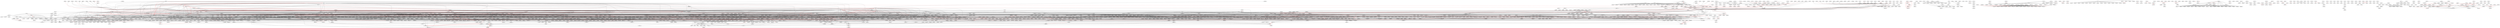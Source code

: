 strict digraph "" {
	graph [bb="0,0,0,0"];
	node [label="\N"];
	"ACCT*2220" -> "ACCT*1220"	 [color=red,
		constraint=True];
	"ACCT*2220" -> "ACCT*1240"	 [constraint=True];
	"ACCT*2220" -> "ACCT*2230"	 [constraint=False];
	"ACCT*2220" -> "ACCT*3330"	 [constraint=True];
	"ACCT*2220" -> "FARE*3310"	 [constraint=True];
	"ACCT*2220" -> "HTM*3120"	 [constraint=True];
	"ACCT*1220" -> "ACCT*1240"	 [constraint=False];
	"ACCT*1220" -> "ACCT*2230"	 [constraint=True];
	"ACCT*1220" -> "ACCT*3330"	 [constraint=True];
	"ACCT*1220" -> "FARE*3310"	 [constraint=True];
	"ACCT*1220" -> "HTM*3120"	 [constraint=True];
	"ACCT*2240" -> "ACCT*1240"	 [color=red,
		constraint=True];
	"ACCT*2230" -> "ACCT*3230"	 [constraint=True];
	"ACCT*2230" -> "MGMT*3320"	 [constraint=True];
	"ACCT*2230" -> "FARE*4370"	 [constraint=True];
	"ACCT*2230" -> "HTM*3180"	 [constraint=True];
	"ACCT*2230" -> "REAL*3890"	 [constraint=True];
	"ACCT*2230" -> "HTM*4190"	 [constraint=True];
	"ACCT*2230" -> "REAL*4820"	 [constraint=True];
	"ACCT*3230" -> "ACCT*4230"	 [constraint=True];
	"ACCT*3330" -> "ACCT*3280"	 [constraint=True];
	"ACCT*3330" -> "ACCT*3340"	 [constraint=True];
	"ACCT*3330" -> "ACCT*3350"	 [constraint=True];
	"ACCT*3330" -> "ACCT*4220"	 [constraint=False];
	"ACCT*3280" -> "ACCT*4270"	 [constraint=True];
	"ACCT*3280" -> "ACCT*4290"	 [constraint=False];
	"ACCT*3340" -> "ACCT*4220"	 [constraint=True];
	"ACCT*3350" -> "ACCT*4350"	 [constraint=True];
	"ACCT*4220" -> "ACCT*4340"	 [constraint=True];
	"ACCT*4220" -> "ACCT*4440"	 [constraint=False];
	"BUS*3330" -> "ACCT*4220"	 [constraint=True];
	"BUS*3340" -> "ACCT*4220"	 [constraint=True];
	"BUS*3230" -> "ACCT*4230"	 [constraint=True];
	"BUS*3280" -> "ACCT*4270"	 [constraint=True];
	"BUS*4280" -> "ACCT*4290"	 [constraint=True];
	"ACCT*4240" -> "ACCT*4340"	 [color=red,
		constraint=False];
	"ACCT*4240" -> "ACCT*4440"	 [color=red,
		constraint=True];
	"BUS*3350" -> "ACCT*4350"	 [constraint=True];
	"AGR*1100" -> "AGR*1110"	 [color=red,
		constraint=True];
	"AGR*1110" -> "AGR*2050"	 [constraint=True];
	"AGR*1110" -> "AGR*2500"	 [constraint=True];
	"AGR*1110" -> "FOOD*3090"	 [constraint=True];
	"AGR*1250" -> "AGR*1110"	 [color=red,
		constraint=True];
	"AGR*1250" -> "AGR*2500"	 [constraint=True];
	"AGR*2050" -> "CROP*3300"	 [constraint=True];
	"AGR*2050" -> "CROP*3310"	 [constraint=True];
	"AGR*2050" -> "CROP*3340"	 [constraint=True];
	"AGR*2050" -> "HORT*3280"	 [constraint=True];
	"AGR*2050" -> "HORT*3510"	 [constraint=True];
	"AGR*2050" -> "HORT*4380"	 [constraint=False];
	"AGR*2050" -> "HORT*4420"	 [constraint=False];
	"AGR*2050" -> "HORT*4450"	 [constraint=True];
	"AGR*2150" -> "AGR*2050"	 [constraint=True];
	"AGR*2150" -> "AGR*2470"	 [color=red,
		constraint=True];
	"AGR*2150" -> "HORT*4380"	 [constraint=True];
	"BIOL*1050" -> "AGR*2050"	 [constraint=True];
	"BIOL*1050" -> "AGR*2470"	 [constraint=True];
	"BIOL*1050" -> "AGR*2350"	 [constraint=True];
	"BIOL*1050" -> "AGR*4020"	 [constraint=True];
	"BIOL*1050" -> "ANSC*1210"	 [constraint=True];
	"BIOL*1050" -> "ANSC*2340"	 [constraint=True];
	"BIOL*1050" -> "EQN*2040"	 [constraint=True];
	"BIOL*1050" -> "MBG*2400"	 [constraint=True];
	"BIOL*1050" -> "BIOL*1020"	 [color=red,
		constraint=True];
	"BIOL*1050" -> "BOT*1200"	 [color=red,
		constraint=True];
	"BIOL*1050" -> "BOT*2000"	 [constraint=True];
	"BIOL*1050" -> "BOT*2100"	 [constraint=True];
	"BIOL*1050" -> "ENVS*2040"	 [constraint=True];
	"BIOL*1050" -> "ENVS*2330"	 [constraint=False];
	"BIOL*1050" -> "ENVS*3020"	 [constraint=True];
	"BIOL*1050" -> "ENVS*3040"	 [constraint=True];
	"BIOL*1050" -> "ENVS*3090"	 [constraint=True];
	"BIOL*1050" -> "HORT*2450"	 [constraint=True];
	"BIOL*1050" -> "ENVS*3210"	 [constraint=True];
	"BIOL*1050" -> "ENVS*3230"	 [constraint=True];
	"BIOL*1050" -> "ENVS*3300"	 [constraint=True];
	"BIOL*1050" -> "EQN*2050"	 [constraint=True];
	"BIOL*1050" -> "FOOD*3090"	 [constraint=True];
	"BIOL*1050" -> "FOOD*4520"	 [constraint=True];
	"BIOL*1050" -> "HORT*3270"	 [constraint=True];
	"BIOL*1050" -> "PBIO*3110"	 [constraint=False];
	"BIOL*1070" -> "AGR*2050"	 [constraint=True];
	"BIOL*1070" -> "AGR*2470"	 [constraint=True];
	"BIOL*1070" -> "AGR*2350"	 [constraint=True];
	"BIOL*1070" -> "AGR*4020"	 [constraint=True];
	"BIOL*1070" -> "ANSC*1210"	 [constraint=True];
	"BIOL*1070" -> "ANSC*2340"	 [constraint=True];
	"BIOL*1070" -> "ZOO*2090"	 [constraint=True];
	"BIOL*1070" -> "MBG*2400"	 [constraint=True];
	"BIOL*1070" -> "BIOL*1020"	 [color=red,
		constraint=True];
	"BIOL*1070" -> "BIOL*2060"	 [constraint=True];
	"BIOL*1070" -> "BIOL*2300"	 [constraint=True];
	"BIOL*1070" -> "BIOL*2400"	 [constraint=True];
	"BIOL*1070" -> "STAT*2230"	 [constraint=True];
	"BIOL*1070" -> "BIOL*3450"	 [constraint=True];
	"BIOL*1070" -> "ZOO*2700"	 [constraint=True];
	"BIOL*1070" -> "BIOL*3650"	 [constraint=True];
	"BIOL*1070" -> "BIOM*3010"	 [constraint=True];
	"BIOL*1070" -> "BIOM*3040"	 [constraint=True];
	"BIOL*1070" -> "BIOM*3210"	 [constraint=True];
	"BIOL*1070" -> "BOT*2000"	 [constraint=True];
	"BIOL*1070" -> "BOT*2100"	 [constraint=True];
	"BIOL*1070" -> "BOT*3050"	 [constraint=True];
	"BIOL*1070" -> "BOT*3310"	 [constraint=True];
	"BIOL*1070" -> "BOT*3410"	 [constraint=True];
	"BIOL*1070" -> "BOT*3710"	 [constraint=True];
	"BIOL*1070" -> "ENGG*2660"	 [constraint=True];
	"BIOL*1070" -> "MICR*2420"	 [constraint=True];
	"BIOL*1070" -> "ENVS*2040"	 [constraint=True];
	"BIOL*1070" -> "ENVS*2080"	 [constraint=True];
	"BIOL*1070" -> "ENVS*2090"	 [constraint=True];
	"BIOL*1070" -> "ENVS*2310"	 [constraint=True];
	"BIOL*1070" -> "ENVS*2330"	 [constraint=True];
	"BIOL*1070" -> "ENVS*3020"	 [constraint=True];
	"BIOL*1070" -> "ENVS*3040"	 [constraint=True];
	"BIOL*1070" -> "ENVS*3090"	 [constraint=True];
	"BIOL*1070" -> "HORT*2450"	 [constraint=False];
	"BIOL*1070" -> "ENVS*3150"	 [constraint=True];
	"BIOL*1070" -> "ENVS*3210"	 [constraint=True];
	"BIOL*1070" -> "ENVS*3230"	 [constraint=True];
	"BIOL*1070" -> "ENVS*3300"	 [constraint=True];
	"BIOL*1070" -> "TOX*2000"	 [constraint=True];
	"BIOL*1070" -> "FOOD*3090"	 [constraint=True];
	"BIOL*1070" -> "FOOD*2410"	 [constraint=True];
	"BIOL*1070" -> "FOOD*2420"	 [constraint=True];
	"BIOL*1070" -> "FOOD*4520"	 [constraint=False];
	"BIOL*1070" -> "HORT*3270"	 [constraint=True];
	"BIOL*1070" -> "MICR*3220"	 [constraint=True];
	"BIOL*1070" -> "PBIO*3110"	 [constraint=True];
	"BIOL*1070" -> "PBIO*4000"	 [constraint=True];
	"CROP*2110" -> "AGR*2050"	 [color=red,
		constraint=True];
	"AGR*2470" -> "AGR*2150"	 [color=red,
		constraint=True];
	"AGR*2470" -> "AGR*4020"	 [constraint=True];
	"AGR*2470" -> "CROP*3300"	 [constraint=True];
	"AGR*2470" -> "CROP*3310"	 [constraint=True];
	"AGR*2470" -> "CROP*3340"	 [constraint=True];
	"AGR*2470" -> "CROP*4240"	 [constraint=True];
	"AGR*2470" -> "CROP*4260"	 [constraint=True];
	"AGR*2470" -> "HORT*3280"	 [constraint=False];
	"AGR*2470" -> "HORT*3510"	 [constraint=True];
	"AGR*2470" -> "FOOD*4520"	 [constraint=True];
	"AGR*2470" -> "HORT*3430"	 [constraint=True];
	"AGR*2470" -> "HORT*3010"	 [constraint=True];
	"AGR*2470" -> "HORT*3150"	 [constraint=True];
	"AGR*2470" -> "HORT*4200"	 [constraint=True];
	"AGR*2470" -> "HORT*4300"	 [constraint=True];
	"AGR*2470" -> "HORT*4380"	 [constraint=False];
	"AGR*2470" -> "HORT*4420"	 [constraint=True];
	"AGR*2470" -> "HORT*4450"	 [constraint=True];
	"AGR*2470" -> "PBIO*3750"	 [constraint=True];
	"AGR*2470" -> "PBIO*4150"	 [constraint=True];
	"AGR*2470" -> "PBIO*4750"	 [constraint=True];
	"ENVS*2060" -> "AGR*2320"	 [color=red,
		constraint=False];
	"ENVS*2060" -> "CROP*3340"	 [constraint=True];
	"ENVS*2060" -> "ENVS*3080"	 [constraint=True];
	"ENVS*2060" -> "ENVS*4090"	 [constraint=True];
	"ENVS*2060" -> "ENVS*4160"	 [constraint=True];
	"ENVS*2060" -> "ENVS*3060"	 [constraint=True];
	"ENVS*2060" -> "ENVS*3220"	 [constraint=True];
	"ENVS*2060" -> "ENVS*3310"	 [constraint=True];
	"ENVS*2060" -> "ENVS*4390"	 [constraint=True];
	"AGR*2320" -> "ENVS*2060"	 [color=red,
		constraint=True];
	"AGR*2320" -> "CROP*3340"	 [constraint=True];
	"AGR*2320" -> "CROP*4220"	 [constraint=True];
	"AGR*2320" -> "ENVS*3080"	 [constraint=True];
	"AGR*2320" -> "ENVS*4090"	 [constraint=True];
	"AGR*2320" -> "ENVS*4160"	 [constraint=True];
	"AGR*2320" -> "ENVS*3060"	 [constraint=True];
	"AGR*2320" -> "ENVS*3310"	 [constraint=True];
	"AGR*2320" -> "ENVS*4390"	 [constraint=False];
	"SOIL*2010" -> "AGR*2320"	 [color=red,
		constraint=True];
	"SOIL*2010" -> "ENVS*3080"	 [constraint=True];
	"SOIL*2010" -> "ENVS*4090"	 [constraint=True];
	"SOIL*2010" -> "ENVS*4160"	 [constraint=True];
	"SOIL*2010" -> "ENVS*3310"	 [constraint=True];
	"SOIL*2010" -> "ENVS*4390"	 [constraint=True];
	"BIOL*1030" -> "AGR*2350"	 [constraint=False];
	"BIOL*1030" -> "ENVS*3150"	 [constraint=True];
	"AGR*2350" -> "ANSC*3050"	 [constraint=True];
	"BIOL*1080" -> "AGR*2350"	 [constraint=True];
	"BIOL*1080" -> "ANSC*1210"	 [constraint=True];
	"BIOL*1080" -> "ANSC*2340"	 [constraint=True];
	"BIOL*1080" -> "BIOL*1020"	 [color=red,
		constraint=True];
	"BIOL*1080" -> "BIOL*3650"	 [constraint=True];
	"BIOL*1080" -> "HK*2810"	 [constraint=True];
	"BIOL*1080" -> "BIOM*3010"	 [constraint=True];
	"BIOL*1080" -> "BIOM*3040"	 [constraint=True];
	"BIOL*1080" -> "BIOM*3210"	 [constraint=True];
	"BIOL*1080" -> "BIOM*4300"	 [constraint=True];
	"BIOL*1080" -> "BOT*2100"	 [constraint=True];
	"BIOL*1080" -> "BOT*3310"	 [constraint=True];
	"BIOL*1080" -> "BOT*3410"	 [constraint=True];
	"BIOL*1080" -> "ENGG*2660"	 [constraint=True];
	"BIOL*1080" -> "MICR*2420"	 [constraint=True];
	"BIOL*1080" -> "ENVS*2040"	 [constraint=True];
	"BIOL*1080" -> "ENVS*3020"	 [constraint=True];
	"BIOL*1080" -> "ENVS*3040"	 [constraint=True];
	"BIOL*1080" -> "ENVS*3090"	 [constraint=True];
	"BIOL*1080" -> "HORT*2450"	 [constraint=True];
	"BIOL*1080" -> "TOX*2000"	 [constraint=True];
	"BIOL*1080" -> "FOOD*2150"	 [constraint=True];
	"BIOL*1080" -> "FOOD*3090"	 [constraint=True];
	"BIOL*1080" -> "NUTR*2150"	 [constraint=False];
	"BIOL*1080" -> "FOOD*2410"	 [constraint=True];
	"BIOL*1080" -> "FOOD*4520"	 [constraint=True];
	"BIOL*1080" -> "HORT*3270"	 [constraint=True];
	"BIOL*1080" -> "NUTR*3360"	 [constraint=True];
	"BIOL*1080" -> "HK*4510"	 [constraint=True];
	"BIOL*1080" -> "HK*4511"	 [constraint=False];
	"BIOL*1080" -> "POPM*3240"	 [constraint=True];
	"BIOL*1090" -> "AGR*2350"	 [constraint=True];
	"BIOL*1090" -> "ANSC*1210"	 [constraint=True];
	"BIOL*1090" -> "ANSC*2340"	 [constraint=True];
	"BIOL*1090" -> "MBG*2040"	 [constraint=True];
	"BIOL*1090" -> "MBG*2400"	 [constraint=True];
	"BIOL*1090" -> "BIOL*1020"	 [color=red,
		constraint=False];
	"BIOL*1090" -> "BIOL*2400"	 [constraint=True];
	"BIOL*1090" -> "BIOL*3650"	 [constraint=True];
	"BIOL*1090" -> "NEUR*2000"	 [constraint=True];
	"BIOL*1090" -> "BIOM*3010"	 [constraint=True];
	"BIOL*1090" -> "BIOM*3040"	 [constraint=True];
	"BIOL*1090" -> "BIOM*3210"	 [constraint=True];
	"BIOL*1090" -> "BOT*2100"	 [constraint=True];
	"BIOL*1090" -> "BOT*3310"	 [constraint=True];
	"BIOL*1090" -> "BOT*3410"	 [constraint=True];
	"BIOL*1090" -> "BOT*4380"	 [constraint=True];
	"BIOL*1090" -> "ENGG*2660"	 [constraint=True];
	"BIOL*1090" -> "ENGG*3590"	 [constraint=False];
	"BIOL*1090" -> "MICR*2420"	 [constraint=True];
	"BIOL*1090" -> "ENVS*2040"	 [constraint=True];
	"BIOL*1090" -> "ENVS*2080"	 [constraint=True];
	"BIOL*1090" -> "ENVS*2090"	 [constraint=True];
	"BIOL*1090" -> "ENVS*3020"	 [constraint=True];
	"BIOL*1090" -> "ENVS*3040"	 [constraint=True];
	"BIOL*1090" -> "ENVS*3090"	 [constraint=True];
	"BIOL*1090" -> "HORT*2450"	 [constraint=False];
	"BIOL*1090" -> "ENVS*3150"	 [constraint=True];
	"BIOL*1090" -> "TOX*2000"	 [constraint=True];
	"BIOL*1090" -> "EQN*3060"	 [constraint=True];
	"BIOL*1090" -> "HORT*3270"	 [constraint=True];
	"BIOL*1090" -> "HK*2270"	 [constraint=True];
	"BIOL*1090" -> "MICR*3220"	 [constraint=False];
	"BIOL*1090" -> "MICR*3230"	 [constraint=True];
	"BIOL*1090" -> "PBIO*3110"	 [constraint=True];
	"BIOL*1090" -> "PBIO*4000"	 [constraint=True];
	"BIOL*1090" -> "POPM*3240"	 [constraint=True];
	"GEOG*2460" -> "AGR*3450"	 [constraint=True];
	"GEOG*2460" -> "BIOL*3060"	 [constraint=True];
	"GEOG*2460" -> "ENVS*3340"	 [constraint=True];
	"GEOG*2460" -> "ENVS*4030"	 [constraint=True];
	"GEOG*2460" -> "GEOG*3610"	 [constraint=True];
	"GEOG*2460" -> "GEOG*3000"	 [constraint=True];
	"GEOG*2460" -> "GEOG*3110"	 [constraint=True];
	"STAT*2040" -> "AGR*3450"	 [constraint=True];
	"STAT*2040" -> "STAT*2060"	 [color=red,
		constraint=True];
	"STAT*2040" -> "STAT*2080"	 [color=red,
		constraint=True];
	"STAT*2040" -> "AGR*4020"	 [constraint=True];
	"STAT*2040" -> "BIOL*3010"	 [constraint=False];
	"STAT*2040" -> "STAT*2230"	 [color=red,
		constraint=False];
	"STAT*2040" -> "BIOL*3060"	 [constraint=True];
	"STAT*2040" -> "BIOL*3300"	 [constraint=True];
	"STAT*2040" -> "BIOL*4110"	 [constraint=True];
	"STAT*2040" -> "ZOO*3600"	 [constraint=True];
	"STAT*2040" -> "BIOM*4300"	 [constraint=True];
	"STAT*2040" -> "CIS*3130"	 [constraint=False];
	"STAT*2040" -> "CIS*3700"	 [constraint=True];
	"STAT*2040" -> "CIS*4020"	 [constraint=True];
	"STAT*2040" -> "CIS*4720"	 [constraint=True];
	"STAT*2040" -> "CIS*4780"	 [constraint=True];
	"STAT*2040" -> "ECON*3300"	 [constraint=True];
	"STAT*2040" -> "STAT*2050"	 [constraint=True];
	"STAT*2040" -> "STAT*2120"	 [color=red,
		constraint=True];
	"STAT*2040" -> "ECON*3520"	 [constraint=True];
	"STAT*2040" -> "ECON*3740"	 [constraint=True];
	"STAT*2040" -> "ECON*3810"	 [constraint=True];
	"STAT*2040" -> "FIN*2000"	 [constraint=True];
	"STAT*2040" -> "ENGG*3650"	 [constraint=True];
	"STAT*2040" -> "ENGG*4510"	 [constraint=True];
	"STAT*2040" -> "ENVS*3340"	 [constraint=True];
	"STAT*2040" -> "ENVS*4030"	 [constraint=True];
	"STAT*2040" -> "GEOG*3610"	 [constraint=True];
	"STAT*2040" -> "PSYC*1010"	 [color=red,
		constraint=True];
	"STAT*2040" -> "FARE*3000"	 [constraint=True];
	"STAT*2040" -> "FARE*3310"	 [constraint=True];
	"STAT*2040" -> "HTM*3120"	 [constraint=True];
	"STAT*2040" -> "FARE*4360"	 [constraint=True];
	"STAT*2040" -> "FOOD*3700"	 [constraint=True];
	"STAT*2040" -> "GEOG*3000"	 [constraint=True];
	"STAT*2040" -> "GEOG*3110"	 [constraint=True];
	"STAT*2040" -> "IBIO*4600"	 [constraint=True];
	"STAT*2040" -> "ZOO*3610"	 [constraint=True];
	"STAT*2040" -> "MGMT*3140"	 [constraint=True];
	"STAT*2040" -> "MCS*3010"	 [constraint=True];
	"STAT*2040" -> "MBG*3100"	 [constraint=True];
	"STAT*2040" -> "MBG*4160"	 [constraint=True];
	"STAT*2040" -> "POPM*3240"	 [constraint=False];
	"STAT*2040" -> "PSYC*2360"	 [constraint=True];
	"STAT*2040" -> "STAT*3100"	 [constraint=True];
	"STAT*2040" -> "ZOO*4070"	 [constraint=True];
	"STAT*2040" -> "ZOO*4330"	 [constraint=True];
	"STAT*2060" -> "AGR*3450"	 [constraint=True];
	"STAT*2060" -> "STAT*2040"	 [color=red,
		constraint=True];
	"STAT*2060" -> "STAT*2080"	 [color=red,
		constraint=True];
	"STAT*2060" -> "STAT*2230"	 [color=red,
		constraint=True];
	"STAT*2060" -> "BIOL*3060"	 [constraint=True];
	"STAT*2060" -> "ECON*3300"	 [constraint=True];
	"STAT*2060" -> "STAT*2050"	 [constraint=True];
	"STAT*2060" -> "STAT*2120"	 [color=red,
		constraint=True];
	"STAT*2060" -> "ECON*3520"	 [constraint=True];
	"STAT*2060" -> "ECON*3740"	 [constraint=True];
	"STAT*2060" -> "FIN*2000"	 [constraint=True];
	"STAT*2060" -> "ENVS*3340"	 [constraint=True];
	"STAT*2060" -> "ENVS*4030"	 [constraint=True];
	"STAT*2060" -> "PSYC*1010"	 [color=red,
		constraint=True];
	"STAT*2060" -> "FARE*3000"	 [constraint=True];
	"STAT*2060" -> "FARE*3310"	 [constraint=True];
	"STAT*2060" -> "HTM*3120"	 [constraint=True];
	"STAT*2060" -> "FARE*4360"	 [constraint=True];
	"STAT*2060" -> "FOOD*3700"	 [constraint=True];
	"STAT*2060" -> "MGMT*3140"	 [constraint=True];
	"STAT*2060" -> "MCS*3010"	 [constraint=True];
	"STAT*2060" -> "MCS*3030"	 [constraint=True];
	"STAT*2060" -> "MCS*3500"	 [constraint=True];
	"STAT*2060" -> "REAL*3810"	 [constraint=True];
	"STAT*2080" -> "AGR*3450"	 [constraint=True];
	"STAT*2080" -> "STAT*2040"	 [color=red,
		constraint=True];
	"STAT*2080" -> "STAT*2060"	 [color=red,
		constraint=True];
	"STAT*2080" -> "STAT*2230"	 [color=red,
		constraint=True];
	"STAT*2080" -> "ECON*3300"	 [constraint=True];
	"STAT*2080" -> "STAT*2090"	 [constraint=True];
	"STAT*2080" -> "STAT*2120"	 [color=red,
		constraint=True];
	"STAT*2080" -> "ECON*3520"	 [constraint=True];
	"STAT*2080" -> "ECON*3740"	 [constraint=True];
	"STAT*2080" -> "FIN*2000"	 [constraint=True];
	"STAT*2080" -> "PSYC*1010"	 [color=red,
		constraint=True];
	"STAT*2080" -> "FARE*3310"	 [constraint=True];
	"STAT*2080" -> "HTM*3120"	 [constraint=True];
	"STAT*2080" -> "FARE*4360"	 [constraint=True];
	"STAT*2080" -> "FOOD*3700"	 [constraint=False];
	"STAT*2080" -> "MCS*3010"	 [constraint=False];
	"AGR*4450" -> "AGR*4460"	 [constraint=True];
	"ANSC*1210" -> "ANSC*3090"	 [constraint=True];
	"ANSC*1210" -> "ANSC*4010"	 [constraint=True];
	"ANSC*2340" -> "BIOL*3670"	 [constraint=True];
	"ANSC*2340" -> "FOOD*4110"	 [constraint=True];
	"ANSC*2340" -> "POPM*4230"	 [constraint=True];
	"ANSC*3080" -> "ANSC*3040"	 [constraint=True];
	"ANSC*3080" -> "ANSC*4090"	 [constraint=True];
	"ANSC*3080" -> "ANSC*3270"	 [constraint=True];
	"ANSC*3080" -> "ANSC*4010"	 [constraint=False];
	"ANSC*3080" -> "ANSC*4100"	 [constraint=True];
	"ANSC*3080" -> "ANSC*4230"	 [constraint=True];
	"ANSC*3080" -> "ANSC*4350"	 [constraint=True];
	"ANSC*3080" -> "ANSC*4490"	 [constraint=True];
	"ANSC*3080" -> "ANSC*4650"	 [constraint=True];
	"ANSC*3080" -> "BIOM*2000"	 [color=red,
		constraint=True];
	"ANSC*3080" -> "BIOM*3090"	 [constraint=True];
	"ANSC*3080" -> "BIOM*4070"	 [constraint=True];
	"ANSC*3080" -> "EQN*3250"	 [constraint=True];
	"ANSC*3080" -> "POPM*4230"	 [constraint=True];
	"ZOO*2090" -> "ANSC*3050"	 [constraint=True];
	"ZOO*2090" -> "BIOL*3670"	 [constraint=True];
	"ZOO*2090" -> "ZOO*3600"	 [constraint=True];
	"ZOO*2090" -> "BIOM*3040"	 [constraint=False];
	"ZOO*2090" -> "ZOO*3000"	 [constraint=True];
	"ZOO*2090" -> "BIOM*4110"	 [constraint=True];
	"ZOO*2090" -> "BIOM*4180"	 [constraint=True];
	"ZOO*2090" -> "ZOO*4330"	 [constraint=True];
	"ZOO*2090" -> "ZOO*4910"	 [constraint=True];
	"ZOO*2090" -> "ZOO*4920"	 [constraint=True];
	"ZOO*2090" -> "ZOO*4940"	 [constraint=True];
	"ZOO*2090" -> "ZOO*4950"	 [constraint=True];
	"BIOC*2580" -> "ANSC*3080"	 [constraint=True];
	"BIOC*2580" -> "NUTR*3210"	 [constraint=True];
	"BIOC*2580" -> "BIOC*3560"	 [constraint=False];
	"BIOC*2580" -> "BIOC*3570"	 [constraint=True];
	"BIOC*2580" -> "BIOM*3200"	 [constraint=True];
	"BIOC*2580" -> "HK*2810"	 [constraint=False];
	"BIOC*2580" -> "ZOO*3600"	 [constraint=False];
	"BIOC*2580" -> "BIOM*3090"	 [constraint=True];
	"BIOC*2580" -> "BIOM*4030"	 [constraint=True];
	"BIOC*2580" -> "MCB*2050"	 [constraint=True];
	"BIOC*2580" -> "BOT*4380"	 [constraint=True];
	"BIOC*2580" -> "TOX*3300"	 [constraint=True];
	"BIOC*2580" -> "CHEM*4630"	 [constraint=True];
	"BIOC*2580" -> "CHEM*4740"	 [constraint=True];
	"BIOC*2580" -> "XSEN*3030"	 [constraint=True];
	"BIOC*2580" -> "XSEN*3060"	 [constraint=True];
	"BIOC*2580" -> "XSEN*3090"	 [constraint=True];
	"BIOC*2580" -> "FOOD*3030"	 [constraint=True];
	"BIOC*2580" -> "FOOD*3050"	 [constraint=False];
	"BIOC*2580" -> "FOOD*2620"	 [constraint=False];
	"BIOC*2580" -> "FOOD*4400"	 [constraint=True];
	"BIOC*2580" -> "FOOD*4520"	 [constraint=False];
	"BIOC*2580" -> "HORT*3310"	 [constraint=True];
	"BIOC*2580" -> "NUTR*3360"	 [constraint=True];
	"BIOC*2580" -> "MICR*3230"	 [constraint=False];
	"BIOC*2580" -> "MBG*3350"	 [constraint=True];
	"EQN*2040" -> "ANSC*3080"	 [constraint=True];
	"EQN*2040" -> "EQN*3060"	 [constraint=True];
	"EQN*2040" -> "EQN*3070"	 [constraint=True];
	"EQN*2040" -> "EQN*3250"	 [constraint=True];
	"ANSC*3090" -> "ANSC*4090"	 [constraint=True];
	"ANSC*4090" -> "ANSC*3090"	 [color=red,
		constraint=True];
	"NUTR*3210" -> "ANSC*3170"	 [constraint=False];
	"NUTR*3210" -> "ANSC*3180"	 [constraint=True];
	"NUTR*3210" -> "ANSC*4470"	 [constraint=True];
	"NUTR*3210" -> "ANSC*4560"	 [constraint=True];
	"NUTR*3210" -> "EQN*4020"	 [constraint=True];
	"NUTR*3210" -> "FOOD*4090"	 [constraint=True];
	"NUTR*3210" -> "FOOD*4520"	 [constraint=False];
	"NUTR*3210" -> "NUTR*4210"	 [constraint=True];
	"NUTR*3210" -> "NUTR*3090"	 [constraint=True];
	"NUTR*3210" -> "NUTR*3150"	 [constraint=True];
	"NUTR*3210" -> "NUTR*3330"	 [constraint=True];
	"NUTR*3210" -> "NUTR*3390"	 [constraint=True];
	"NUTR*3210" -> "NUTR*4010"	 [constraint=True];
	"NUTR*3210" -> "NUTR*4090"	 [constraint=True];
	"NUTR*3210" -> "NUTR*4320"	 [constraint=True];
	"NUTR*3210" -> "NUTR*4360"	 [constraint=True];
	"NUTR*3210" -> "NUTR*4510"	 [constraint=True];
	"MBG*2040" -> "ANSC*4050"	 [constraint=True];
	"MBG*2040" -> "BIOL*3020"	 [constraint=True];
	"MBG*2040" -> "BIOL*3300"	 [constraint=True];
	"MBG*2040" -> "MCB*2050"	 [constraint=True];
	"MBG*2040" -> "BIOM*4150"	 [constraint=True];
	"MBG*2040" -> "ENVS*3290"	 [constraint=True];
	"MBG*2040" -> "NUTR*3360"	 [constraint=True];
	"MBG*2040" -> "MICR*3240"	 [constraint=True];
	"MBG*2040" -> "MICR*3280"	 [constraint=True];
	"MBG*2040" -> "MICR*3420"	 [constraint=True];
	"MBG*2040" -> "MBG*3100"	 [constraint=True];
	"MBG*2040" -> "MBG*4160"	 [constraint=True];
	"MBG*2040" -> "MBG*4300"	 [constraint=True];
	"MBG*2040" -> "PBIO*4000"	 [constraint=True];
	"MBG*2040" -> "PBIO*4150"	 [constraint=True];
	"MBG*2040" -> "PBIO*4750"	 [constraint=True];
	"MBG*2040" -> "TOX*4590"	 [constraint=True];
	"MBG*2040" -> "ZOO*3050"	 [constraint=True];
	"MBG*2400" -> "ANSC*4050"	 [constraint=False];
	"MBG*2400" -> "MBG*3060"	 [constraint=True];
	"MBG*2400" -> "MBG*3100"	 [constraint=True];
	"MBG*2400" -> "MBG*4160"	 [constraint=True];
	"MBG*2400" -> "MBG*4300"	 [constraint=True];
	"MBG*2400" -> "PBIO*4150"	 [constraint=True];
	"MBG*2400" -> "PBIO*4750"	 [constraint=True];
	"ANSC*3120" -> "ANSC*4230"	 [constraint=True];
	"ANSC*3120" -> "ANSC*4260"	 [constraint=True];
	"ANSC*3120" -> "ANSC*4270"	 [constraint=True];
	"ANSC*3120" -> "ANSC*4280"	 [constraint=True];
	"ANSC*3120" -> "ANSC*4290"	 [constraint=True];
	"MBG*3060" -> "ANSC*4230"	 [constraint=True];
	"MBG*3060" -> "MBG*4020"	 [constraint=True];
	"MBG*3060" -> "MBG*4030"	 [constraint=False];
	"ANSC*4700" -> "ANSC*4710"	 [constraint=True];
	"ANTH*1150" -> "ANTH*2180"	 [constraint=True];
	"ANTH*1150" -> "ANTH*2230"	 [constraint=True];
	"ANTH*1150" -> "ANTH*2660"	 [constraint=True];
	"ANTH*1150" -> "SOAN*2120"	 [constraint=True];
	"ANTH*1150" -> "IDEV*2500"	 [constraint=True];
	"ANTH*1150" -> "FRHD*2270"	 [constraint=True];
	"ANTH*1150" -> "FRHD*2060"	 [constraint=True];
	"ANTH*1150" -> "FRHD*2260"	 [constraint=True];
	"ANTH*1150" -> "FRHD*2280"	 [constraint=True];
	"ANTH*1150" -> "GEOG*2260"	 [constraint=True];
	"ANTH*1150" -> "SOC*2080"	 [constraint=True];
	"ANTH*1150" -> "SOC*2280"	 [constraint=False];
	"ANTH*1150" -> "SOC*2760"	 [constraint=True];
	"ANTH*1150" -> "SOAN*2111"	 [constraint=True];
	"ANTH*1150" -> "SOAN*2290"	 [constraint=True];
	"ANTH*1150" -> "SOAN*2400"	 [constraint=True];
	"ANTH*2180" -> "ANTH*3550"	 [constraint=True];
	"ANTH*2180" -> "ANTH*3650"	 [constraint=True];
	"ANTH*2180" -> "ANTH*3690"	 [constraint=True];
	"ANTH*2180" -> "ANTH*3770"	 [constraint=True];
	"ANTH*2180" -> "ANTH*3840"	 [constraint=False];
	"ANTH*2180" -> "ANTH*3850"	 [constraint=True];
	"ANTH*2180" -> "SOAN*3100"	 [constraint=True];
	"ANTH*2180" -> "SOC*4410"	 [constraint=True];
	"ANTH*2180" -> "SOC*4420"	 [constraint=True];
	"ANTH*2180" -> "SOAN*3040"	 [constraint=True];
	"ANTH*2180" -> "SOAN*3130"	 [constraint=True];
	"ANTH*2180" -> "SOAN*3240"	 [constraint=True];
	"ANTH*2180" -> "SOAN*3250"	 [constraint=True];
	"ANTH*2180" -> "SOAN*3680"	 [constraint=True];
	"ANTH*2180" -> "SOAN*4220"	 [constraint=True];
	"ANTH*2180" -> "SOAN*4250"	 [constraint=True];
	"ANTH*2180" -> "SOAN*4260"	 [constraint=True];
	"ANTH*2180" -> "SOAN*4500"	 [constraint=True];
	"IDEV*1000" -> "ANTH*2180"	 [constraint=True];
	"IDEV*1000" -> "ANTH*2660"	 [constraint=True];
	"IDEV*1000" -> "IDEV*2000"	 [constraint=True];
	"IDEV*1000" -> "IDEV*2400"	 [constraint=False];
	"IDEV*1000" -> "IDEV*2300"	 [constraint=True];
	"IDEV*1000" -> "IDEV*2100"	 [constraint=True];
	"IDEV*1000" -> "SOC*2080"	 [constraint=True];
	"IDEV*1000" -> "SOC*2280"	 [constraint=True];
	"SOC*1100" -> "ANTH*2180"	 [constraint=True];
	"SOC*1100" -> "ANTH*2660"	 [constraint=True];
	"SOC*1100" -> "SOAN*2120"	 [constraint=True];
	"SOC*1100" -> "FRHD*2270"	 [constraint=True];
	"SOC*1100" -> "FRHD*2060"	 [constraint=True];
	"SOC*1100" -> "FRHD*2260"	 [constraint=True];
	"SOC*1100" -> "FRHD*2280"	 [constraint=True];
	"SOC*1100" -> "SOC*2080"	 [constraint=True];
	"SOC*1100" -> "SOC*2010"	 [constraint=True];
	"SOC*1100" -> "SOC*2070"	 [constraint=True];
	"SOC*1100" -> "SOC*2280"	 [constraint=True];
	"SOC*1100" -> "SOC*2390"	 [constraint=True];
	"SOC*1100" -> "SOC*2760"	 [constraint=True];
	"SOC*1100" -> "SOAN*2111"	 [constraint=True];
	"SOC*1100" -> "SOAN*2290"	 [constraint=True];
	"SOC*1100" -> "SOAN*2400"	 [constraint=True];
	"ANTH*2230" -> "ANTH*3550"	 [constraint=True];
	"ANTH*2230" -> "ANTH*3650"	 [constraint=True];
	"ANTH*2230" -> "ANTH*3690"	 [constraint=False];
	"ANTH*2230" -> "ANTH*3770"	 [constraint=False];
	"ANTH*2660" -> "ANTH*3550"	 [constraint=True];
	"ANTH*2660" -> "ANTH*3650"	 [constraint=True];
	"ANTH*2660" -> "SOAN*4210"	 [constraint=True];
	"SOAN*2120" -> "ANTH*3550"	 [constraint=True];
	"SOAN*2120" -> "ANTH*3690"	 [constraint=False];
	"SOAN*2120" -> "ANTH*3770"	 [constraint=True];
	"SOAN*2120" -> "ANTH*3840"	 [constraint=True];
	"SOAN*2120" -> "ANTH*3850"	 [constraint=True];
	"SOAN*2120" -> "SOAN*3070"	 [constraint=True];
	"SOAN*2120" -> "SOC*3310"	 [constraint=False];
	"SOAN*2120" -> "SOAN*3120"	 [constraint=True];
	"SOAN*2120" -> "FIN*2000"	 [constraint=True];
	"SOAN*2120" -> "SOAN*3100"	 [constraint=True];
	"SOAN*2120" -> "POLS*3650"	 [constraint=True];
	"SOAN*2120" -> "SOC*3130"	 [constraint=True];
	"SOAN*2120" -> "SOC*3410"	 [constraint=True];
	"SOAN*2120" -> "SOC*3490"	 [constraint=True];
	"SOAN*2120" -> "SOC*3710"	 [constraint=True];
	"SOAN*2120" -> "SOC*3730"	 [constraint=True];
	"SOAN*2120" -> "SOC*3740"	 [constraint=True];
	"SOAN*2120" -> "SOC*3750"	 [constraint=True];
	"SOAN*2120" -> "SOC*3840"	 [constraint=True];
	"SOAN*2120" -> "SOC*3850"	 [constraint=True];
	"SOAN*2120" -> "SOC*4410"	 [constraint=True];
	"SOAN*2120" -> "SOC*4420"	 [constraint=True];
	"SOAN*2120" -> "SOC*4430"	 [constraint=True];
	"SOAN*2120" -> "SOAN*4220"	 [constraint=True];
	"SOAN*2120" -> "SOAN*4230"	 [constraint=True];
	"SOAN*2120" -> "SOAN*4250"	 [constraint=True];
	"SOAN*2120" -> "SOAN*4260"	 [constraint=False];
	"SOAN*2120" -> "SOAN*4500"	 [constraint=True];
	"ANTH*2160" -> "ANTH*3550"	 [constraint=False];
	"ANTH*2160" -> "ANTH*3650"	 [constraint=True];
	"ANTH*2160" -> "ANTH*3690"	 [constraint=True];
	"ANTH*2160" -> "ANTH*3770"	 [constraint=True];
	"ANTH*2160" -> "ANTH*3840"	 [constraint=True];
	"ANTH*2160" -> "ANTH*3850"	 [constraint=True];
	"ANTH*2160" -> "SOAN*3100"	 [constraint=True];
	"ANTH*2160" -> "SOC*4410"	 [constraint=False];
	"ANTH*2160" -> "SOC*4420"	 [constraint=True];
	"ANTH*2160" -> "SOAN*3040"	 [constraint=False];
	"ANTH*2160" -> "SOAN*3130"	 [constraint=True];
	"ANTH*2160" -> "SOAN*3240"	 [constraint=True];
	"ANTH*2160" -> "SOAN*3250"	 [constraint=False];
	"ANTH*2160" -> "SOAN*3680"	 [constraint=True];
	"ANTH*2160" -> "SOAN*4220"	 [constraint=True];
	"ANTH*2160" -> "SOAN*4250"	 [constraint=True];
	"ANTH*2160" -> "SOAN*4260"	 [constraint=True];
	"ANTH*2160" -> "SOAN*4500"	 [constraint=True];
	"IDEV*2500" -> "ANTH*3550"	 [constraint=True];
	"IDEV*2500" -> "ANTH*3650"	 [constraint=True];
	"IDEV*2500" -> "IDEV*3000"	 [constraint=False];
	"IDEV*2500" -> "IDEV*3010"	 [constraint=True];
	"IDEV*2500" -> "IDEV*3300"	 [constraint=True];
	"IDEV*2500" -> "IDEV*3400"	 [constraint=True];
	"IDEV*2500" -> "IDEV*4190"	 [constraint=True];
	"IDEV*2500" -> "POLS*3790"	 [constraint=True];
	"IDEV*2500" -> "SOAN*3040"	 [constraint=True];
	"IDEV*2500" -> "SOAN*3130"	 [constraint=False];
	"IDEV*2500" -> "SOAN*3240"	 [constraint=True];
	"IDEV*2500" -> "SOAN*3250"	 [constraint=True];
	"IDEV*2500" -> "SOAN*3680"	 [constraint=True];
	"IDEV*2500" -> "SOAN*4210"	 [constraint=True];
	"IDEV*2500" -> "SOAN*4260"	 [constraint=True];
	"IDEV*2500" -> "SOAN*4500"	 [constraint=True];
	"IDEV*2000" -> "ANTH*3650"	 [constraint=True];
	"IDEV*2000" -> "POLS*3060"	 [constraint=True];
	"IDEV*2000" -> "IDEV*3100"	 [constraint=True];
	"IDEV*2000" -> "POLS*3000"	 [constraint=True];
	"IDEV*2000" -> "POLS*3080"	 [constraint=True];
	"IDEV*2000" -> "POLS*3320"	 [constraint=True];
	"IDEV*2000" -> "POLS*3790"	 [constraint=True];
	"IDEV*2400" -> "ANTH*3650"	 [constraint=True];
	"IDEV*2400" -> "HIST*3390"	 [constraint=True];
	"IDEV*2400" -> "IDEV*4000"	 [constraint=True];
	"IDEV*2400" -> "IDEV*4600"	 [constraint=True];
	"IDEV*2400" -> "SOAN*4210"	 [constraint=True];
	"ANTH*2650" -> "ANTH*3650"	 [color=red,
		constraint=True];
	"ANTH*3690" -> "ANTH*4300"	 [constraint=True];
	"ANTH*3690" -> "ANTH*4440"	 [constraint=True];
	"ANTH*3690" -> "ANTH*4540"	 [constraint=True];
	"ANTH*3690" -> "ANTH*4550"	 [constraint=True];
	"ANTH*3690" -> "ANTH*4640"	 [constraint=True];
	"ANTH*3690" -> "ANTH*4700"	 [constraint=True];
	"ANTH*3690" -> "ANTH*4740"	 [constraint=True];
	"ANTH*3690" -> "ANTH*4840"	 [constraint=True];
	"ANTH*3690" -> "ANTH*4900"	 [constraint=True];
	"ANTH*3690" -> "SOC*4030"	 [constraint=True];
	"ANTH*3690" -> "SOC*4200"	 [constraint=True];
	"ANTH*3690" -> "SOC*4430"	 [constraint=True];
	"SOAN*3070" -> "ANTH*4300"	 [constraint=False];
	"SOAN*3070" -> "ANTH*4440"	 [constraint=True];
	"SOAN*3070" -> "ANTH*4540"	 [constraint=True];
	"SOAN*3070" -> "ANTH*4550"	 [constraint=True];
	"SOAN*3070" -> "ANTH*4640"	 [constraint=False];
	"SOAN*3070" -> "ANTH*4700"	 [constraint=True];
	"SOAN*3070" -> "ANTH*4740"	 [constraint=False];
	"SOAN*3070" -> "ANTH*4840"	 [constraint=False];
	"SOAN*3070" -> "ANTH*4900"	 [constraint=False];
	"SOAN*3070" -> "SOC*4300"	 [constraint=True];
	"SOAN*3070" -> "SOC*4740"	 [constraint=True];
	"SOAN*3070" -> "SOC*4840"	 [constraint=True];
	"SOAN*3070" -> "SOC*4900"	 [constraint=True];
	"SOAN*3070" -> "SOAN*4210"	 [constraint=False];
	"IDEV*2300" -> "ANTH*4440"	 [constraint=True];
	"IDEV*2300" -> "ANTH*4550"	 [constraint=True];
	"IDEV*2300" -> "IDEV*3100"	 [constraint=True];
	"IDEV*2300" -> "SOC*4420"	 [constraint=True];
	"IDEV*2300" -> "SOAN*3130"	 [constraint=True];
	"IDEV*2300" -> "SOAN*3680"	 [constraint=True];
	"IDEV*2300" -> "SOAN*4220"	 [constraint=True];
	"IDEV*2300" -> "SOAN*4250"	 [constraint=True];
	"IDEV*2300" -> "SOAN*4260"	 [constraint=True];
	"IDEV*2100" -> "ANTH*4440"	 [constraint=True];
	"IDEV*2100" -> "ANTH*4550"	 [constraint=True];
	"IDEV*2100" -> "IDEV*3100"	 [constraint=True];
	"IDEV*2100" -> "SOC*4420"	 [constraint=True];
	"IDEV*2100" -> "SOAN*4210"	 [constraint=True];
	"IDEV*2100" -> "SOAN*4220"	 [constraint=True];
	"IDEV*2100" -> "SOAN*4250"	 [constraint=True];
	"IDEV*2100" -> "SOAN*4260"	 [constraint=True];
	"SOC*3310" -> "ANTH*4540"	 [constraint=True];
	"SOC*3310" -> "ANTH*4640"	 [constraint=True];
	"SOC*3310" -> "ANTH*4740"	 [constraint=False];
	"SOC*3310" -> "ANTH*4840"	 [constraint=False];
	"SOC*3310" -> "SOC*4010"	 [constraint=True];
	"SOC*3310" -> "SOC*4030"	 [constraint=True];
	"SOC*3310" -> "SOC*4200"	 [constraint=True];
	"SOC*3310" -> "SOC*4300"	 [constraint=True];
	"SOC*3310" -> "SOC*4430"	 [constraint=True];
	"SOC*3310" -> "SOC*4740"	 [constraint=True];
	"SOC*3310" -> "SOC*4840"	 [constraint=True];
	"SOC*3310" -> "SOC*4900"	 [constraint=True];
	"ANTH*4900" -> "ANTH*4910"	 [constraint=True];
	"SOAN*3120" -> "ANTH*4900"	 [constraint=True];
	"SOAN*3120" -> "SOC*4010"	 [constraint=True];
	"SOAN*3120" -> "SOC*4030"	 [constraint=True];
	"SOAN*3120" -> "SOC*4200"	 [constraint=True];
	"SOAN*3120" -> "SOC*4300"	 [constraint=True];
	"SOAN*3120" -> "SOC*4740"	 [constraint=True];
	"SOAN*3120" -> "SOC*4840"	 [constraint=True];
	"SOAN*3120" -> "SOC*4900"	 [constraint=True];
	"ARAB*1100" -> "ARAB*1110"	 [constraint=True];
	"ARTH*1510" -> "ARTH*2050"	 [constraint=True];
	"ARTH*1510" -> "ARTH*2060"	 [constraint=True];
	"ARTH*1510" -> "ARTH*2070"	 [constraint=True];
	"ARTH*1510" -> "ARTH*2120"	 [constraint=True];
	"ARTH*1510" -> "ARTH*2150"	 [constraint=True];
	"ARTH*1510" -> "ARTH*2220"	 [constraint=True];
	"ARTH*1510" -> "ARTH*2280"	 [constraint=True];
	"ARTH*1510" -> "ARTH*2480"	 [constraint=True];
	"ARTH*1510" -> "ARTH*2490"	 [constraint=True];
	"ARTH*1510" -> "ARTH*2540"	 [constraint=True];
	"ARTH*1510" -> "ARTH*2550"	 [constraint=True];
	"ARTH*1510" -> "ARTH*2580"	 [constraint=True];
	"ARTH*1510" -> "ARTH*2600"	 [constraint=True];
	"ARTH*1510" -> "ARTH*2950"	 [constraint=True];
	"ARTH*1510" -> "SART*2090"	 [constraint=True];
	"ARTH*1510" -> "SART*2200"	 [constraint=True];
	"ARTH*1510" -> "SART*2300"	 [constraint=True];
	"ARTH*1510" -> "SART*2460"	 [constraint=True];
	"ARTH*1510" -> "SART*2610"	 [constraint=False];
	"ARTH*1510" -> "SART*2700"	 [constraint=True];
	"ARTH*1510" -> "SART*2800"	 [constraint=True];
	"ARTH*1520" -> "ARTH*2050"	 [constraint=True];
	"ARTH*1520" -> "ARTH*2060"	 [constraint=True];
	"ARTH*1520" -> "ARTH*2070"	 [constraint=True];
	"ARTH*1520" -> "ARTH*2120"	 [constraint=True];
	"ARTH*1520" -> "ARTH*2150"	 [constraint=True];
	"ARTH*1520" -> "ARTH*2220"	 [constraint=True];
	"ARTH*1520" -> "ARTH*2280"	 [constraint=True];
	"ARTH*1520" -> "ARTH*2480"	 [constraint=True];
	"ARTH*1520" -> "ARTH*2490"	 [constraint=False];
	"ARTH*1520" -> "ARTH*2540"	 [constraint=False];
	"ARTH*1520" -> "ARTH*2550"	 [constraint=True];
	"ARTH*1520" -> "ARTH*2580"	 [constraint=True];
	"ARTH*1520" -> "ARTH*2600"	 [constraint=True];
	"ARTH*1520" -> "ARTH*2950"	 [constraint=True];
	"ARTH*1520" -> "EURO*4600"	 [constraint=False];
	"ARTH*1520" -> "SART*2090"	 [constraint=True];
	"ARTH*1520" -> "SART*2200"	 [constraint=True];
	"ARTH*1520" -> "SART*2300"	 [constraint=True];
	"ARTH*1520" -> "SART*2460"	 [constraint=True];
	"ARTH*1520" -> "SART*2610"	 [constraint=True];
	"ARTH*1520" -> "SART*2700"	 [constraint=True];
	"ARTH*1520" -> "SART*2800"	 [constraint=True];
	"ARTH*2220" -> "SART*2300"	 [constraint=True];
	"ARTH*2220" -> "SART*2700"	 [constraint=True];
	"ARTH*2220" -> "SART*2800"	 [constraint=False];
	"ARTH*1220" -> "ARTH*2220"	 [color=red,
		constraint=True];
	"ARTH*1220" -> "SART*2090"	 [constraint=True];
	"ARTH*1220" -> "SART*2200"	 [constraint=True];
	"ARTH*1220" -> "SART*2300"	 [constraint=True];
	"ARTH*1220" -> "SART*2460"	 [constraint=True];
	"ARTH*1220" -> "SART*2610"	 [constraint=True];
	"ARTH*1220" -> "SART*2700"	 [constraint=True];
	"ARTH*1220" -> "SART*2800"	 [constraint=True];
	"ARTH*2480" -> "ARTH*3210"	 [constraint=True];
	"ARTH*3530" -> "ARTH*3150"	 [color=red,
		constraint=True];
	"ARTH*4500" -> "ARTH*3150"	 [color=red,
		constraint=True];
	"ARTH*3310" -> "ARTH*3600"	 [color=red,
		constraint=True];
	"ARTH*4620" -> "ARTH*3620"	 [color=red,
		constraint=True];
	"ASCI*1110" -> "ASCI*1120"	 [constraint=True];
	"ASCI*1120" -> "ASCI*2050"	 [constraint=True];
	"ASCI*2050" -> "ASCI*3000"	 [constraint=True];
	"ASCI*2050" -> "ASCI*3100"	 [constraint=True];
	"ASCI*2050" -> "ASCI*4020"	 [constraint=True];
	"ASCI*2050" -> "ASCI*4030"	 [constraint=True];
	"ASCI*2000" -> "ASCI*3000"	 [constraint=False];
	"ASCI*2000" -> "ASCI*3100"	 [constraint=False];
	"ASCI*2000" -> "ASCI*4020"	 [constraint=True];
	"ASCI*2000" -> "ASCI*4030"	 [constraint=True];
	"ASCI*3000" -> "ASCI*4010"	 [constraint=True];
	"ASCI*3100" -> "ASCI*4010"	 [constraint=True];
	"ASCI*3200" -> "ASCI*4010"	 [constraint=True];
	"ASCI*3700" -> "ASCI*4010"	 [constraint=True];
	"ASCI*4000" -> "ASCI*4010"	 [color=red,
		constraint=True];
	"ASCI*4700" -> "ASCI*4710"	 [constraint=True];
	"CHEM*1050" -> "BIOC*2580"	 [constraint=True];
	"CHEM*1050" -> "CHEM*2400"	 [constraint=True];
	"CHEM*1050" -> "CHEM*2480"	 [constraint=True];
	"CHEM*1050" -> "BIOL*3450"	 [constraint=True];
	"CHEM*1050" -> "CHEM*2060"	 [constraint=True];
	"CHEM*1050" -> "CHEM*2700"	 [constraint=True];
	"CHEM*1050" -> "CHEM*2820"	 [constraint=True];
	"CHEM*1050" -> "CHEM*2880"	 [constraint=True];
	"CHEM*1050" -> "CHEM*3360"	 [constraint=True];
	"CHEM*1050" -> "ENGG*2560"	 [constraint=True];
	"CHEM*1050" -> "ENVS*2090"	 [constraint=True];
	"CHEM*1050" -> "ENVS*3220"	 [constraint=True];
	"CHEM*1050" -> "TOX*2000"	 [constraint=True];
	"CHEM*1050" -> "TOX*3360"	 [constraint=False];
	"CHEM*1050" -> "NANO*2000"	 [constraint=True];
	"BIOC*3560" -> "BIOC*4050"	 [constraint=True];
	"BIOC*3560" -> "BIOC*4520"	 [constraint=True];
	"BIOC*3560" -> "BIOC*4540"	 [constraint=True];
	"BIOC*3560" -> "BIOC*4580"	 [constraint=True];
	"BIOC*3560" -> "MICR*3240"	 [constraint=False];
	"BIOC*3560" -> "MICR*3280"	 [constraint=True];
	"BIOC*3560" -> "MICR*3420"	 [constraint=True];
	"BIOC*3560" -> "MCB*3010"	 [constraint=True];
	"BIOC*3560" -> "TOX*4590"	 [constraint=True];
	"CHEM*2400" -> "BIOC*3570"	 [constraint=True];
	"CHEM*2400" -> "CHEM*2480"	 [color=red,
		constraint=True];
	"CHEM*2400" -> "CHEM*3430"	 [constraint=True];
	"CHEM*2400" -> "XSEN*3030"	 [constraint=True];
	"CHEM*2400" -> "XSEN*3060"	 [constraint=True];
	"BIOC*3570" -> "BIOC*4520"	 [constraint=True];
	"BIOC*3570" -> "BIOC*4540"	 [constraint=True];
	"BIOC*3570" -> "BIOC*4580"	 [constraint=True];
	"BIOC*3570" -> "TOX*4590"	 [constraint=False];
	"CHEM*2480" -> "CHEM*2400"	 [color=red,
		constraint=True];
	"CHEM*2480" -> "BIOC*3570"	 [constraint=True];
	"CHEM*2480" -> "CHEM*3430"	 [constraint=True];
	"CHEM*2480" -> "TOX*3300"	 [constraint=True];
	"BIOL*2060" -> "BIOL*3010"	 [constraint=True];
	"BIOL*2060" -> "BIOL*3060"	 [constraint=True];
	"BIOL*2060" -> "BIOL*3130"	 [constraint=True];
	"BIOL*2060" -> "BIOL*3670"	 [constraint=True];
	"BIOL*2060" -> "BIOL*4120"	 [constraint=True];
	"BIOL*2060" -> "BIOL*4610"	 [constraint=True];
	"BIOL*2060" -> "BIOL*4700"	 [constraint=True];
	"BIOL*2060" -> "BIOL*4710"	 [constraint=True];
	"BIOL*2060" -> "BIOL*4800"	 [constraint=True];
	"BIOL*2060" -> "BIOL*4810"	 [constraint=True];
	"BIOL*2060" -> "BIOL*4900"	 [constraint=True];
	"BIOL*2060" -> "ENVS*3000"	 [constraint=True];
	"BIOL*2060" -> "ENVS*3010"	 [constraint=True];
	"BIOL*2060" -> "ENVS*3270"	 [constraint=True];
	"BIOL*2060" -> "ENVS*3290"	 [constraint=True];
	"BIOL*2060" -> "ENVS*3370"	 [constraint=True];
	"BIOL*2060" -> "ENVS*4350"	 [constraint=True];
	"BIOL*2060" -> "GEOG*3110"	 [constraint=False];
	"BIOL*2060" -> "PBIO*4530"	 [constraint=True];
	"BIOL*2060" -> "ZOO*4570"	 [constraint=True];
	"BIOL*2400" -> "BIOL*3040"	 [constraint=False];
	"BIOL*2400" -> "BIOL*3670"	 [constraint=True];
	"BIOL*2400" -> "BIOL*4120"	 [constraint=True];
	"BIOL*2400" -> "ZOO*3050"	 [constraint=True];
	"BIOL*2400" -> "ZOO*4070"	 [constraint=False];
	"BIOL*2400" -> "ZOO*4910"	 [constraint=True];
	"BIOL*3010" -> "BIOL*4110"	 [constraint=True];
	"STAT*2230" -> "STAT*2040"	 [color=red,
		constraint=False];
	"STAT*2230" -> "BIOL*3010"	 [constraint=True];
	"STAT*2230" -> "BIOL*3060"	 [constraint=True];
	"STAT*2230" -> "BIOL*3300"	 [constraint=False];
	"STAT*2230" -> "BIOL*4110"	 [constraint=True];
	"STAT*2230" -> "ZOO*3600"	 [constraint=True];
	"STAT*2230" -> "STAT*2050"	 [constraint=True];
	"STAT*2230" -> "ENVS*3340"	 [constraint=False];
	"STAT*2230" -> "ENVS*4030"	 [constraint=True];
	"STAT*2230" -> "IBIO*4600"	 [constraint=False];
	"STAT*2230" -> "ZOO*3610"	 [constraint=True];
	"STAT*2230" -> "ZOO*4070"	 [constraint=True];
	"STAT*2230" -> "ZOO*4330"	 [constraint=True];
	"BIOL*3060" -> "BIOL*4110"	 [constraint=True];
	"BIOL*3060" -> "BIOL*4150"	 [constraint=True];
	"BIOL*3130" -> "BIOL*4150"	 [constraint=True];
	"BIOL*3130" -> "ENVS*4030"	 [constraint=True];
	"BIOL*3130" -> "ENVS*4070"	 [constraint=True];
	"BIOL*3450" -> "BIOL*4350"	 [constraint=True];
	"BIOL*3450" -> "ENVS*3150"	 [color=red,
		constraint=True];
	"BIOL*3450" -> "IBIO*4600"	 [constraint=True];
	"BIOL*3450" -> "ZOO*4300"	 [constraint=True];
	"BIOL*3450" -> "ZOO*4570"	 [constraint=True];
	"ZOO*2700" -> "BIOL*3450"	 [constraint=True];
	"ZOO*2700" -> "ZOO*3700"	 [constraint=False];
	"ZOO*2700" -> "ZOO*4300"	 [constraint=True];
	"BIOL*3650" -> "BIOL*3670"	 [color=red,
		constraint=True];
	"BIOL*3650" -> "BIOL*3680"	 [color=red,
		constraint=True];
	"BIOL*3670" -> "BIOL*3680"	 [constraint=True];
	"BIOL*4150" -> "BIOL*4500"	 [constraint=True];
	"BIOM*2000" -> "NUTR*3090"	 [constraint=True];
	"BIOM*2000" -> "NUTR*4040"	 [constraint=True];
	"BIOM*3200" -> "BIOM*2000"	 [color=red,
		constraint=True];
	"BIOM*3200" -> "BIOM*3000"	 [constraint=True];
	"BIOM*3200" -> "BIOM*3040"	 [constraint=True];
	"BIOM*3200" -> "BIOM*3090"	 [constraint=False];
	"BIOM*3200" -> "BIOM*4030"	 [constraint=True];
	"BIOM*3200" -> "BIOM*4050"	 [constraint=True];
	"BIOM*3200" -> "BIOM*4070"	 [constraint=True];
	"BIOM*3200" -> "BIOM*4110"	 [constraint=True];
	"BIOM*3200" -> "BIOM*4180"	 [constraint=True];
	"BIOM*3200" -> "HK*3100"	 [constraint=True];
	"BIOM*3200" -> "NUTR*4210"	 [constraint=True];
	"BIOM*3200" -> "NEUR*3500"	 [constraint=False];
	"BIOM*3200" -> "NUTR*3090"	 [constraint=True];
	"BIOM*3200" -> "NUTR*4040"	 [constraint=True];
	"BIOM*3200" -> "NUTR*4320"	 [constraint=False];
	"BIOM*3200" -> "NUTR*4360"	 [constraint=True];
	"BIOM*3200" -> "ZOO*4170"	 [constraint=True];
	"HK*2810" -> "BIOM*2000"	 [color=red,
		constraint=False];
	"HK*2810" -> "HK*3810"	 [constraint=True];
	"HK*2810" -> "NEUR*3500"	 [constraint=False];
	"HK*2810" -> "ZOO*4170"	 [constraint=True];
	"HK*3810" -> "BIOM*2000"	 [color=red,
		constraint=True];
	"HK*3810" -> "BIOM*3200"	 [color=red,
		constraint=True];
	"HK*3810" -> "BIOM*3000"	 [constraint=True];
	"HK*3810" -> "BIOM*3040"	 [constraint=True];
	"HK*3810" -> "BIOM*3090"	 [constraint=True];
	"HK*3810" -> "BIOM*4030"	 [constraint=True];
	"HK*3810" -> "BIOM*4050"	 [constraint=True];
	"HK*3810" -> "BIOM*4070"	 [constraint=False];
	"HK*3810" -> "BIOM*4110"	 [constraint=True];
	"HK*3810" -> "BIOM*4180"	 [constraint=True];
	"HK*3810" -> "HK*3100"	 [constraint=True];
	"HK*3810" -> "HK*4441"	 [constraint=True];
	"HK*3810" -> "HK*4460"	 [constraint=True];
	"HK*3810" -> "NUTR*4210"	 [constraint=True];
	"HK*3810" -> "HK*4550"	 [constraint=True];
	"HK*3810" -> "NUTR*4320"	 [constraint=True];
	"HK*3810" -> "NUTR*4330"	 [constraint=True];
	"HK*3810" -> "NUTR*4360"	 [constraint=True];
	"HK*3940" -> "BIOM*2000"	 [color=red,
		constraint=False];
	"HK*3940" -> "BIOM*3000"	 [constraint=True];
	"HK*3940" -> "BIOM*3040"	 [constraint=True];
	"HK*3940" -> "BIOM*3090"	 [constraint=True];
	"HK*3940" -> "BIOM*4030"	 [constraint=True];
	"HK*3940" -> "BIOM*4050"	 [constraint=True];
	"HK*3940" -> "BIOM*4070"	 [constraint=True];
	"HK*3940" -> "BIOM*4180"	 [constraint=True];
	"HK*3940" -> "HK*4441"	 [constraint=True];
	"HK*3940" -> "HK*4460"	 [constraint=True];
	"HK*3940" -> "HK*4550"	 [constraint=True];
	"ZOO*3200" -> "BIOM*2000"	 [color=red,
		constraint=True];
	"ZOO*3200" -> "BIOM*3000"	 [constraint=True];
	"ZOO*3200" -> "BIOM*3090"	 [constraint=True];
	"ZOO*3200" -> "BIOM*4030"	 [constraint=True];
	"ZOO*3210" -> "BIOM*2000"	 [color=red,
		constraint=True];
	"ZOO*3210" -> "ZOO*3620"	 [color=red,
		constraint=True];
	"ZOO*3210" -> "BIOM*4030"	 [constraint=True];
	"ZOO*3210" -> "BIOM*4110"	 [constraint=True];
	"ZOO*3210" -> "IBIO*4600"	 [constraint=True];
	"ZOO*3210" -> "NUTR*4320"	 [constraint=True];
	"ZOO*3210" -> "ZOO*3630"	 [color=red,
		constraint=True];
	"ZOO*3210" -> "ZOO*4170"	 [constraint=True];
	"ZOO*3600" -> "BIOM*2000"	 [color=red,
		constraint=True];
	"ZOO*3600" -> "ZOO*3620"	 [constraint=True];
	"ZOO*3600" -> "BIOM*3000"	 [constraint=True];
	"ZOO*3600" -> "BIOM*3090"	 [constraint=True];
	"ZOO*3600" -> "BIOM*4030"	 [constraint=True];
	"ZOO*3600" -> "HK*3100"	 [constraint=True];
	"ZOO*3600" -> "NEUR*3500"	 [constraint=True];
	"ZOO*3600" -> "ZOO*4170"	 [constraint=True];
	"ZOO*3620" -> "BIOM*2000"	 [color=red,
		constraint=True];
	"ZOO*3620" -> "BIOM*4110"	 [constraint=True];
	"ZOO*3620" -> "NUTR*4320"	 [constraint=True];
	"NEUR*2000" -> "BIOM*3000"	 [constraint=True];
	"NEUR*2000" -> "NEUR*3100"	 [constraint=True];
	"NEUR*2000" -> "NEUR*3500"	 [constraint=True];
	"NEUR*2000" -> "PSYC*3270"	 [constraint=True];
	"NEUR*2000" -> "NEUR*4100"	 [constraint=True];
	"NEUR*2000" -> "PSYC*3030"	 [constraint=False];
	"NEUR*2000" -> "PSYC*3110"	 [constraint=True];
	"NEUR*2000" -> "PSYC*3410"	 [constraint=True];
	"NEUR*2000" -> "PSYC*4470"	 [constraint=True];
	"PHYS*2030" -> "BIOM*3000"	 [constraint=True];
	"PSYC*2410" -> "BIOM*3000"	 [constraint=True];
	"PSYC*2410" -> "NEUR*2000"	 [color=red,
		constraint=True];
	"PSYC*2410" -> "NEUR*3100"	 [constraint=True];
	"PSYC*2410" -> "NEUR*3500"	 [constraint=True];
	"PSYC*2410" -> "PSYC*3270"	 [constraint=True];
	"PSYC*2410" -> "NEUR*4100"	 [constraint=True];
	"PSYC*2410" -> "PSYC*3000"	 [constraint=True];
	"PSYC*2410" -> "PSYC*3030"	 [constraint=True];
	"PSYC*2410" -> "PSYC*3410"	 [constraint=True];
	"PSYC*2410" -> "PSYC*3470"	 [constraint=True];
	"PSYC*2410" -> "PSYC*3910"	 [constraint=True];
	"PSYC*2410" -> "PSYC*4470"	 [constraint=True];
	"BIOM*3010" -> "BIOM*3040"	 [constraint=True];
	"BIOM*3010" -> "BIOM*4110"	 [constraint=True];
	"BIOM*3010" -> "BIOM*4180"	 [constraint=True];
	"BIOM*3040" -> "BIOM*4150"	 [constraint=True];
	"HK*3401" -> "BIOM*3040"	 [constraint=True];
	"HK*3401" -> "HK*3401"	 [color=red,
		constraint=False];
	"HK*3401" -> "HK*3501"	 [color=red,
		constraint=True];
	"HK*3401" -> "BIOM*4110"	 [constraint=True];
	"HK*3401" -> "BIOM*4180"	 [constraint=True];
	"HK*3401" -> "HK*3402"	 [constraint=True];
	"HK*3501" -> "BIOM*3040"	 [constraint=True];
	"HK*3501" -> "BIOM*4110"	 [constraint=True];
	"HK*3501" -> "BIOM*4180"	 [constraint=True];
	"HK*3501" -> "HK*3502"	 [constraint=True];
	"BIOM*3090" -> "BIOM*4090"	 [constraint=True];
	"BIOM*3090" -> "NEUR*4100"	 [constraint=True];
	"BIOM*3090" -> "PSYC*3030"	 [constraint=True];
	"BIOM*3090" -> "TOX*4000"	 [constraint=False];
	"BIOM*4210" -> "BIOM*3210"	 [color=red,
		constraint=True];
	"MCB*2050" -> "BIOM*4070"	 [constraint=True];
	"MCB*2050" -> "BIOM*4150"	 [constraint=False];
	"MCB*2050" -> "MICR*3330"	 [constraint=True];
	"MCB*2050" -> "MICR*4010"	 [constraint=True];
	"MCB*2050" -> "MCB*3010"	 [constraint=True];
	"MCB*2050" -> "MBG*3350"	 [constraint=True];
	"MCB*2050" -> "MBG*3040"	 [constraint=True];
	"MCB*2050" -> "MBG*3050"	 [constraint=True];
	"MCB*2050" -> "MBG*3660"	 [constraint=True];
	"MCB*2050" -> "MBG*4270"	 [constraint=True];
	"MCB*2050" -> "NEUR*3100"	 [constraint=True];
	"MCB*2050" -> "NEUR*3500"	 [constraint=True];
	"BIOM*4070" -> "BIOM*4150"	 [constraint=True];
	"MCB*2210" -> "BIOM*4070"	 [constraint=True];
	"ZOO*3000" -> "BIOM*4070"	 [color=red,
		constraint=True];
	"ZOO*3000" -> "BIOM*4150"	 [constraint=True];
	"HK*4230" -> "BIOM*4500"	 [color=red,
		constraint=True];
	"BIOM*4521" -> "BIOM*4510"	 [color=red,
		constraint=True];
	"BIOM*4521" -> "BIOM*4522"	 [constraint=False];
	"BIOM*4521" -> "NEUR*4401"	 [color=red,
		constraint=False];
	"BIOM*4521" -> "NEUR*4450"	 [color=red,
		constraint=True];
	"BIOM*4521" -> "NEUR*4402"	 [color=red,
		constraint=True];
	"BIOM*4510" -> "BIOM*4521"	 [color=red,
		constraint=True];
	"BIOM*4510" -> "NEUR*4401"	 [color=red,
		constraint=True];
	"BIOM*4510" -> "NEUR*4450"	 [color=red,
		constraint=True];
	"BIOM*4510" -> "NEUR*4402"	 [color=red,
		constraint=True];
	"BIOM*4522" -> "BIOM*4510"	 [color=red,
		constraint=True];
	"BIOM*4522" -> "NEUR*4401"	 [color=red,
		constraint=True];
	"BIOM*4522" -> "NEUR*4450"	 [color=red,
		constraint=True];
	"BIOM*4522" -> "NEUR*4402"	 [color=red,
		constraint=True];
	"BOT*1200" -> "BOT*2000"	 [color=red,
		constraint=True];
	"BOT*2100" -> "ENVS*3250"	 [constraint=True];
	"BOT*2100" -> "HORT*3280"	 [constraint=True];
	"BOT*2100" -> "HORT*3510"	 [constraint=True];
	"BOT*2100" -> "HORT*3430"	 [constraint=True];
	"BOT*2100" -> "HORT*3150"	 [constraint=True];
	"BOT*2100" -> "HORT*4200"	 [constraint=True];
	"BOT*2100" -> "HORT*4380"	 [constraint=True];
	"BOT*2100" -> "HORT*4420"	 [constraint=True];
	"BOT*2100" -> "MICR*3090"	 [constraint=True];
	"BOT*2100" -> "PBIO*3750"	 [constraint=True];
	"BOT*2100" -> "PBIO*4000"	 [constraint=True];
	"BOT*2100" -> "PBIO*4150"	 [constraint=True];
	"BOT*2100" -> "PBIO*4530"	 [constraint=True];
	"BOT*2100" -> "PBIO*4750"	 [constraint=True];
	"BOT*3050" -> "ENVS*3270"	 [constraint=True];
	"AGEC*4550" -> "BUS*4550"	 [color=red,
		constraint=False];
	"BUS*4550" -> "BUS*4560"	 [constraint=True];
	"FARE*4550" -> "BUS*4550"	 [color=red,
		constraint=True];
	"AGEC*4560" -> "BUS*4560"	 [color=red,
		constraint=True];
	"FARE*4560" -> "BUS*4560"	 [color=red,
		constraint=True];
	"CHEM*1060" -> "CHEM*1040"	 [constraint=True];
	"CHEM*1040" -> "CHEM*1050"	 [constraint=True];
	"CHEM*1040" -> "CHEM*1100"	 [color=red,
		constraint=True];
	"CHEM*1040" -> "ENGG*2120"	 [constraint=False];
	"CHEM*1040" -> "ENGG*2550"	 [constraint=True];
	"CHEM*1040" -> "ENGG*3260"	 [constraint=True];
	"CHEM*1040" -> "MICR*2420"	 [constraint=True];
	"CHEM*1040" -> "ENVS*2310"	 [constraint=False];
	"CHEM*1040" -> "ENVS*3020"	 [constraint=False];
	"CHEM*1040" -> "ENVS*3150"	 [constraint=True];
	"CHEM*1040" -> "FOOD*2150"	 [constraint=True];
	"CHEM*1040" -> "FOOD*3090"	 [constraint=True];
	"CHEM*1040" -> "NUTR*2150"	 [constraint=True];
	"CHEM*1040" -> "FOOD*2400"	 [constraint=True];
	"CHEM*1040" -> "FOOD*2410"	 [constraint=True];
	"CHEM*1040" -> "PBIO*4290"	 [constraint=True];
	"CHEM*1040" -> "PBIO*4530"	 [constraint=True];
	"CHEM*2060" -> "CHEM*2070"	 [constraint=True];
	"IPS*1510" -> "CHEM*2060"	 [constraint=True];
	"IPS*1510" -> "MATH*1210"	 [color=red,
		constraint=True];
	"IPS*1510" -> "PHYS*1010"	 [color=red,
		constraint=True];
	"IPS*1510" -> "PHYS*1070"	 [color=red,
		constraint=True];
	"IPS*1510" -> "CHEM*2820"	 [constraint=False];
	"IPS*1510" -> "PHYS*2240"	 [constraint=False];
	"IPS*1510" -> "MATH*2270"	 [constraint=True];
	"IPS*1510" -> "CHEM*4010"	 [constraint=True];
	"IPS*1510" -> "STAT*2120"	 [constraint=True];
	"IPS*1510" -> "MATH*2130"	 [constraint=True];
	"IPS*1510" -> "MATH*1090"	 [color=red,
		constraint=True];
	"IPS*1510" -> "MATH*2200"	 [constraint=True];
	"IPS*1510" -> "NANO*2000"	 [constraint=True];
	"IPS*1510" -> "PHYS*2330"	 [constraint=True];
	"IPS*1510" -> "PHYS*3080"	 [constraint=True];
	"IPS*1510" -> "PHYS*3170"	 [constraint=True];
	"IPS*1510" -> "STAT*3100"	 [constraint=True];
	"IPS*1510" -> "STAT*3240"	 [constraint=True];
	"IPS*1510" -> "STAT*3320"	 [constraint=True];
	"MATH*1210" -> "CHEM*2060"	 [constraint=False];
	"MATH*1210" -> "IPS*1510"	 [color=red,
		constraint=True];
	"MATH*1210" -> "CHEM*2820"	 [constraint=True];
	"MATH*1210" -> "PHYS*2240"	 [constraint=True];
	"MATH*1210" -> "MATH*2270"	 [constraint=True];
	"MATH*1210" -> "CHEM*4010"	 [constraint=True];
	"MATH*1210" -> "ECON*3100"	 [constraint=True];
	"MATH*1210" -> "STAT*2120"	 [constraint=True];
	"MATH*1210" -> "ECON*3530"	 [constraint=True];
	"MATH*1210" -> "ECON*3710"	 [constraint=True];
	"MATH*1210" -> "ECON*3740"	 [constraint=True];
	"MATH*1210" -> "ECON*3810"	 [constraint=True];
	"MATH*1210" -> "ENGG*2230"	 [constraint=True];
	"MATH*1210" -> "ENGG*2400"	 [constraint=True];
	"MATH*1210" -> "MATH*2130"	 [constraint=True];
	"MATH*1210" -> "ENGG*3240"	 [constraint=True];
	"MATH*1210" -> "ENGG*3650"	 [constraint=True];
	"MATH*1210" -> "MATH*1090"	 [color=red,
		constraint=True];
	"MATH*1210" -> "MATH*2200"	 [constraint=True];
	"MATH*1210" -> "NANO*2000"	 [constraint=True];
	"MATH*1210" -> "PHYS*2330"	 [constraint=True];
	"MATH*1210" -> "PHYS*3170"	 [constraint=True];
	"MATH*1210" -> "STAT*3100"	 [constraint=True];
	"MATH*1210" -> "STAT*3240"	 [constraint=True];
	"MATH*1210" -> "STAT*3320"	 [constraint=True];
	"PHYS*1010" -> "CHEM*2060"	 [constraint=True];
	"PHYS*1010" -> "IPS*1510"	 [color=red,
		constraint=True];
	"PHYS*1010" -> "ENGG*2400"	 [constraint=True];
	"PHYS*1010" -> "ENGG*2450"	 [constraint=False];
	"PHYS*1010" -> "ENGG*3510"	 [constraint=True];
	"PHYS*1010" -> "ENGG*3570"	 [constraint=True];
	"PHYS*1010" -> "NANO*2000"	 [constraint=True];
	"PHYS*1010" -> "PHYS*2330"	 [constraint=True];
	"PHYS*1010" -> "PHYS*2600"	 [constraint=False];
	"PHYS*1010" -> "PHYS*3080"	 [constraint=True];
	"PHYS*1070" -> "CHEM*2060"	 [constraint=True];
	"PHYS*1070" -> "IPS*1510"	 [color=red,
		constraint=True];
	"PHYS*1070" -> "PHYS*1300"	 [color=red,
		constraint=True];
	"PHYS*1070" -> "ENVS*2030"	 [constraint=True];
	"PHYS*1070" -> "PHYS*2330"	 [constraint=True];
	"PHYS*1070" -> "PHYS*2600"	 [constraint=True];
	"PHYS*1070" -> "PHYS*3080"	 [constraint=True];
	"PHYS*1300" -> "CHEM*2060"	 [constraint=True];
	"PHYS*1300" -> "PHYS*1070"	 [color=red,
		constraint=True];
	"PHYS*1300" -> "IPS*1500"	 [constraint=True];
	"PHYS*1300" -> "ENVS*2030"	 [constraint=True];
	"PHYS*1300" -> "PHYS*1080"	 [constraint=True];
	"PHYS*1300" -> "MUSC*1090"	 [color=red,
		constraint=False];
	"PHYS*1300" -> "PHYS*1600"	 [color=red,
		constraint=True];
	"PHYS*1300" -> "PHYS*1810"	 [color=red,
		constraint=True];
	"PHYS*1300" -> "PHYS*2600"	 [constraint=True];
	"PHYS*1300" -> "PHYS*3080"	 [constraint=True];
	"CHEM*2070" -> "CHEM*3640"	 [constraint=False];
	"CHEM*2070" -> "CHEM*3860"	 [constraint=True];
	"CHEM*2700" -> "CHEM*3750"	 [constraint=True];
	"CHEM*2700" -> "CHEM*4010"	 [constraint=True];
	"CHEM*2700" -> "XSEN*3040"	 [constraint=True];
	"CHEM*2700" -> "XSEN*3090"	 [constraint=True];
	"CHEM*2700" -> "XSEN*3210"	 [constraint=True];
	"CHEM*2820" -> "CHEM*2880"	 [color=red,
		constraint=True];
	"CHEM*2820" -> "PHYS*2240"	 [color=red,
		constraint=True];
	"CHEM*2820" -> "CHEM*4880"	 [constraint=True];
	"CHEM*2820" -> "NANO*4100"	 [constraint=True];
	"MATH*2080" -> "IPS*1510"	 [color=red,
		constraint=True];
	"MATH*2080" -> "MATH*1210"	 [color=red,
		constraint=True];
	"MATH*2080" -> "CHEM*2820"	 [constraint=True];
	"MATH*2080" -> "PHYS*2240"	 [constraint=False];
	"MATH*2080" -> "MATH*2270"	 [constraint=True];
	"MATH*2080" -> "CHEM*4010"	 [constraint=True];
	"MATH*2080" -> "STAT*2120"	 [constraint=True];
	"MATH*2080" -> "MATH*2130"	 [constraint=False];
	"MATH*2080" -> "ENGG*3650"	 [constraint=True];
	"MATH*2080" -> "MATH*1090"	 [color=red,
		constraint=True];
	"MATH*2080" -> "MATH*2200"	 [constraint=True];
	"MATH*2080" -> "PHYS*2330"	 [constraint=True];
	"MATH*2080" -> "PHYS*3170"	 [constraint=True];
	"MATH*2080" -> "STAT*3100"	 [constraint=True];
	"MATH*2080" -> "STAT*3240"	 [constraint=True];
	"MATH*2080" -> "STAT*3320"	 [constraint=True];
	"CHEM*2880" -> "CHEM*2820"	 [color=red,
		constraint=True];
	"CHEM*2880" -> "FOOD*2620"	 [constraint=True];
	"PHYS*2240" -> "CHEM*2820"	 [color=red,
		constraint=True];
	"PHYS*2240" -> "NANO*4100"	 [constraint=True];
	"PHYS*2240" -> "PHYS*4240"	 [constraint=True];
	"IPS*1500" -> "IPS*1510"	 [constraint=True];
	"IPS*1500" -> "CHEM*2880"	 [constraint=True];
	"IPS*1500" -> "PHYS*2240"	 [constraint=True];
	"IPS*1500" -> "MATH*1080"	 [color=red,
		constraint=True];
	"IPS*1500" -> "MATH*1200"	 [color=red,
		constraint=False];
	"IPS*1500" -> "MATH*2000"	 [constraint=False];
	"IPS*1500" -> "ECON*2310"	 [constraint=True];
	"IPS*1500" -> "ECON*2410"	 [constraint=False];
	"IPS*1500" -> "FIN*2000"	 [constraint=True];
	"IPS*1500" -> "PHYS*1130"	 [color=red,
		constraint=True];
	"IPS*1500" -> "ENVS*2030"	 [constraint=False];
	"IPS*1500" -> "PHYS*1080"	 [color=red,
		constraint=True];
	"IPS*1500" -> "TOX*2000"	 [constraint=False];
	"IPS*1500" -> "MATH*1090"	 [constraint=True];
	"IPS*1500" -> "PHYS*2310"	 [constraint=True];
	"IPS*1500" -> "PHYS*2600"	 [constraint=True];
	"IPS*1500" -> "PHYS*3080"	 [constraint=True];
	"MATH*1000" -> "CHEM*2880"	 [constraint=True];
	"MATH*1000" -> "ECON*2740"	 [constraint=True];
	"MATH*1000" -> "MCS*3500"	 [constraint=True];
	"MATH*1000" -> "PHYS*3080"	 [constraint=True];
	"MATH*1080" -> "STAT*2040"	 [constraint=False];
	"MATH*1080" -> "MATH*1210"	 [constraint=True];
	"MATH*1080" -> "PHYS*1010"	 [constraint=True];
	"MATH*1080" -> "CHEM*2880"	 [constraint=True];
	"MATH*1080" -> "IPS*1500"	 [color=red,
		constraint=True];
	"MATH*1080" -> "MATH*1200"	 [color=red,
		constraint=True];
	"MATH*1080" -> "MATH*2000"	 [constraint=True];
	"MATH*1080" -> "ECON*2310"	 [constraint=True];
	"MATH*1080" -> "MATH*1030"	 [color=red,
		constraint=True];
	"MATH*1080" -> "ECON*2410"	 [constraint=True];
	"MATH*1080" -> "ECON*2740"	 [constraint=True];
	"MATH*1080" -> "ECON*2770"	 [constraint=True];
	"MATH*1080" -> "FIN*2000"	 [constraint=True];
	"MATH*1080" -> "ENGG*3340"	 [constraint=True];
	"MATH*1080" -> "ENVS*2030"	 [constraint=True];
	"MATH*1080" -> "ENVS*2090"	 [constraint=True];
	"MATH*1080" -> "TOX*2000"	 [constraint=True];
	"MATH*1080" -> "FOOD*2620"	 [constraint=False];
	"MATH*1080" -> "MATH*1090"	 [constraint=False];
	"MATH*1080" -> "MGMT*3140"	 [constraint=True];
	"MATH*1080" -> "PHYS*2600"	 [constraint=True];
	"MATH*1080" -> "PHYS*3080"	 [constraint=True];
	"MATH*1200" -> "MATH*1210"	 [constraint=False];
	"MATH*1200" -> "PHYS*1010"	 [constraint=True];
	"MATH*1200" -> "CHEM*2880"	 [constraint=True];
	"MATH*1200" -> "IPS*1500"	 [color=red,
		constraint=True];
	"MATH*1200" -> "MATH*1080"	 [color=red,
		constraint=True];
	"MATH*1200" -> "MATH*2000"	 [constraint=True];
	"MATH*1200" -> "ECON*2310"	 [constraint=True];
	"MATH*1200" -> "MATH*1030"	 [color=red,
		constraint=False];
	"MATH*1200" -> "ECON*2410"	 [constraint=True];
	"MATH*1200" -> "ECON*2740"	 [constraint=True];
	"MATH*1200" -> "ECON*2770"	 [constraint=True];
	"MATH*1200" -> "FIN*2000"	 [constraint=True];
	"MATH*1200" -> "ENGG*1210"	 [constraint=True];
	"MATH*1200" -> "ENGG*2400"	 [constraint=True];
	"MATH*1200" -> "ENGG*3340"	 [constraint=True];
	"MATH*1200" -> "ENVS*2030"	 [constraint=True];
	"MATH*1200" -> "TOX*2000"	 [constraint=True];
	"MATH*1200" -> "FOOD*2620"	 [constraint=True];
	"MATH*1200" -> "MATH*1090"	 [constraint=True];
	"MATH*1200" -> "MGMT*3140"	 [constraint=True];
	"MATH*1200" -> "PHYS*2600"	 [constraint=True];
	"MATH*1200" -> "PHYS*3080"	 [constraint=True];
	"CHEM*3360" -> "ENVS*4370"	 [constraint=True];
	"CHEM*3430" -> "TOX*3300"	 [color=red,
		constraint=True];
	"CHEM*3430" -> "CHEM*3440"	 [constraint=False];
	"CHEM*3430" -> "CHEM*4010"	 [constraint=True];
	"CHEM*3430" -> "CHEM*4400"	 [constraint=True];
	"CHEM*3430" -> "CHEM*4900"	 [constraint=True];
	"CHEM*3430" -> "TOX*4200"	 [constraint=True];
	"CHEM*3430" -> "TOX*4590"	 [constraint=True];
	"CHEM*3430" -> "TOX*4900"	 [constraint=True];
	"TOX*3300" -> "CHEM*3430"	 [color=red,
		constraint=True];
	"TOX*3300" -> "CHEM*4010"	 [constraint=True];
	"TOX*3300" -> "TOX*4200"	 [constraint=True];
	"TOX*3300" -> "TOX*4590"	 [constraint=True];
	"TOX*3300" -> "TOX*4900"	 [constraint=True];
	"CHEM*3640" -> "CHEM*3650"	 [constraint=True];
	"CHEM*3640" -> "CHEM*4900"	 [constraint=True];
	"CHEM*3650" -> "CHEM*4620"	 [constraint=True];
	"CHEM*3650" -> "CHEM*4630"	 [constraint=True];
	"CHEM*3650" -> "CHEM*4900"	 [constraint=True];
	"CHEM*3750" -> "CHEM*3760"	 [constraint=True];
	"CHEM*3750" -> "CHEM*4730"	 [constraint=True];
	"CHEM*3750" -> "CHEM*4740"	 [constraint=True];
	"CHEM*3750" -> "CHEM*4900"	 [constraint=True];
	"CHEM*3750" -> "XSEN*3070"	 [constraint=True];
	"CHEM*3750" -> "XSEN*3200"	 [constraint=False];
	"CHEM*3760" -> "CHEM*4720"	 [constraint=True];
	"CHEM*3760" -> "CHEM*4900"	 [constraint=False];
	"CHEM*3860" -> "CHEM*3870"	 [constraint=True];
	"CHEM*3860" -> "CHEM*4880"	 [constraint=True];
	"CHEM*3860" -> "NANO*3300"	 [constraint=False];
	"CHEM*3860" -> "NANO*3600"	 [constraint=False];
	"CHEM*3860" -> "NANO*4200"	 [constraint=True];
	"CHEM*3860" -> "NANO*4700"	 [constraint=True];
	"CHEM*3860" -> "PHYS*4540"	 [constraint=True];
	"MATH*2170" -> "CHEM*3860"	 [constraint=False];
	"MATH*2170" -> "PHYS*3230"	 [constraint=True];
	"MATH*2170" -> "NANO*3600"	 [constraint=True];
	"MATH*2170" -> "PHYS*3170"	 [constraint=True];
	"MATH*2170" -> "PHYS*3400"	 [constraint=False];
	"MATH*2170" -> "PHYS*4910"	 [constraint=True];
	"MATH*2170" -> "PHYS*4920"	 [constraint=False];
	"MATH*2170" -> "PHYS*4930"	 [constraint=True];
	"MATH*2270" -> "CHEM*3860"	 [constraint=True];
	"MATH*2270" -> "ENGG*2560"	 [constraint=True];
	"MATH*2270" -> "ENGG*2660"	 [constraint=True];
	"MATH*2270" -> "ENGG*3140"	 [constraint=True];
	"MATH*2270" -> "ENGG*3260"	 [constraint=True];
	"MATH*2270" -> "ENGG*3410"	 [constraint=True];
	"MATH*2270" -> "ENGG*3430"	 [constraint=True];
	"MATH*2270" -> "ENGG*3440"	 [constraint=True];
	"MATH*2270" -> "ENGG*3470"	 [constraint=True];
	"MATH*2270" -> "ENGG*3700"	 [constraint=True];
	"MATH*2270" -> "PHYS*3130"	 [constraint=True];
	"MATH*2270" -> "ENGG*4470"	 [constraint=True];
	"MATH*2270" -> "MATH*3100"	 [constraint=True];
	"MATH*2270" -> "MATH*3510"	 [constraint=True];
	"MATH*2270" -> "PHYS*3230"	 [constraint=False];
	"MATH*2270" -> "NANO*3600"	 [constraint=True];
	"MATH*2270" -> "NANO*4100"	 [constraint=True];
	"MATH*2270" -> "PHYS*2310"	 [constraint=True];
	"MATH*2270" -> "PHYS*3170"	 [constraint=True];
	"MATH*2270" -> "PHYS*3400"	 [constraint=True];
	"MATH*2270" -> "PHYS*4910"	 [constraint=False];
	"MATH*2270" -> "PHYS*4920"	 [constraint=True];
	"MATH*2270" -> "PHYS*4930"	 [constraint=False];
	"CHEM*3870" -> "CHEM*4900"	 [constraint=False];
	"MATH*2150" -> "MATH*2270"	 [constraint=True];
	"MATH*2150" -> "CHEM*3870"	 [constraint=True];
	"MATH*2150" -> "ENGG*1500"	 [color=red,
		constraint=True];
	"MATH*2150" -> "MATH*1160"	 [color=red,
		constraint=True];
	"MATH*2150" -> "PHYS*3130"	 [constraint=True];
	"MATH*2150" -> "MATH*3100"	 [constraint=False];
	"MATH*2150" -> "MATH*3130"	 [constraint=True];
	"MATH*2150" -> "MATH*3240"	 [constraint=True];
	"MATH*2150" -> "MATH*3510"	 [constraint=True];
	"MATH*2150" -> "PHYS*3230"	 [constraint=True];
	"MATH*2150" -> "PHYS*4910"	 [constraint=True];
	"MATH*2150" -> "PHYS*4920"	 [constraint=True];
	"MATH*2150" -> "PHYS*4930"	 [constraint=True];
	"MATH*2150" -> "STAT*3240"	 [constraint=True];
	"MATH*2150" -> "STAT*4350"	 [constraint=True];
	"MATH*2160" -> "MATH*2270"	 [constraint=True];
	"MATH*2160" -> "CHEM*3870"	 [constraint=True];
	"MATH*2160" -> "ENGG*1500"	 [color=red,
		constraint=True];
	"MATH*2160" -> "MATH*1160"	 [color=red,
		constraint=True];
	"MATH*2160" -> "PHYS*3130"	 [constraint=True];
	"MATH*2160" -> "MATH*3100"	 [constraint=True];
	"MATH*2160" -> "MATH*3130"	 [constraint=False];
	"MATH*2160" -> "MATH*3160"	 [constraint=True];
	"MATH*2160" -> "MATH*3200"	 [constraint=True];
	"MATH*2160" -> "MATH*3240"	 [constraint=True];
	"MATH*2160" -> "MATH*3510"	 [constraint=True];
	"MATH*2160" -> "PHYS*3230"	 [constraint=True];
	"MATH*2160" -> "NANO*3600"	 [constraint=True];
	"MATH*2160" -> "PHYS*4910"	 [constraint=True];
	"MATH*2160" -> "PHYS*4920"	 [constraint=True];
	"MATH*2160" -> "PHYS*4930"	 [constraint=True];
	"MATH*2160" -> "STAT*3240"	 [constraint=True];
	"MATH*2160" -> "STAT*4350"	 [constraint=True];
	"PHYS*3240" -> "CHEM*4880"	 [constraint=True];
	"PHYS*3240" -> "PHYS*4240"	 [constraint=False];
	"CHEM*4900" -> "CHEM*4910"	 [constraint=True];
	"CHIN*1200" -> "CHIN*1210"	 [constraint=True];
	"CHIN*1200" -> "CHIN*2010"	 [constraint=True];
	"CHIN*1210" -> "CHIN*2200"	 [constraint=True];
	"CHIN*1280" -> "CHIN*1290"	 [constraint=False];
	"CHIN*2200" -> "CHIN*2210"	 [constraint=True];
	"CLAS*1000" -> "CLAS*2350"	 [constraint=True];
	"CLAS*1000" -> "CLAS*3000"	 [constraint=True];
	"CLAS*1000" -> "CLAS*3010"	 [constraint=False];
	"CLAS*1000" -> "CLAS*3020"	 [constraint=True];
	"CLAS*1000" -> "CLAS*3030"	 [constraint=True];
	"CLAS*1000" -> "CLAS*3040"	 [constraint=True];
	"CLAS*1000" -> "CLAS*3100"	 [constraint=True];
	"CLAS*2350" -> "CLAS*3300"	 [constraint=True];
	"CLAS*2000" -> "CLAS*2350"	 [constraint=True];
	"CLAS*2000" -> "CLAS*3000"	 [constraint=True];
	"CLAS*2000" -> "CLAS*3010"	 [constraint=True];
	"CLAS*2000" -> "CLAS*3020"	 [constraint=True];
	"CLAS*2000" -> "CLAS*3030"	 [constraint=True];
	"CLAS*2000" -> "CLAS*3040"	 [constraint=False];
	"CLAS*2000" -> "CLAS*3100"	 [constraint=True];
	"LAT*2000" -> "CLAS*2360"	 [constraint=True];
	"LAT*2000" -> "CLAS*3060"	 [constraint=True];
	"LAT*2000" -> "CLAS*3120"	 [constraint=True];
	"LAT*2000" -> "CLAS*3300"	 [constraint=True];
	"LAT*2000" -> "CLAS*4010"	 [constraint=True];
	"CLAS*3000" -> "CLAS*3300"	 [constraint=True];
	"HIST*2850" -> "CLAS*3000"	 [constraint=True];
	"HIST*2850" -> "CLAS*3010"	 [constraint=True];
	"HIST*2850" -> "CLAS*3020"	 [constraint=True];
	"CLAS*3010" -> "CLAS*3300"	 [constraint=True];
	"CLAS*3020" -> "CLAS*3300"	 [constraint=True];
	"CLAS*3030" -> "CLAS*3300"	 [constraint=True];
	"CLAS*3030" -> "CLAS*4000"	 [constraint=True];
	"CLAS*3040" -> "CLAS*3300"	 [constraint=True];
	"CLAS*3040" -> "CLAS*4000"	 [constraint=True];
	"GREK*2020" -> "CLAS*3050"	 [constraint=True];
	"GREK*2020" -> "CLAS*3070"	 [constraint=False];
	"GREK*2020" -> "CLAS*3080"	 [constraint=True];
	"GREK*2020" -> "CLAS*3090"	 [constraint=False];
	"GREK*2020" -> "CLAS*3300"	 [constraint=True];
	"CLAS*3060" -> "LAT*4100"	 [constraint=False];
	"CLAS*3060" -> "LAT*4150"	 [constraint=True];
	"CLAS*3100" -> "CLAS*3300"	 [constraint=True];
	"CLAS*3120" -> "LAT*4100"	 [constraint=True];
	"CLAS*3120" -> "LAT*4150"	 [constraint=False];
	"CLAS*3300" -> "LAT*4100"	 [constraint=True];
	"CLAS*4000" -> "CLAS*3300"	 [constraint=True];
	"CIS*1200" -> "CIS*1000"	 [color=red,
		constraint=True];
	"CIS*1200" -> "CIS*2170"	 [constraint=True];
	"CIS*1200" -> "REAL*4820"	 [constraint=True];
	"CIS*1000" -> "CIS*1200"	 [color=red,
		constraint=True];
	"CIS*1500" -> "CIS*1300"	 [color=red,
		constraint=True];
	"CIS*1500" -> "CIS*2170"	 [constraint=True];
	"CIS*1500" -> "ENGG*2410"	 [constraint=True];
	"CIS*1500" -> "ENGG*3130"	 [constraint=False];
	"CIS*1500" -> "MATH*2130"	 [constraint=True];
	"CIS*1500" -> "ENGG*3340"	 [constraint=True];
	"CIS*1500" -> "ENGG*3700"	 [constraint=True];
	"CIS*1500" -> "REAL*4820"	 [constraint=True];
	"CIS*1300" -> "CIS*1500"	 [color=red,
		constraint=True];
	"CIS*1300" -> "CIS*2500"	 [constraint=True];
	"CIS*1300" -> "CIS*2170"	 [constraint=True];
	"CIS*1300" -> "CIS*2250"	 [constraint=True];
	"CIS*1300" -> "CIS*2910"	 [constraint=True];
	"CIS*1300" -> "ENGG*2410"	 [constraint=True];
	"CIS*1300" -> "ENGG*3130"	 [constraint=True];
	"CIS*1300" -> "MATH*2130"	 [constraint=False];
	"CIS*1300" -> "ENGG*3340"	 [constraint=True];
	"CIS*1300" -> "ENGG*3700"	 [constraint=True];
	"CIS*1300" -> "MGMT*4140"	 [constraint=True];
	"CIS*1910" -> "CIS*2030"	 [constraint=True];
	"CIS*1910" -> "CIS*2520"	 [constraint=True];
	"CIS*1910" -> "CIS*2910"	 [constraint=True];
	"CIS*1910" -> "CIS*3120"	 [constraint=True];
	"CIS*1910" -> "CIS*3490"	 [constraint=True];
	"CIS*2030" -> "CIS*3110"	 [constraint=False];
	"CIS*2030" -> "CIS*3090"	 [constraint=True];
	"CIS*2030" -> "CIS*4030"	 [constraint=True];
	"CIS*2030" -> "CIS*4650"	 [constraint=True];
	"CIS*2500" -> "CIS*2030"	 [constraint=True];
	"CIS*2500" -> "CIS*2430"	 [constraint=True];
	"CIS*2500" -> "CIS*2520"	 [constraint=True];
	"CIS*2500" -> "CIS*3120"	 [constraint=True];
	"CIS*2500" -> "CIS*3130"	 [constraint=True];
	"CIS*2500" -> "CIS*3190"	 [constraint=True];
	"CIS*2500" -> "CIS*3250"	 [constraint=False];
	"CIS*2500" -> "ENGG*4720"	 [constraint=True];
	"CIS*1250" -> "CIS*2250"	 [constraint=True];
	"CIS*2250" -> "CIS*3250"	 [constraint=True];
	"CIS*2430" -> "CIS*2750"	 [constraint=True];
	"CIS*2520" -> "CIS*2750"	 [constraint=True];
	"CIS*2520" -> "CIS*3110"	 [constraint=True];
	"CIS*2520" -> "CIS*3490"	 [constraint=True];
	"CIS*2520" -> "CIS*3530"	 [constraint=True];
	"CIS*2520" -> "ENGG*4450"	 [constraint=True];
	"ENGG*1500" -> "MATH*2270"	 [constraint=True];
	"ENGG*1500" -> "CIS*2520"	 [constraint=True];
	"ENGG*1500" -> "CIS*2910"	 [constraint=True];
	"ENGG*1500" -> "CIS*3490"	 [constraint=True];
	"ENGG*1500" -> "MATH*1160"	 [color=red,
		constraint=True];
	"ENGG*1500" -> "ENGG*2160"	 [constraint=True];
	"ENGG*1500" -> "ENGG*2400"	 [constraint=True];
	"ENGG*1500" -> "ENGG*4460"	 [constraint=True];
	"ENGG*1500" -> "MATH*3100"	 [constraint=False];
	"ENGG*1500" -> "MATH*3510"	 [constraint=True];
	"MATH*2000" -> "CIS*2520"	 [constraint=True];
	"MATH*2000" -> "MATH*3130"	 [constraint=True];
	"MATH*2000" -> "MATH*3200"	 [constraint=True];
	"MATH*2000" -> "MATH*4310"	 [constraint=True];
	"CIS*2750" -> "CIS*3150"	 [constraint=True];
	"CIS*2750" -> "CIS*3260"	 [constraint=True];
	"CIS*2750" -> "CIS*3750"	 [constraint=True];
	"CIS*2750" -> "CIS*4020"	 [constraint=True];
	"CIS*2750" -> "CIS*4030"	 [constraint=True];
	"CIS*2750" -> "CIS*4250"	 [constraint=True];
	"CIS*2750" -> "CIS*4720"	 [constraint=True];
	"CIS*2910" -> "CIS*3490"	 [constraint=True];
	"CIS*3110" -> "CIS*3050"	 [constraint=False];
	"CIS*3110" -> "CIS*3090"	 [constraint=True];
	"CIS*3110" -> "CIS*3210"	 [constraint=True];
	"CIS*3110" -> "CIS*4010"	 [constraint=True];
	"CIS*3110" -> "CIS*4030"	 [constraint=True];
	"CIS*3110" -> "CIS*4050"	 [constraint=True];
	"CIS*3110" -> "CIS*4300"	 [constraint=True];
	"CIS*3110" -> "CIS*4650"	 [constraint=True];
	"CIS*3110" -> "CIS*4720"	 [constraint=True];
	"CIS*3110" -> "CIS*4800"	 [constraint=True];
	"CIS*3110" -> "CIS*4820"	 [constraint=True];
	"ENGG*3640" -> "CIS*3090"	 [constraint=False];
	"ENGG*3640" -> "ENGG*4200"	 [constraint=True];
	"ENGG*3640" -> "ENGG*4420"	 [constraint=True];
	"ENGG*3640" -> "ENGG*4560"	 [constraint=True];
	"ENGG*2410" -> "CIS*3110"	 [constraint=True];
	"ENGG*2410" -> "ENGG*3640"	 [constraint=True];
	"ENGG*2410" -> "ENGG*3050"	 [constraint=True];
	"ENGG*2410" -> "ENGG*3380"	 [constraint=True];
	"ENGG*2410" -> "ENGG*3190"	 [constraint=True];
	"ENGG*2410" -> "ENGG*4550"	 [constraint=True];
	"CIS*3120" -> "CIS*4050"	 [constraint=True];
	"CIS*2460" -> "CIS*3130"	 [color=red,
		constraint=True];
	"CIS*2460" -> "CIS*3700"	 [constraint=True];
	"CIS*2460" -> "CIS*4720"	 [constraint=True];
	"CIS*2460" -> "CIS*4780"	 [constraint=False];
	"CIS*3150" -> "CIS*4650"	 [constraint=True];
	"CIS*3490" -> "CIS*3150"	 [constraint=True];
	"CIS*3490" -> "CIS*4520"	 [constraint=True];
	"CIS*3490" -> "CIS*4780"	 [constraint=True];
	"CIS*3490" -> "ENGG*4720"	 [constraint=True];
	"CIS*3210" -> "CIS*4510"	 [constraint=True];
	"CIS*3250" -> "CIS*3260"	 [constraint=True];
	"CIS*3260" -> "CIS*4250"	 [constraint=True];
	"CIS*3760" -> "CIS*3260"	 [constraint=True];
	"CIS*3760" -> "CIS*3700"	 [constraint=True];
	"CIS*3760" -> "CIS*4150"	 [constraint=True];
	"CIS*3760" -> "CIS*4300"	 [constraint=True];
	"CIS*3760" -> "CIS*4780"	 [constraint=True];
	"CIS*3760" -> "CIS*4800"	 [constraint=True];
	"CIS*3760" -> "CIS*4820"	 [constraint=True];
	"CIS*3750" -> "CIS*3760"	 [constraint=True];
	"CIS*3750" -> "CIS*3700"	 [constraint=True];
	"CIS*3750" -> "CIS*4150"	 [constraint=True];
	"CIS*3750" -> "CIS*4300"	 [constraint=False];
	"CIS*3750" -> "CIS*4780"	 [constraint=True];
	"CIS*3750" -> "CIS*4800"	 [constraint=True];
	"CIS*3750" -> "CIS*4820"	 [constraint=True];
	"MATH*1160" -> "MATH*2270"	 [constraint=True];
	"MATH*1160" -> "ENGG*1500"	 [color=red,
		constraint=True];
	"MATH*1160" -> "MATH*2000"	 [constraint=True];
	"MATH*1160" -> "CIS*4020"	 [constraint=True];
	"MATH*1160" -> "PHYS*3130"	 [constraint=False];
	"MATH*1160" -> "MATH*3100"	 [constraint=True];
	"MATH*1160" -> "MATH*3130"	 [constraint=True];
	"MATH*1160" -> "MATH*3160"	 [constraint=True];
	"MATH*1160" -> "MATH*3200"	 [constraint=True];
	"MATH*1160" -> "MATH*3240"	 [constraint=True];
	"MATH*1160" -> "MATH*3510"	 [constraint=True];
	"MATH*1160" -> "PHYS*3230"	 [constraint=False];
	"MATH*1160" -> "NANO*3600"	 [constraint=True];
	"MATH*1160" -> "NANO*4700"	 [constraint=True];
	"MATH*1160" -> "PHYS*2600"	 [constraint=True];
	"MATH*1160" -> "PHYS*4910"	 [constraint=True];
	"MATH*1160" -> "PHYS*4920"	 [constraint=True];
	"MATH*1160" -> "PHYS*4930"	 [constraint=True];
	"MATH*1160" -> "STAT*3240"	 [constraint=True];
	"MATH*1160" -> "STAT*4350"	 [constraint=True];
	"CIS*4110" -> "CIS*4510"	 [color=red,
		constraint=True];
	"CIS*4110" -> "CIS*4520"	 [color=red,
		constraint=True];
	"CIS*4900" -> "CIS*4910"	 [constraint=False];
	"COOP*1100" -> "COOP*1000"	 [constraint=False];
	"COOP*1100" -> "MGMT*1100"	 [color=red,
		constraint=True];
	"COOP*1000" -> "COOP*2000"	 [constraint=True];
	"COOP*2000" -> "COOP*3000"	 [constraint=True];
	"COOP*3000" -> "COOP*4000"	 [constraint=True];
	"COOP*4000" -> "COOP*5000"	 [constraint=True];
	"CROP*3300" -> "CROP*4220"	 [constraint=True];
	"CROP*3300" -> "ENVS*4100"	 [constraint=True];
	"CROP*3310" -> "CROP*4220"	 [constraint=True];
	"CROP*3310" -> "ENVS*4100"	 [constraint=True];
	"CROP*3340" -> "CROP*4220"	 [constraint=True];
	"ENVS*3080" -> "CROP*4220"	 [constraint=True];
	"ENVS*4090" -> "CROP*4220"	 [constraint=True];
	"ENVS*4090" -> "ENVS*4160"	 [color=red,
		constraint=True];
	"ENVS*4160" -> "CROP*4220"	 [constraint=True];
	"ECON*1050" -> "IDEV*2500"	 [constraint=True];
	"ECON*1050" -> "IDEV*2300"	 [constraint=True];
	"ECON*1050" -> "ECON*2100"	 [constraint=True];
	"ECON*1050" -> "FARE*1040"	 [color=red,
		constraint=True];
	"ECON*1050" -> "ECON*2310"	 [constraint=True];
	"ECON*1050" -> "ECON*2420"	 [constraint=False];
	"ECON*1050" -> "ECON*2650"	 [constraint=True];
	"ECON*1050" -> "ECON*2720"	 [constraint=False];
	"ECON*1050" -> "ECON*2740"	 [constraint=True];
	"ECON*1050" -> "ECON*2770"	 [constraint=True];
	"ECON*1050" -> "ECON*3730"	 [constraint=True];
	"ECON*1050" -> "ECON*3740"	 [constraint=True];
	"ECON*1050" -> "FIN*2000"	 [constraint=True];
	"ECON*1050" -> "FARE*2700"	 [constraint=True];
	"ECON*1050" -> "FARE*3000"	 [constraint=True];
	"ECON*1050" -> "FARE*3250"	 [constraint=True];
	"ECON*1050" -> "FARE*4210"	 [constraint=True];
	"ECON*1050" -> "MCS*3500"	 [constraint=True];
	"ECON*2100" -> "FARE*3170"	 [constraint=True];
	"ECON*2100" -> "FARE*4310"	 [constraint=True];
	"FARE*1040" -> "ECON*2100"	 [constraint=True];
	"FARE*1040" -> "ECON*2310"	 [constraint=True];
	"FARE*1040" -> "ECON*2740"	 [constraint=True];
	"FARE*1040" -> "ECON*2770"	 [constraint=True];
	"FARE*1040" -> "FARE*2410"	 [constraint=True];
	"FARE*1040" -> "FARE*2700"	 [constraint=True];
	"FARE*1040" -> "FARE*3000"	 [constraint=False];
	"FARE*1040" -> "FARE*3250"	 [constraint=True];
	"FARE*1040" -> "FARE*4210"	 [constraint=True];
	"ECON*2310" -> "ECON*3100"	 [constraint=False];
	"ECON*2310" -> "ECON*3300"	 [constraint=True];
	"ECON*2310" -> "ECON*3400"	 [constraint=True];
	"ECON*2310" -> "ECON*3500"	 [constraint=True];
	"ECON*2310" -> "ECON*3520"	 [constraint=True];
	"ECON*2310" -> "ECON*3530"	 [constraint=True];
	"ECON*2310" -> "ECON*3580"	 [constraint=True];
	"ECON*2310" -> "ECON*3610"	 [constraint=False];
	"ECON*2310" -> "ECON*3620"	 [constraint=False];
	"ECON*2310" -> "ECON*3710"	 [constraint=True];
	"ECON*2310" -> "ECON*3900"	 [constraint=True];
	"ECON*2310" -> "ECON*4400"	 [constraint=True];
	"ECON*2310" -> "ECON*4720"	 [constraint=True];
	"ECON*2310" -> "ECON*4800"	 [constraint=False];
	"ECON*2310" -> "ECON*4830"	 [constraint=True];
	"ECON*2310" -> "ECON*4890"	 [constraint=True];
	"ECON*2310" -> "ECON*4930"	 [constraint=True];
	"ECON*2310" -> "FIN*3000"	 [constraint=False];
	"ECON*2310" -> "FIN*3200"	 [constraint=True];
	"ECON*2310" -> "FIN*3300"	 [constraint=True];
	"ECON*2310" -> "FARE*3030"	 [constraint=True];
	"ECON*2310" -> "FARE*3170"	 [constraint=True];
	"ECON*2310" -> "FARE*4000"	 [constraint=False];
	"ECON*2310" -> "FARE*4290"	 [constraint=True];
	"ECON*2310" -> "FARE*4310"	 [constraint=True];
	"MATH*1030" -> "ECON*2310"	 [constraint=True];
	"MATH*1030" -> "ECON*2410"	 [constraint=True];
	"MATH*1030" -> "ECON*2740"	 [constraint=True];
	"MATH*1030" -> "ECON*2770"	 [constraint=True];
	"MATH*1030" -> "FIN*2000"	 [constraint=True];
	"MATH*1030" -> "FOOD*2620"	 [constraint=True];
	"MATH*1030" -> "MGMT*3140"	 [constraint=False];
	"MATH*1030" -> "MCS*3500"	 [constraint=True];
	"MATH*1030" -> "PHYS*2600"	 [constraint=True];
	"ECON*1100" -> "IDEV*2300"	 [constraint=True];
	"ECON*1100" -> "ECON*2410"	 [constraint=True];
	"ECON*1100" -> "ECON*2420"	 [constraint=True];
	"ECON*1100" -> "ECON*2650"	 [constraint=True];
	"ECON*1100" -> "ECON*2720"	 [constraint=True];
	"ECON*1100" -> "ECON*2740"	 [constraint=True];
	"ECON*1100" -> "ECON*2770"	 [constraint=True];
	"ECON*1100" -> "ECON*3730"	 [constraint=False];
	"ECON*1100" -> "ECON*3740"	 [constraint=True];
	"ECON*1100" -> "FARE*3250"	 [constraint=True];
	"ECON*1100" -> "FARE*4210"	 [constraint=True];
	"ECON*2410" -> "ECON*3100"	 [constraint=True];
	"ECON*2410" -> "ECON*3810"	 [constraint=True];
	"ECON*2410" -> "ECON*3900"	 [constraint=True];
	"ECON*2410" -> "FIN*3500"	 [constraint=True];
	"ECON*2410" -> "FIN*3400"	 [constraint=True];
	"ECON*2410" -> "ECON*4890"	 [constraint=True];
	"ECON*2410" -> "FIN*3300"	 [constraint=True];
	"HIST*2450" -> "ECON*2420"	 [constraint=True];
	"HIST*2450" -> "HIST*3450"	 [constraint=True];
	"HIST*2450" -> "HIST*4450"	 [constraint=True];
	"ECON*2650" -> "FARE*3170"	 [constraint=False];
	"ECON*2720" -> "ECON*4720"	 [constraint=True];
	"ECON*2740" -> "ECON*3300"	 [constraint=True];
	"ECON*2740" -> "ECON*3520"	 [constraint=True];
	"ECON*2740" -> "ECON*3740"	 [constraint=True];
	"ECON*2740" -> "ECON*3810"	 [constraint=True];
	"ECON*2740" -> "ECON*3900"	 [constraint=True];
	"ECON*2740" -> "FIN*2000"	 [constraint=True];
	"ECON*2740" -> "ENVS*3340"	 [constraint=True];
	"ECON*2740" -> "FARE*3000"	 [constraint=True];
	"ECON*2740" -> "FARE*3310"	 [constraint=True];
	"ECON*2740" -> "HTM*3120"	 [constraint=True];
	"ECON*2740" -> "FARE*4360"	 [constraint=True];
	"ECON*2740" -> "MGMT*3140"	 [constraint=True];
	"ECON*2740" -> "MCS*3010"	 [constraint=True];
	"ECON*2740" -> "MCS*3030"	 [constraint=True];
	"ECON*2740" -> "MCS*3500"	 [constraint=True];
	"ECON*2740" -> "REAL*3810"	 [constraint=True];
	"MATH*1050" -> "ECON*2740"	 [constraint=True];
	"ECON*2770" -> "ECON*3100"	 [constraint=True];
	"ECON*2770" -> "ECON*3530"	 [constraint=False];
	"ECON*2770" -> "ECON*3710"	 [constraint=True];
	"ECON*2770" -> "ECON*3740"	 [constraint=False];
	"ECON*2770" -> "ECON*3810"	 [constraint=True];
	"ECON*2770" -> "ECON*3900"	 [constraint=True];
	"ECON*2770" -> "ECON*4930"	 [constraint=True];
	"ECON*2770" -> "FARE*3030"	 [constraint=True];
	"ECON*2770" -> "FARE*4220"	 [constraint=True];
	"ECON*2770" -> "FARE*4500"	 [constraint=True];
	"ECON*3100" -> "FIN*4000"	 [constraint=False];
	"ECON*3770" -> "ECON*3100"	 [color=red,
		constraint=True];
	"PSYC*2010" -> "ECON*3300"	 [constraint=True];
	"PSYC*2010" -> "ECON*3520"	 [constraint=False];
	"PSYC*2010" -> "FIN*2000"	 [constraint=True];
	"PSYC*2010" -> "PSYC*2360"	 [constraint=True];
	"STAT*2050" -> "ECON*3300"	 [constraint=True];
	"STAT*2050" -> "STAT*2090"	 [color=red,
		constraint=True];
	"STAT*2050" -> "ECON*3520"	 [constraint=True];
	"STAT*2050" -> "FARE*4360"	 [constraint=True];
	"STAT*2050" -> "PSYC*3290"	 [color=red,
		constraint=True];
	"STAT*2050" -> "PSYC*4780"	 [constraint=True];
	"STAT*2050" -> "STAT*3210"	 [constraint=False];
	"STAT*2050" -> "STAT*3240"	 [constraint=True];
	"STAT*2050" -> "STAT*3320"	 [constraint=True];
	"STAT*2050" -> "STAT*3510"	 [constraint=True];
	"STAT*2050" -> "STAT*4000"	 [constraint=True];
	"STAT*2090" -> "ECON*3300"	 [constraint=False];
	"STAT*2090" -> "STAT*2050"	 [color=red,
		constraint=True];
	"STAT*2090" -> "ECON*3520"	 [constraint=True];
	"STAT*2090" -> "FRHD*3500"	 [constraint=True];
	"STAT*2090" -> "NUTR*3090"	 [constraint=True];
	"STAT*2100" -> "STAT*2080"	 [color=red,
		constraint=True];
	"STAT*2100" -> "ECON*3300"	 [constraint=True];
	"STAT*2100" -> "STAT*2120"	 [color=red,
		constraint=True];
	"STAT*2100" -> "ECON*3520"	 [constraint=True];
	"STAT*2120" -> "STAT*2040"	 [color=red,
		constraint=False];
	"STAT*2120" -> "STAT*2060"	 [color=red,
		constraint=True];
	"STAT*2120" -> "STAT*2080"	 [color=red,
		constraint=True];
	"STAT*2120" -> "STAT*2230"	 [color=red,
		constraint=True];
	"STAT*2120" -> "ECON*3300"	 [constraint=True];
	"STAT*2120" -> "STAT*2050"	 [constraint=True];
	"STAT*2120" -> "ECON*3520"	 [constraint=True];
	"STAT*2120" -> "FIN*2000"	 [constraint=True];
	"STAT*2120" -> "ENGG*3130"	 [constraint=True];
	"STAT*2120" -> "ENGG*3210"	 [constraint=True];
	"STAT*2120" -> "ENGG*3590"	 [constraint=True];
	"STAT*2120" -> "ENGG*3650"	 [constraint=True];
	"STAT*2120" -> "ENGG*4050"	 [constraint=True];
	"STAT*2120" -> "ENGG*4510"	 [constraint=True];
	"STAT*2120" -> "ENVS*4030"	 [constraint=True];
	"STAT*2120" -> "PSYC*1010"	 [color=red,
		constraint=True];
	"STAT*2120" -> "FARE*3310"	 [constraint=True];
	"STAT*2120" -> "STAT*3100"	 [constraint=False];
	"ECON*2200" -> "ECON*3400"	 [constraint=True];
	"ECON*3500" -> "ECON*4500"	 [constraint=True];
	"ECON*3520" -> "ECON*4790"	 [constraint=True];
	"ECON*3530" -> "ECON*4780"	 [constraint=True];
	"ECON*3610" -> "ECON*4880"	 [constraint=True];
	"ECON*3620" -> "ECON*4880"	 [constraint=False];
	"ECON*3710" -> "ECON*4500"	 [constraint=True];
	"ECON*3710" -> "ECON*4700"	 [constraint=True];
	"ECON*3710" -> "ECON*4710"	 [constraint=False];
	"ECON*3710" -> "ECON*4750"	 [constraint=True];
	"ECON*3710" -> "ECON*4760"	 [constraint=True];
	"ECON*3710" -> "ECON*4790"	 [constraint=True];
	"ECON*3710" -> "ECON*4860"	 [constraint=True];
	"ECON*3710" -> "ECON*4880"	 [constraint=True];
	"ECON*3710" -> "ECON*4900"	 [constraint=True];
	"ECON*3710" -> "ECON*4910"	 [constraint=True];
	"ECON*3710" -> "FIN*4000"	 [constraint=True];
	"ECON*3730" -> "ECON*4720"	 [constraint=True];
	"ECON*3740" -> "ECON*4500"	 [constraint=True];
	"ECON*3740" -> "ECON*4640"	 [constraint=True];
	"ECON*3740" -> "ECON*4700"	 [constraint=True];
	"ECON*3740" -> "ECON*4760"	 [constraint=True];
	"ECON*3740" -> "ECON*4780"	 [constraint=False];
	"ECON*3740" -> "ECON*4790"	 [constraint=True];
	"ECON*3740" -> "ECON*4810"	 [constraint=True];
	"ECON*3740" -> "ECON*4860"	 [constraint=True];
	"ECON*3740" -> "ECON*4900"	 [constraint=False];
	"ECON*3740" -> "ECON*4910"	 [constraint=True];
	"ECON*3740" -> "FIN*4000"	 [constraint=True];
	"ECON*3740" -> "FIN*4100"	 [constraint=True];
	"ECON*3740" -> "FIN*4900"	 [constraint=True];
	"ECON*3740" -> "FARE*3030"	 [constraint=True];
	"ECON*3740" -> "MGMT*4140"	 [constraint=True];
	"ECON*3740" -> "MCS*4400"	 [constraint=True];
	"ECON*3810" -> "ECON*4760"	 [constraint=False];
	"ECON*3810" -> "ECON*4810"	 [constraint=True];
	"ECON*3810" -> "ECON*4860"	 [constraint=True];
	"ECON*3810" -> "ECON*4880"	 [constraint=True];
	"ECON*3810" -> "ECON*4900"	 [constraint=True];
	"ECON*3810" -> "ECON*4910"	 [constraint=True];
	"ECON*3810" -> "FIN*4000"	 [constraint=True];
	"ECON*4700" -> "FIN*4000"	 [constraint=True];
	"ECON*3720" -> "ECON*4720"	 [constraint=True];
	"ECON*3600" -> "ECON*4760"	 [constraint=False];
	"ECON*3600" -> "ECON*4860"	 [constraint=True];
	"ECON*3600" -> "ECON*4900"	 [constraint=True];
	"ECON*3600" -> "ECON*4910"	 [constraint=True];
	"ECON*3510" -> "ECON*4760"	 [constraint=True];
	"ECON*3960" -> "ECON*4760"	 [constraint=True];
	"ECON*3960" -> "FIN*4000"	 [constraint=True];
	"FIN*3500" -> "ECON*4760"	 [constraint=True];
	"FIN*3500" -> "FIN*4000"	 [constraint=True];
	"BUS*3320" -> "ECON*4800"	 [constraint=True];
	"BUS*3320" -> "FARE*4220"	 [constraint=True];
	"MGMT*3320" -> "ECON*4800"	 [constraint=True];
	"MGMT*3320" -> "FARE*4240"	 [constraint=True];
	"MGMT*3320" -> "FARE*4220"	 [constraint=True];
	"MGMT*3320" -> "MGMT*4000"	 [constraint=True];
	"ECON*2560" -> "FIN*3500"	 [constraint=True];
	"ECON*2560" -> "ECON*4800"	 [constraint=True];
	"ECON*2560" -> "FIN*3400"	 [constraint=True];
	"ECON*2560" -> "FIN*3000"	 [constraint=True];
	"ECON*2560" -> "FIN*3100"	 [constraint=True];
	"ECON*2560" -> "FIN*3200"	 [constraint=True];
	"ECON*2560" -> "FARE*4240"	 [constraint=True];
	"ECON*2560" -> "FIN*3300"	 [constraint=True];
	"ECON*2560" -> "HTM*3020"	 [constraint=True];
	"ECON*2560" -> "MGMT*4000"	 [constraint=True];
	"ECON*2560" -> "REAL*4820"	 [constraint=True];
	"FIN*2000" -> "FIN*3500"	 [constraint=True];
	"FIN*2000" -> "ECON*4800"	 [constraint=True];
	"FIN*2000" -> "FIN*3400"	 [constraint=False];
	"FIN*2000" -> "FIN*3000"	 [constraint=False];
	"FIN*2000" -> "FIN*3100"	 [constraint=True];
	"FIN*2000" -> "FIN*3200"	 [constraint=True];
	"FIN*2000" -> "FARE*4240"	 [constraint=False];
	"FIN*2000" -> "FIN*3300"	 [constraint=True];
	"FIN*2000" -> "HTM*3020"	 [constraint=True];
	"FIN*2000" -> "MGMT*4000"	 [constraint=True];
	"FIN*2000" -> "REAL*4820"	 [constraint=True];
	"ECON*3860" -> "ECON*4880"	 [constraint=True];
	"ECON*3860" -> "FIN*4000"	 [constraint=True];
	"FIN*3400" -> "ECON*4880"	 [constraint=True];
	"FIN*3400" -> "FIN*4000"	 [constraint=True];
	"REXT*3100" -> "EDRD*3120"	 [color=red,
		constraint=True];
	"REXT*3040" -> "EDRD*3140"	 [color=red,
		constraint=True];
	"EDRD*3140" -> "HROB*4010"	 [constraint=True];
	"REXT*3060" -> "EDRD*3160"	 [color=red,
		constraint=False];
	"EDRD*3160" -> "HROB*4010"	 [constraint=True];
	"REXT*4100" -> "EDRD*4120"	 [color=red,
		constraint=True];
	"EDRD*4120" -> "HROB*4010"	 [constraint=True];
	"ENGG*1210" -> "ENGG*2160"	 [constraint=True];
	"ENGG*1210" -> "ENGG*2230"	 [constraint=True];
	"ENGG*1210" -> "ENGG*2340"	 [constraint=True];
	"ENGG*1210" -> "ENGG*2400"	 [constraint=True];
	"ENGG*1210" -> "ENGG*3150"	 [constraint=True];
	"ENGG*1210" -> "HK*4240"	 [constraint=True];
	"PHYS*1130" -> "IPS*1510"	 [color=red,
		constraint=True];
	"PHYS*1130" -> "PHYS*1070"	 [color=red,
		constraint=True];
	"PHYS*1130" -> "ENGG*2410"	 [constraint=True];
	"PHYS*1130" -> "ENGG*1210"	 [constraint=True];
	"PHYS*1130" -> "ENGG*2120"	 [constraint=True];
	"PHYS*1130" -> "ENVS*2030"	 [constraint=True];
	"PHYS*1130" -> "PHYS*2330"	 [constraint=True];
	"PHYS*1130" -> "PHYS*2600"	 [constraint=True];
	"PHYS*1130" -> "PHYS*3080"	 [constraint=False];
	"ENGG*1100" -> "ENGG*2100"	 [constraint=True];
	"ENGG*1100" -> "GEOG*2000"	 [constraint=True];
	"ENGG*2100" -> "ENGG*3100"	 [constraint=True];
	"ENGG*2100" -> "ENGG*3120"	 [constraint=True];
	"ENGG*2100" -> "ENGG*4070"	 [constraint=True];
	"ENGG*2100" -> "ENGG*4450"	 [constraint=True];
	"ENGG*2120" -> "ENGG*3070"	 [constraint=True];
	"ENGG*2120" -> "ENGG*3280"	 [constraint=True];
	"ENGG*2120" -> "ENGG*3170"	 [constraint=True];
	"ENGG*2120" -> "ENGG*3670"	 [constraint=True];
	"ENGG*2160" -> "ENGG*2180"	 [constraint=True];
	"ENGG*2160" -> "ENGG*3280"	 [constraint=True];
	"ENGG*2160" -> "ENGG*4470"	 [constraint=True];
	"ENGG*2180" -> "ENGG*4030"	 [constraint=True];
	"ENGG*2230" -> "ENGG*3280"	 [constraint=True];
	"ENGG*2230" -> "ENGG*3160"	 [constraint=True];
	"ENGG*2230" -> "ENGG*3180"	 [constraint=True];
	"ENGG*2230" -> "ENGG*3220"	 [constraint=True];
	"ENGG*2230" -> "ENGG*3260"	 [constraint=True];
	"ENGG*2230" -> "ENGG*3370"	 [constraint=True];
	"ENGG*2230" -> "ENGG*3430"	 [constraint=True];
	"ENGG*2230" -> "ENGG*3470"	 [constraint=True];
	"ENGG*2230" -> "ENGG*3590"	 [constraint=False];
	"ENGG*2230" -> "ENGG*3650"	 [constraint=True];
	"ENGG*2230" -> "ENGG*3670"	 [constraint=True];
	"ENGG*2230" -> "ENGG*3830"	 [constraint=True];
	"ENGG*2230" -> "ENGG*4250"	 [constraint=True];
	"ENGG*2230" -> "ENGG*4360"	 [constraint=True];
	"ENGG*2230" -> "ENGG*4370"	 [constraint=True];
	"ENGG*2230" -> "ENGG*4440"	 [constraint=True];
	"ENGG*2230" -> "ENGG*4810"	 [constraint=True];
	"ENGG*2340" -> "ENGG*3280"	 [constraint=True];
	"ENGG*2340" -> "ENGG*3140"	 [constraint=True];
	"ENGG*2340" -> "ENGG*3490"	 [constraint=True];
	"ENGG*2400" -> "ENGG*2450"	 [constraint=True];
	"ENGG*2400" -> "ENGG*2660"	 [constraint=True];
	"ENGG*2400" -> "ENGG*3130"	 [constraint=True];
	"ENGG*2400" -> "ENGG*3260"	 [constraint=True];
	"ENGG*2400" -> "ENGG*3390"	 [constraint=True];
	"ENGG*2400" -> "ENGG*3410"	 [constraint=False];
	"ENGG*2400" -> "ENGG*3440"	 [constraint=True];
	"ENGG*2400" -> "ENGG*4420"	 [constraint=False];
	"ENGG*2400" -> "ENGG*4460"	 [constraint=True];
	"ENGG*2450" -> "ENGG*3640"	 [constraint=True];
	"ENGG*2450" -> "ENGG*3280"	 [constraint=True];
	"ENGG*2450" -> "ENGG*3270"	 [constraint=True];
	"ENGG*2450" -> "ENGG*3450"	 [constraint=True];
	"ENGG*2450" -> "ENGG*3490"	 [constraint=True];
	"ENGG*2450" -> "ENGG*3510"	 [constraint=True];
	"ENGG*2450" -> "ENGG*3570"	 [constraint=True];
	"ENGG*2450" -> "ENGG*4550"	 [constraint=True];
	"ENGG*2450" -> "ENGG*4810"	 [constraint=True];
	"ENGG*2560" -> "ENGG*3180"	 [constraint=True];
	"ENGG*2560" -> "ENGG*3590"	 [constraint=True];
	"ENGG*2560" -> "ENGG*4340"	 [constraint=True];
	"ENGG*2560" -> "ENGG*4820"	 [constraint=True];
	"ENGG*2660" -> "ENGG*3160"	 [constraint=True];
	"ENGG*2660" -> "ENGG*3180"	 [constraint=True];
	"ENGG*2660" -> "ENGG*3830"	 [constraint=True];
	"ENGG*2660" -> "ENGG*4340"	 [constraint=True];
	"ENGG*2660" -> "FOOD*3140"	 [constraint=True];
	"ENGG*2660" -> "FOOD*3160"	 [constraint=True];
	"ENGG*2660" -> "HK*4070"	 [constraint=False];
	"ENGG*3380" -> "ENGG*3050"	 [constraint=True];
	"ENGG*3380" -> "ENGG*4540"	 [constraint=True];
	"ENGG*3380" -> "ENGG*4560"	 [constraint=True];
	"ENGG*3070" -> "ENGG*4030"	 [constraint=False];
	"ENGG*3070" -> "ENGG*4090"	 [constraint=True];
	"ENGG*2030" -> "ENGG*3080"	 [color=red,
		constraint=True];
	"ENGG*3080" -> "ENGG*4230"	 [constraint=True];
	"ENGG*3080" -> "ENGG*4580"	 [constraint=True];
	"ENGG*3100" -> "ENGG*4000"	 [constraint=True];
	"ENGG*3100" -> "ENGG*4220"	 [constraint=True];
	"ENGG*3100" -> "ENGG*4680"	 [constraint=False];
	"ENGG*3280" -> "ENGG*3120"	 [constraint=False];
	"ENGG*3150" -> "ENGG*4400"	 [constraint=True];
	"ENGG*3150" -> "HK*4610"	 [constraint=True];
	"ENGG*3160" -> "ENGG*4380"	 [constraint=True];
	"ENGG*3170" -> "ENGG*4400"	 [constraint=True];
	"MATH*2130" -> "ENGG*3210"	 [constraint=True];
	"MATH*2130" -> "ENGG*3700"	 [constraint=True];
	"MATH*2130" -> "ENGG*4470"	 [constraint=True];
	"MATH*2130" -> "ENGG*4810"	 [constraint=True];
	"MATH*2130" -> "STAT*4000"	 [constraint=True];
	"ENGG*3240" -> "ENGG*4070"	 [constraint=True];
	"ENGG*3030" -> "ENGG*3250"	 [color=red,
		constraint=True];
	"ENGG*3260" -> "ENGG*3370"	 [constraint=False];
	"ENGG*3260" -> "ENGG*3430"	 [constraint=True];
	"ENGG*3260" -> "ENGG*3470"	 [constraint=True];
	"ENGG*3260" -> "ENGG*4230"	 [constraint=True];
	"ENGG*3260" -> "ENGG*4820"	 [constraint=True];
	"ENGG*3370" -> "ENGG*4440"	 [constraint=True];
	"ENGG*3370" -> "ENGG*4580"	 [constraint=True];
	"ENGG*3390" -> "ENGG*4040"	 [constraint=False];
	"ENGG*3390" -> "PHYS*4070"	 [constraint=True];
	"ENGG*3390" -> "ENGG*4060"	 [constraint=True];
	"ENGG*3390" -> "ENGG*4490"	 [constraint=True];
	"ENGG*3390" -> "ENGG*4660"	 [constraint=True];
	"ENGG*3410" -> "ENGG*4430"	 [constraint=True];
	"ENGG*3410" -> "ENGG*4490"	 [constraint=True];
	"ENGG*3430" -> "ENGG*4300"	 [constraint=True];
	"ENGG*3430" -> "ENGG*4580"	 [constraint=True];
	"ENGG*3450" -> "ENGG*4080"	 [constraint=True];
	"ENGG*3450" -> "ENGG*4390"	 [constraint=False];
	"ENGG*3450" -> "ENGG*4550"	 [constraint=True];
	"ENGG*3490" -> "ENGG*4480"	 [constraint=True];
	"ENGG*3510" -> "ENGG*4090"	 [constraint=True];
	"ENGG*3590" -> "ENGG*4760"	 [constraint=True];
	"ENGG*3590" -> "ENGG*4770"	 [constraint=True];
	"BIOL*1040" -> "ENGG*3590"	 [constraint=True];
	"BIOL*1040" -> "ENVS*2040"	 [constraint=True];
	"BIOL*1040" -> "ENVS*3020"	 [constraint=True];
	"BIOL*1040" -> "ENVS*3040"	 [constraint=True];
	"BIOL*1040" -> "ENVS*3090"	 [constraint=True];
	"BIOL*1040" -> "HORT*2450"	 [constraint=True];
	"BIOL*1040" -> "ENVS*3150"	 [constraint=True];
	"BIOL*1040" -> "ENVS*3210"	 [constraint=True];
	"BIOL*1040" -> "ENVS*3230"	 [constraint=False];
	"BIOL*1040" -> "TOX*2000"	 [constraint=True];
	"BIOL*1040" -> "NUTR*2150"	 [constraint=True];
	"MICR*1020" -> "ENGG*3590"	 [constraint=True];
	"MICR*1020" -> "ENGG*4090"	 [constraint=True];
	"MICR*2420" -> "ENGG*3590"	 [constraint=True];
	"MICR*2420" -> "ENVS*3290"	 [constraint=True];
	"MICR*2420" -> "FOOD*2410"	 [constraint=True];
	"MICR*2420" -> "FOOD*3140"	 [constraint=True];
	"MICR*2420" -> "FOOD*3160"	 [constraint=True];
	"MICR*2420" -> "FOOD*2420"	 [constraint=True];
	"MICR*2420" -> "FOOD*3230"	 [constraint=True];
	"MICR*2420" -> "FOOD*3240"	 [constraint=True];
	"MICR*2420" -> "FOOD*3260"	 [constraint=True];
	"MICR*2420" -> "FOOD*3270"	 [constraint=True];
	"MICR*2420" -> "FOOD*4400"	 [constraint=True];
	"MICR*2420" -> "MICR*2430"	 [constraint=True];
	"MICR*2420" -> "MICR*3240"	 [constraint=True];
	"MICR*2420" -> "MICR*3280"	 [constraint=True];
	"ENGG*3650" -> "ENGG*4250"	 [constraint=True];
	"ENGG*3650" -> "ENGG*4360"	 [constraint=True];
	"ENGG*3650" -> "ENGG*4370"	 [constraint=True];
	"MET*2030" -> "ENGG*3650"	 [constraint=True];
	"ENGG*3670" -> "ENGG*4360"	 [constraint=True];
	"ENGG*3700" -> "ENGG*4720"	 [constraint=True];
	"ENGG*4000" -> "ENGG*4110"	 [constraint=True];
	"ENGG*4000" -> "ENGG*4120"	 [constraint=True];
	"ENGG*4000" -> "ENGG*4130"	 [constraint=True];
	"ENGG*4000" -> "ENGG*4150"	 [constraint=True];
	"ENGG*4000" -> "ENGG*4160"	 [constraint=True];
	"ENGG*4000" -> "ENGG*4170"	 [constraint=True];
	"ENGG*4000" -> "ENGG*4180"	 [constraint=True];
	"ENGG*4040" -> "PHYS*4070"	 [color=red,
		constraint=True];
	"PHYS*3130" -> "ENGG*4040"	 [constraint=True];
	"PHYS*3130" -> "PHYS*4070"	 [constraint=True];
	"PHYS*3130" -> "PHYS*3000"	 [constraint=False];
	"PHYS*4070" -> "ENGG*4040"	 [color=red,
		constraint=True];
	"ENGG*4650" -> "ENGG*4200"	 [color=red,
		constraint=True];
	"ENGG*2050" -> "ENGG*4230"	 [color=red,
		constraint=True];
	"FOOD*3170" -> "ENGG*4300"	 [constraint=False];
	"FOOD*3170" -> "FOOD*2410"	 [color=red,
		constraint=True];
	"FOOD*3170" -> "FOOD*4020"	 [constraint=True];
	"CIS*2420" -> "ENGG*4450"	 [constraint=True];
	"ENGG*4260" -> "ENGG*4760"	 [color=red,
		constraint=True];
	"ENGG*4260" -> "ENGG*4770"	 [color=red,
		constraint=True];
	"ENGG*4330" -> "ENGG*4810"	 [color=red,
		constraint=True];
	"ENGG*4330" -> "ENGG*4820"	 [color=red,
		constraint=True];
	"ENGL*1080" -> "ENGL*2080"	 [constraint=True];
	"ENGL*1080" -> "ENGL*2120"	 [constraint=True];
	"ENGL*1080" -> "ENGL*2130"	 [constraint=True];
	"ENGL*1080" -> "ENGL*3050"	 [constraint=True];
	"ENGL*1080" -> "ENGL*3060"	 [constraint=True];
	"ENGL*1080" -> "ENGL*3070"	 [constraint=True];
	"ENGL*1080" -> "ENGL*3090"	 [constraint=True];
	"ENGL*2080" -> "ENGL*3940"	 [constraint=True];
	"ENGL*2080" -> "ENGL*3960"	 [constraint=True];
	"ENGL*2080" -> "ENGL*4140"	 [constraint=True];
	"ENGL*2080" -> "ENGL*4240"	 [constraint=False];
	"ENGL*2080" -> "ENGL*4250"	 [constraint=True];
	"ENGL*2080" -> "ENGL*4270"	 [constraint=True];
	"ENGL*2080" -> "ENGL*4280"	 [constraint=True];
	"ENGL*2080" -> "ENGL*4310"	 [constraint=False];
	"ENGL*2080" -> "ENGL*4400"	 [constraint=True];
	"ENGL*2080" -> "ENGL*4410"	 [constraint=True];
	"ENGL*2080" -> "ENGL*4420"	 [constraint=True];
	"ENGL*2080" -> "ENGL*4500"	 [constraint=True];
	"ENGL*2080" -> "ENGL*4810"	 [constraint=True];
	"ENGL*2080" -> "ENGL*4880"	 [constraint=True];
	"ENGL*2080" -> "ENGL*4890"	 [constraint=True];
	"ENGL*2080" -> "ENGL*4910"	 [constraint=True];
	"ENGL*3020" -> "ENGL*2090"	 [color=red,
		constraint=True];
	"ENGL*3120" -> "ENGL*2090"	 [color=red,
		constraint=True];
	"ENGL*2120" -> "ENGL*4140"	 [constraint=True];
	"ENGL*2120" -> "ENGL*4240"	 [constraint=True];
	"ENGL*2120" -> "ENGL*4250"	 [constraint=False];
	"ENGL*2120" -> "ENGL*4270"	 [constraint=True];
	"ENGL*2120" -> "ENGL*4280"	 [constraint=True];
	"ENGL*2120" -> "ENGL*4310"	 [constraint=True];
	"ENGL*2120" -> "ENGL*4400"	 [constraint=True];
	"ENGL*2120" -> "ENGL*4410"	 [constraint=True];
	"ENGL*2120" -> "ENGL*4420"	 [constraint=True];
	"ENGL*2120" -> "ENGL*4500"	 [constraint=True];
	"ENGL*2120" -> "ENGL*4810"	 [constraint=True];
	"ENGL*2120" -> "ENGL*4880"	 [constraint=True];
	"ENGL*2120" -> "ENGL*4890"	 [constraint=True];
	"ENGL*2120" -> "ENGL*4910"	 [constraint=False];
	"ENGL*2130" -> "ENGL*4140"	 [constraint=True];
	"ENGL*2130" -> "ENGL*4240"	 [constraint=True];
	"ENGL*2130" -> "ENGL*4250"	 [constraint=True];
	"ENGL*2130" -> "ENGL*4270"	 [constraint=True];
	"ENGL*2130" -> "ENGL*4280"	 [constraint=True];
	"ENGL*2130" -> "ENGL*4310"	 [constraint=True];
	"ENGL*2130" -> "ENGL*4400"	 [constraint=True];
	"ENGL*2130" -> "ENGL*4410"	 [constraint=True];
	"ENGL*2130" -> "ENGL*4420"	 [constraint=True];
	"ENGL*2130" -> "ENGL*4500"	 [constraint=True];
	"ENGL*2130" -> "ENGL*4810"	 [constraint=True];
	"ENGL*2130" -> "ENGL*4880"	 [constraint=True];
	"ENGL*2130" -> "ENGL*4890"	 [constraint=True];
	"ENGL*2130" -> "ENGL*4910"	 [constraint=True];
	"ENGL*3560" -> "ENGL*2360"	 [color=red,
		constraint=True];
	"ENGL*3050" -> "ENGL*4720"	 [constraint=True];
	"ENGL*2920" -> "ENGL*3050"	 [constraint=True];
	"ENGL*2920" -> "ENGL*3060"	 [constraint=True];
	"ENGL*2920" -> "ENGL*3070"	 [constraint=True];
	"ENGL*2920" -> "ENGL*3090"	 [constraint=True];
	"ENGL*2920" -> "ENGL*4720"	 [constraint=True];
	"ENGL*3060" -> "ENGL*4720"	 [constraint=True];
	"ENGL*2940" -> "ENGL*3060"	 [color=red,
		constraint=True];
	"ENGL*2940" -> "ENGL*4720"	 [constraint=False];
	"ENGL*3070" -> "ENGL*4720"	 [constraint=True];
	"ENGL*3090" -> "ENGL*4720"	 [constraint=True];
	"ENGL*1030" -> "ENGL*3220"	 [constraint=True];
	"ENGL*1030" -> "ENGL*3240"	 [constraint=True];
	"ENGL*1030" -> "ENGL*3300"	 [constraint=True];
	"ENGL*1030" -> "ENGL*3320"	 [constraint=False];
	"ENGL*1030" -> "ENGL*3340"	 [constraint=True];
	"ENGL*1030" -> "ENGL*3380"	 [constraint=True];
	"ENGL*1030" -> "ENGL*3420"	 [constraint=True];
	"ENGL*1030" -> "ENGL*3470"	 [constraint=True];
	"ENGL*1030" -> "ENGL*3480"	 [constraint=True];
	"ENGL*1030" -> "ENGL*3540"	 [constraint=True];
	"ENGL*1030" -> "ENGL*3550"	 [constraint=True];
	"ENGL*1030" -> "ENGL*3570"	 [constraint=True];
	"ENGL*1030" -> "ENGL*3630"	 [constraint=True];
	"ENGL*1030" -> "ENGL*3680"	 [constraint=True];
	"ENGL*1030" -> "ENGL*3690"	 [constraint=False];
	"ENGL*1030" -> "ENGL*3750"	 [constraint=True];
	"ENGL*1030" -> "ENGL*3760"	 [constraint=True];
	"ENGL*3170" -> "ENGL*3240"	 [color=red,
		constraint=True];
	"ENGL*3190" -> "ENGL*3240"	 [color=red,
		constraint=True];
	"ENGL*3940" -> "ENGL*4140"	 [constraint=False];
	"ENGL*3940" -> "ENGL*4240"	 [constraint=True];
	"ENGL*3940" -> "ENGL*4250"	 [constraint=True];
	"ENGL*3940" -> "ENGL*4270"	 [constraint=True];
	"ENGL*3940" -> "ENGL*4280"	 [constraint=False];
	"ENGL*3940" -> "ENGL*4310"	 [constraint=True];
	"ENGL*3940" -> "ENGL*4400"	 [constraint=True];
	"ENGL*3940" -> "ENGL*4410"	 [constraint=True];
	"ENGL*3940" -> "ENGL*4420"	 [constraint=True];
	"ENGL*3940" -> "ENGL*4500"	 [constraint=False];
	"ENGL*3940" -> "ENGL*4810"	 [constraint=True];
	"ENGL*3940" -> "ENGL*4880"	 [constraint=True];
	"ENGL*3940" -> "ENGL*4890"	 [constraint=True];
	"ENGL*3940" -> "ENGL*4910"	 [constraint=True];
	"ENGL*3960" -> "ENGL*4140"	 [constraint=True];
	"ENGL*3960" -> "ENGL*4240"	 [constraint=True];
	"ENGL*3960" -> "ENGL*4250"	 [constraint=True];
	"ENGL*3960" -> "ENGL*4270"	 [constraint=True];
	"ENGL*3960" -> "ENGL*4280"	 [constraint=True];
	"ENGL*3960" -> "ENGL*4310"	 [constraint=True];
	"ENGL*3960" -> "ENGL*4400"	 [constraint=True];
	"ENGL*3960" -> "ENGL*4410"	 [constraint=False];
	"ENGL*3960" -> "ENGL*4420"	 [constraint=True];
	"ENGL*3960" -> "ENGL*4500"	 [constraint=True];
	"ENGL*3960" -> "ENGL*4810"	 [constraint=True];
	"ENGL*3960" -> "ENGL*4880"	 [constraint=True];
	"ENGL*3960" -> "ENGL*4890"	 [constraint=True];
	"ENGL*3960" -> "ENGL*4910"	 [constraint=True];
	"ENGL*3280" -> "ENGL*4140"	 [color=red,
		constraint=True];
	"ENGL*4040" -> "ENGL*4240"	 [color=red,
		constraint=True];
	"ENGL*4050" -> "ENGL*4250"	 [color=red,
		constraint=True];
	"ENGL*4070" -> "ENGL*4270"	 [color=red,
		constraint=True];
	"ENGL*4080" -> "ENGL*4280"	 [color=red,
		constraint=True];
	"ENGL*4100" -> "ENGL*4310"	 [color=red,
		constraint=True];
	"ENGL*4110" -> "ENGL*4310"	 [color=red,
		constraint=True];
	"ENGL*4200" -> "ENGL*4400"	 [color=red,
		constraint=True];
	"ENGL*4210" -> "ENGL*4410"	 [color=red,
		constraint=True];
	"ENGL*4220" -> "ENGL*4420"	 [color=red,
		constraint=True];
	"ENGL*4300" -> "ENGL*4500"	 [color=red,
		constraint=True];
	"ENGL*4680" -> "ENGL*4880"	 [color=red,
		constraint=True];
	"ENGL*4690" -> "ENGL*4890"	 [color=red,
		constraint=True];
	"ENVM*2500" -> "ENVM*3500"	 [color=red,
		constraint=True];
	"ENVS*1100" -> "ENVS*1030"	 [color=red,
		constraint=True];
	"ENVS*1030" -> "ENVS*1100"	 [color=red,
		constraint=True];
	"ENVS*1030" -> "ENVS*2230"	 [constraint=True];
	"ENVS*1030" -> "ENVS*2330"	 [constraint=True];
	"ENVS*2030" -> "ENVS*3050"	 [constraint=True];
	"ENVS*2030" -> "GEOG*3110"	 [constraint=True];
	"PHYS*1080" -> "PHYS*2240"	 [constraint=True];
	"PHYS*1080" -> "IPS*1500"	 [color=red,
		constraint=True];
	"PHYS*1080" -> "PHYS*1130"	 [color=red,
		constraint=True];
	"PHYS*1080" -> "ENVS*2030"	 [constraint=True];
	"PHYS*1080" -> "HK*2270"	 [constraint=True];
	"PHYS*1080" -> "PHYS*2310"	 [constraint=True];
	"PHYS*1080" -> "PHYS*2600"	 [constraint=True];
	"PHYS*1080" -> "PHYS*3080"	 [constraint=False];
	"PHYS*1080" -> "ZOO*4570"	 [constraint=True];
	"ENVS*2040" -> "ENVS*3250"	 [constraint=True];
	"ENVS*2040" -> "ENVS*4100"	 [constraint=True];
	"ENVS*2040" -> "PBIO*4290"	 [constraint=True];
	"ENVS*2040" -> "PBIO*4530"	 [constraint=True];
	"ENVS*2080" -> "ENVS*3290"	 [constraint=True];
	"ENVM*1020" -> "ENVS*2080"	 [color=red,
		constraint=True];
	"ENVS*2320" -> "ENVS*2080"	 [color=red,
		constraint=True];
	"ENVS*2320" -> "ENVS*3290"	 [constraint=True];
	"ENVM*1000" -> "ENVS*2230"	 [constraint=True];
	"ENVM*1000" -> "ENVS*2330"	 [constraint=True];
	"ENVM*1200" -> "ENVS*2230"	 [constraint=False];
	"ENVM*1200" -> "ENVS*2330"	 [constraint=True];
	"ENVM*1200" -> "PBIO*4530"	 [constraint=True];
	"GEOG*1300" -> "ENVS*2240"	 [constraint=True];
	"GEOG*1300" -> "ENVS*2250"	 [constraint=True];
	"GEOG*1300" -> "GEOG*2000"	 [constraint=True];
	"GEOG*1300" -> "GEOG*2110"	 [constraint=True];
	"ENVS*2240" -> "ENVS*3180"	 [constraint=True];
	"ENVS*2240" -> "ENVS*3220"	 [constraint=True];
	"ENVS*1050" -> "ENVS*2240"	 [color=red,
		constraint=True];
	"ENVS*1050" -> "ENVS*2250"	 [constraint=True];
	"ENVS*1050" -> "ENVS*3180"	 [constraint=True];
	"ENVS*1050" -> "ENVS*3220"	 [constraint=True];
	"ENVS*1050" -> "GEOG*2000"	 [constraint=True];
	"ENVS*1060" -> "ENVS*2250"	 [constraint=True];
	"ENVS*1060" -> "GEOG*2000"	 [constraint=True];
	"GEOL*1050" -> "ENVS*2250"	 [constraint=True];
	"GEOL*1050" -> "GEOG*2000"	 [constraint=True];
	"GEOL*1100" -> "ENVS*2250"	 [constraint=True];
	"GEOL*1100" -> "GEOG*2000"	 [constraint=True];
	"GEOG*1350" -> "ENVS*2250"	 [constraint=False];
	"GEOG*1350" -> "GEOG*2000"	 [constraint=True];
	"GEOG*1350" -> "GEOG*2110"	 [constraint=True];
	"ENVS*2310" -> "ENVS*4390"	 [constraint=True];
	"ENVS*2330" -> "ENVS*3250"	 [constraint=True];
	"ENVS*2330" -> "ENVS*3270"	 [constraint=True];
	"ENVS*2330" -> "ENVS*3370"	 [constraint=False];
	"ENVS*2330" -> "ENVS*4350"	 [constraint=False];
	"ENVS*2330" -> "HORT*4200"	 [constraint=True];
	"ENVS*2330" -> "PBIO*4530"	 [constraint=True];
	"ENVB*3330" -> "ENVS*2330"	 [color=red,
		constraint=True];
	"ENVS*2150" -> "ENVS*2330"	 [color=red,
		constraint=True];
	"ENVS*3020" -> "ENVS*4370"	 [constraint=True];
	"ENVS*3050" -> "ENVS*4210"	 [constraint=True];
	"ENVS*3090" -> "ENVS*4100"	 [constraint=True];
	"ENVS*3090" -> "ENVS*4230"	 [constraint=False];
	"ENVS*3090" -> "ENVS*4260"	 [constraint=True];
	"HORT*2450" -> "ENVS*3140"	 [constraint=True];
	"HORT*2450" -> "HORT*3050"	 [constraint=True];
	"DTM*3200" -> "ENVS*3140"	 [color=red,
		constraint=True];
	"ENVS*3180" -> "ENVS*4360"	 [constraint=True];
	"ENVS*2400" -> "ENVS*3180"	 [color=red,
		constraint=True];
	"ENVS*2400" -> "ENVS*4360"	 [constraint=True];
	"ENVS*3210" -> "PBIO*4070"	 [constraint=False];
	"ENVS*3210" -> "PBIO*4290"	 [constraint=True];
	"ENVS*3220" -> "ENVS*4370"	 [constraint=True];
	"ENVB*2030" -> "ENVS*3250"	 [constraint=False];
	"ENVB*2030" -> "GEOG*3110"	 [constraint=False];
	"ENVS*3300" -> "PBIO*4290"	 [constraint=True];
	"ENVS*3310" -> "ENVS*4320"	 [constraint=True];
	"ENVS*3340" -> "ENVS*4210"	 [constraint=True];
	"TOX*2000" -> "TOX*3300"	 [constraint=True];
	"TOX*2000" -> "ENVS*4000"	 [constraint=True];
	"TOX*2000" -> "TOX*4200"	 [constraint=True];
	"ENVS*4001" -> "ENVS*4002"	 [constraint=True];
	"GEOG*3610" -> "ENVS*4030"	 [constraint=True];
	"GEOG*3610" -> "GEOG*4110"	 [constraint=True];
	"AGR*2301" -> "ENVS*4090"	 [constraint=True];
	"AGR*2301" -> "ENVS*4160"	 [constraint=True];
	"ENVB*2040" -> "ENVS*4100"	 [constraint=True];
	"ENVB*3090" -> "ENVS*4100"	 [constraint=True];
	"ENVB*3090" -> "ENVS*4230"	 [constraint=True];
	"ENVB*3090" -> "ENVS*4260"	 [constraint=True];
	"HORT*3280" -> "ENVS*4100"	 [constraint=True];
	"HORT*3350" -> "ENVS*4100"	 [constraint=True];
	"HORT*3350" -> "HORT*3150"	 [color=red,
		constraint=True];
	"HORT*3510" -> "ENVS*4100"	 [constraint=True];
	"ENVM*1070" -> "ENVS*4160"	 [color=red,
		constraint=True];
	"SOIL*4090" -> "ENVS*4160"	 [color=red,
		constraint=True];
	"ENVB*4240" -> "ENVS*4180"	 [color=red,
		constraint=True];
	"ENVB*4240" -> "ENVS*4190"	 [color=red,
		constraint=True];
	"ENVS*3130" -> "ENVS*4210"	 [constraint=True];
	"PHYS*3100" -> "ENVS*4210"	 [constraint=True];
	"ENVB*4040" -> "ENVS*4260"	 [constraint=True];
	"ENVS*4040" -> "ENVS*4260"	 [constraint=True];
	"ENVS*3200" -> "ENVS*4320"	 [constraint=True];
	"TOX*3360" -> "ENVS*4370"	 [constraint=True];
	"ENVS*2340" -> "ENVS*4390"	 [constraint=True];
	"ENVS*3120" -> "ENVS*4390"	 [color=red,
		constraint=False];
	"ENVS*4150" -> "ENVS*4390"	 [color=red,
		constraint=True];
	"ENVS*4250" -> "ENVS*4390"	 [color=red,
		constraint=True];
	"SOIL*4250" -> "ENVS*4390"	 [color=red,
		constraint=True];
	"ENVS*4410" -> "ENVS*4420"	 [constraint=True];
	"ENVS*4410" -> "ENVS*4430"	 [constraint=True];
	"ENVS*4420" -> "ENVS*4430"	 [color=red,
		constraint=True];
	"ENVS*4430" -> "ENVS*4420"	 [color=red,
		constraint=True];
	"ENVM*1090" -> "EQN*1010"	 [color=red,
		constraint=True];
	"EQN*1010" -> "EQN*2080"	 [constraint=True];
	"EQN*1010" -> "EQN*2200"	 [constraint=True];
	"EQN*1020" -> "EQN*1010"	 [color=red,
		constraint=True];
	"EQN*1030" -> "EQN*1010"	 [color=red,
		constraint=True];
	"EQN*1100" -> "EQN*1010"	 [color=red,
		constraint=True];
	"EQN*2050" -> "EQN*3250"	 [constraint=True];
	"EQN*2050" -> "EQN*4020"	 [constraint=True];
	"AGR*2100" -> "EQN*2150"	 [color=red,
		constraint=True];
	"EQN*2150" -> "EQN*2500"	 [constraint=True];
	"EQN*1050" -> "EQN*2150"	 [color=red,
		constraint=True];
	"EQN*1050" -> "EQN*2500"	 [constraint=True];
	"EQN*2020" -> "EQN*2150"	 [color=red,
		constraint=True];
	"EQN*2200" -> "EQN*4400"	 [constraint=True];
	"EQN*3500" -> "EQN*4500"	 [color=red,
		constraint=False];
	"EURO*1200" -> "EURO*3000"	 [color=red,
		constraint=True];
	"EURO*1200" -> "EURO*4600"	 [constraint=True];
	"EURO*1200" -> "EURO*4740"	 [constraint=True];
	"EURO*3000" -> "EURO*4600"	 [constraint=True];
	"EURO*3000" -> "EURO*4740"	 [constraint=True];
	"EURO*2300" -> "EURO*3300"	 [color=red,
		constraint=True];
	"EURO*2300" -> "EURO*4600"	 [constraint=True];
	"EURO*3300" -> "EURO*4600"	 [constraint=True];
	"EURO*3300" -> "EURO*4740"	 [constraint=True];
	"EURO*1050" -> "EURO*4600"	 [constraint=True];
	"EURO*1050" -> "POLS*3450"	 [constraint=True];
	"EURO*1100" -> "EURO*4600"	 [constraint=True];
	"EURO*1100" -> "EURO*4740"	 [constraint=True];
	"EURO*2200" -> "EURO*4600"	 [constraint=True];
	"EURO*2200" -> "EURO*4740"	 [constraint=True];
	"HIST*2510" -> "EURO*4600"	 [constraint=True];
	"HIST*2510" -> "HIST*3570"	 [constraint=True];
	"HIST*2510" -> "HIST*4580"	 [constraint=True];
	"HIST*3090" -> "EURO*4600"	 [constraint=True];
	"MUSC*1060" -> "EURO*4600"	 [constraint=False];
	"MUSC*1060" -> "MUSC*2330"	 [constraint=True];
	"MUSC*1060" -> "MUSC*2380"	 [color=red,
		constraint=True];
	"POLS*3450" -> "EURO*4600"	 [constraint=True];
	"POLS*3450" -> "POLS*4760"	 [constraint=True];
	"XSEN*4030" -> "XSEN*3070"	 [color=red,
		constraint=True];
	"XSEN*4050" -> "XSEN*3090"	 [color=red,
		constraint=True];
	"XSEN*4020" -> "XSEN*3200"	 [color=red,
		constraint=True];
	"PSYC*1010" -> "FIN*2000"	 [constraint=True];
	"PSYC*1010" -> "FARE*3310"	 [constraint=True];
	"PSYC*1010" -> "HTM*3120"	 [constraint=True];
	"PSYC*1010" -> "FARE*4360"	 [constraint=False];
	"PSYC*1010" -> "MGMT*3140"	 [constraint=True];
	"PSYC*1010" -> "MCS*3010"	 [constraint=False];
	"PSYC*1010" -> "MCS*3030"	 [constraint=True];
	"PSYC*1010" -> "MCS*3500"	 [constraint=True];
	"PSYC*1010" -> "PSYC*2360"	 [constraint=True];
	"FIN*3000" -> "FIN*4000"	 [constraint=True];
	"FIN*3000" -> "FIN*4200"	 [constraint=True];
	"FIN*3000" -> "FIN*4900"	 [constraint=True];
	"FIN*3100" -> "FIN*4000"	 [constraint=True];
	"FIN*3100" -> "FIN*4200"	 [constraint=True];
	"FIN*3100" -> "FIN*4900"	 [constraint=False];
	"FIN*3200" -> "FIN*4000"	 [constraint=True];
	"FIN*3200" -> "FIN*4200"	 [constraint=True];
	"FARE*4240" -> "FIN*3200"	 [color=red,
		constraint=True];
	"FARE*4240" -> "FIN*4000"	 [constraint=True];
	"FIN*3300" -> "FIN*4000"	 [constraint=False];
	"ECON*3360" -> "FIN*4000"	 [constraint=True];
	"ECON*3660" -> "FIN*4000"	 [constraint=True];
	"ECON*3660" -> "FIN*4200"	 [constraint=True];
	"ECON*3660" -> "FIN*4900"	 [constraint=True];
	"ECON*3760" -> "FIN*4000"	 [constraint=False];
	"ECON*3760" -> "FIN*4200"	 [constraint=True];
	"FRHD*2270" -> "FRHD*2040"	 [constraint=True];
	"FRHD*2270" -> "PSYC*2450"	 [color=red,
		constraint=True];
	"FRHD*2270" -> "FRHD*2110"	 [constraint=True];
	"FRHD*2270" -> "FRHD*2400"	 [constraint=True];
	"FRHD*2270" -> "FRHD*3040"	 [constraint=True];
	"FRHD*2270" -> "FRHD*3150"	 [constraint=True];
	"FRHD*2270" -> "FRHD*3190"	 [constraint=True];
	"FRHD*2270" -> "FRHD*4400"	 [constraint=True];
	"FRHD*2270" -> "PSYC*3450"	 [constraint=True];
	"FRHD*2270" -> "PSYC*3570"	 [constraint=True];
	"FRHD*2270" -> "PSYC*3800"	 [constraint=True];
	"FRHD*2270" -> "PSYC*3850"	 [constraint=True];
	"FRHD*2040" -> "FRHD*3180"	 [constraint=True];
	"FRHD*2040" -> "FRHD*3200"	 [constraint=True];
	"PSYC*2450" -> "FRHD*2270"	 [color=red,
		constraint=True];
	"PSYC*2450" -> "FRHD*2040"	 [constraint=True];
	"PSYC*2450" -> "FRHD*2110"	 [constraint=False];
	"PSYC*2450" -> "FRHD*2400"	 [constraint=True];
	"PSYC*2450" -> "FRHD*3040"	 [constraint=False];
	"PSYC*2450" -> "FRHD*3150"	 [constraint=True];
	"PSYC*2450" -> "FRHD*3190"	 [constraint=True];
	"PSYC*2450" -> "FRHD*4400"	 [constraint=True];
	"PSYC*2450" -> "PSYC*3000"	 [constraint=True];
	"PSYC*2450" -> "PSYC*3450"	 [constraint=True];
	"PSYC*2450" -> "PSYC*3470"	 [constraint=True];
	"PSYC*2450" -> "PSYC*3570"	 [constraint=True];
	"PSYC*2450" -> "PSYC*3850"	 [constraint=True];
	"PSYC*2450" -> "PSYC*3910"	 [constraint=True];
	"PSYC*2450" -> "PSYC*4460"	 [constraint=True];
	"FRHD*2060" -> "FRHD*2110"	 [constraint=True];
	"FRHD*2060" -> "FRHD*2400"	 [constraint=True];
	"FRHD*2060" -> "FRHD*3040"	 [constraint=True];
	"FRHD*2060" -> "FRHD*3150"	 [constraint=True];
	"FRHD*2060" -> "FRHD*4190"	 [constraint=True];
	"FRHD*2060" -> "FRHD*4250"	 [constraint=True];
	"FRHD*2060" -> "FRHD*4260"	 [constraint=True];
	"FRHD*2060" -> "FRHD*4400"	 [constraint=False];
	"FRHD*1010" -> "FRHD*2270"	 [constraint=True];
	"FRHD*1010" -> "FRHD*2060"	 [constraint=True];
	"FRHD*1010" -> "FRHD*2260"	 [constraint=True];
	"FRHD*1010" -> "FRHD*2280"	 [constraint=True];
	"FRHD*1010" -> "FRHD*2400"	 [constraint=True];
	"FRHD*1010" -> "FRHD*3090"	 [constraint=True];
	"FRHD*1010" -> "FRHD*3150"	 [constraint=True];
	"FRHD*1010" -> "FRHD*4400"	 [constraint=False];
	"FRHD*1010" -> "SOC*2760"	 [constraint=True];
	"FRHD*1100" -> "FRHD*2270"	 [constraint=True];
	"FRHD*1100" -> "FRHD*2060"	 [constraint=True];
	"FRHD*1100" -> "FRHD*2260"	 [constraint=True];
	"FRHD*1100" -> "FRHD*2280"	 [constraint=True];
	"FRHD*1100" -> "FRHD*3040"	 [constraint=True];
	"FRHD*1100" -> "FRHD*3090"	 [constraint=True];
	"FRHD*1100" -> "FRHD*3400"	 [constraint=True];
	"PSYC*1000" -> "NEUR*2000"	 [constraint=True];
	"PSYC*1000" -> "PSYC*2410"	 [constraint=True];
	"PSYC*1000" -> "PSYC*1010"	 [constraint=True];
	"PSYC*1000" -> "FRHD*2270"	 [constraint=True];
	"PSYC*1000" -> "PSYC*2450"	 [constraint=False];
	"PSYC*1000" -> "FRHD*2060"	 [constraint=True];
	"PSYC*1000" -> "FRHD*2260"	 [constraint=True];
	"PSYC*1000" -> "FRHD*2280"	 [constraint=True];
	"PSYC*1000" -> "MCS*2600"	 [constraint=False];
	"PSYC*1000" -> "PSYC*2020"	 [constraint=False];
	"PSYC*1000" -> "PSYC*2310"	 [constraint=True];
	"PSYC*1000" -> "PSYC*2330"	 [constraint=True];
	"PSYC*1000" -> "PSYC*2360"	 [constraint=True];
	"PSYC*1000" -> "PSYC*2390"	 [constraint=False];
	"PSYC*1000" -> "PSYC*2650"	 [constraint=True];
	"PSYC*1000" -> "PSYC*2740"	 [constraint=True];
	"PSYC*1000" -> "PSYC*3800"	 [constraint=True];
	"PSYC*1000" -> "SOC*2760"	 [constraint=True];
	"PSYC*1100" -> "PSYC*2410"	 [constraint=True];
	"PSYC*1100" -> "FRHD*2270"	 [constraint=False];
	"PSYC*1100" -> "PSYC*2450"	 [constraint=True];
	"PSYC*1100" -> "FRHD*2060"	 [constraint=True];
	"PSYC*1100" -> "FRHD*2260"	 [constraint=True];
	"PSYC*1100" -> "FRHD*2280"	 [constraint=True];
	"PSYC*1100" -> "PSYC*2310"	 [constraint=True];
	"PSYC*1100" -> "PSYC*2360"	 [constraint=True];
	"PSYC*1100" -> "PSYC*2390"	 [constraint=True];
	"PSYC*1100" -> "PSYC*2650"	 [constraint=True];
	"PSYC*1100" -> "PSYC*2740"	 [constraint=True];
	"PSYC*1100" -> "PSYC*3800"	 [constraint=False];
	"PSYC*1100" -> "SOC*2760"	 [constraint=True];
	"PSYC*1200" -> "PSYC*2410"	 [constraint=True];
	"PSYC*1200" -> "FRHD*2270"	 [constraint=True];
	"PSYC*1200" -> "PSYC*2450"	 [constraint=True];
	"PSYC*1200" -> "FRHD*2060"	 [constraint=True];
	"PSYC*1200" -> "FRHD*2260"	 [constraint=True];
	"PSYC*1200" -> "FRHD*2280"	 [constraint=True];
	"PSYC*1200" -> "MCS*2600"	 [constraint=True];
	"PSYC*1200" -> "PSYC*2310"	 [constraint=True];
	"PSYC*1200" -> "PSYC*2360"	 [constraint=True];
	"PSYC*1200" -> "PSYC*2390"	 [constraint=False];
	"PSYC*1200" -> "PSYC*2650"	 [constraint=False];
	"PSYC*1200" -> "PSYC*2740"	 [constraint=True];
	"PSYC*1200" -> "PSYC*3800"	 [constraint=True];
	"PSYC*1200" -> "SOC*2760"	 [constraint=True];
	"FRHD*1020" -> "FRHD*2110"	 [constraint=True];
	"FRHD*1020" -> "FRHD*3040"	 [constraint=True];
	"FRHD*1020" -> "FRHD*3060"	 [constraint=True];
	"FRHD*1020" -> "FRHD*3400"	 [constraint=True];
	"FRHD*1020" -> "FRHD*4020"	 [constraint=True];
	"FRHD*1020" -> "FRHD*4200"	 [constraint=True];
	"FRHD*2110" -> "FRHD*3180"	 [constraint=False];
	"FRHD*2260" -> "FRHD*2110"	 [constraint=True];
	"FRHD*2260" -> "FRHD*3040"	 [constraint=True];
	"FRHD*2260" -> "FRHD*3150"	 [constraint=True];
	"FRHD*2260" -> "FRHD*3190"	 [constraint=True];
	"FRHD*2280" -> "FRHD*2110"	 [constraint=True];
	"FRHD*2280" -> "FRHD*2400"	 [constraint=True];
	"FRHD*2280" -> "FRHD*3040"	 [constraint=True];
	"FRHD*2280" -> "FRHD*3150"	 [constraint=True];
	"FRHD*2280" -> "FRHD*4260"	 [constraint=True];
	"FRHD*2280" -> "FRHD*4400"	 [constraint=True];
	"FRHD*2400" -> "FRHD*3180"	 [constraint=False];
	"FRHD*2400" -> "FRHD*3250"	 [constraint=True];
	"FRHD*2400" -> "FRHD*3290"	 [constraint=True];
	"FRHD*2300" -> "FRHD*2400"	 [color=red,
		constraint=True];
	"FRHD*2300" -> "FRHD*3180"	 [constraint=True];
	"FRHD*2300" -> "FRHD*3250"	 [constraint=True];
	"FRHD*2350" -> "FRHD*2400"	 [color=red,
		constraint=True];
	"FRHD*2350" -> "FRHD*3290"	 [constraint=True];
	"SOAN*3100" -> "FRHD*3060"	 [constraint=True];
	"FRHD*3200" -> "FRHD*4210"	 [constraint=True];
	"FRHD*3200" -> "FRHD*4330"	 [constraint=True];
	"FRHD*3200" -> "FRHD*4340"	 [constraint=True];
	"FRHD*3250" -> "FRHD*4330"	 [constraint=True];
	"FRHD*3250" -> "FRHD*4340"	 [constraint=True];
	"FRHD*3290" -> "FRHD*4290"	 [constraint=False];
	"FRHD*3400" -> "FRHD*4310"	 [constraint=True];
	"FRHD*3400" -> "NUTR*4070"	 [constraint=True];
	"FRHD*3400" -> "NUTR*4850"	 [constraint=True];
	"FRHD*3070" -> "FRHD*3500"	 [constraint=True];
	"FRHD*3070" -> "FRHD*4810"	 [constraint=True];
	"FRHD*3070" -> "NUTR*3070"	 [constraint=True];
	"FRHD*3070" -> "NUTR*3090"	 [constraint=True];
	"FRHD*3070" -> "NUTR*4810"	 [constraint=False];
	"FRHD*3070" -> "NUTR*4900"	 [constraint=True];
	"FRHD*2100" -> "FRHD*4200"	 [constraint=True];
	"FRHD*4260" -> "FRHD*4320"	 [color=red,
		constraint=True];
	"FRHD*4320" -> "FRHD*4260"	 [color=red,
		constraint=True];
	"FRHD*4290" -> "FRHD*4330"	 [color=red,
		constraint=True];
	"FRHD*4290" -> "FRHD*4340"	 [color=red,
		constraint=True];
	"FRHD*4330" -> "FRHD*4340"	 [color=red,
		constraint=True];
	"FRHD*4330" -> "FRHD*4350"	 [constraint=True];
	"FRHD*4170" -> "FRHD*4330"	 [color=red,
		constraint=True];
	"FRHD*4170" -> "FRHD*4340"	 [color=red,
		constraint=True];
	"FRHD*4340" -> "FRHD*4330"	 [color=red,
		constraint=True];
	"FRHD*4810" -> "FRHD*4910"	 [constraint=False];
	"FARE*2410" -> "FARE*4550"	 [constraint=True];
	"FARE*2410" -> "FARE*4560"	 [constraint=True];
	"FARE*2410" -> "FARE*4240"	 [constraint=True];
	"FARE*2410" -> "FARE*4220"	 [constraint=True];
	"FARE*1400" -> "FARE*2410"	 [constraint=True];
	"FARE*1400" -> "FARE*2700"	 [constraint=True];
	"FARE*1400" -> "FARE*3000"	 [constraint=True];
	"FARE*2700" -> "FARE*4550"	 [constraint=True];
	"FARE*2700" -> "FARE*4560"	 [constraint=True];
	"FARE*2700" -> "FARE*3170"	 [constraint=False];
	"FARE*2700" -> "FARE*4290"	 [constraint=True];
	"FARE*2700" -> "FARE*4310"	 [constraint=True];
	"FARE*1300" -> "FARE*3250"	 [constraint=False];
	"FARE*3310" -> "HTM*3120"	 [color=red,
		constraint=True];
	"FARE*3310" -> "FARE*3320"	 [constraint=True];
	"FARE*3310" -> "FOOD*4020"	 [constraint=True];
	"FARE*3310" -> "HTM*3090"	 [color=red,
		constraint=True];
	"FARE*3310" -> "HTM*4250"	 [constraint=True];
	"FARE*3310" -> "MGMT*4000"	 [constraint=True];
	"HTM*3120" -> "FARE*3310"	 [color=red,
		constraint=True];
	"HTM*3120" -> "HTM*4250"	 [constraint=True];
	"HTM*3120" -> "MGMT*4000"	 [constraint=True];
	"FARE*3320" -> "FARE*4330"	 [constraint=True];
	"FARE*3320" -> "FARE*4380"	 [constraint=True];
	"FARE*3320" -> "HTM*3780"	 [color=red,
		constraint=True];
	"ECON*3560" -> "FARE*4240"	 [constraint=False];
	"ECON*3560" -> "MGMT*4000"	 [constraint=True];
	"FARE*4370" -> "FARE*4380"	 [constraint=True];
	"FARE*4370" -> "MCS*1000"	 [color=red,
		constraint=True];
	"MCS*2600" -> "FARE*4370"	 [constraint=True];
	"MCS*2600" -> "MCS*2600"	 [constraint=True];
	"MCS*2600" -> "MCS*3500"	 [constraint=True];
	"MCS*2600" -> "MCS*3600"	 [constraint=True];
	"MCS*2600" -> "MCS*3620"	 [constraint=True];
	"MCS*2600" -> "MCS*4040"	 [constraint=True];
	"MCS*2600" -> "MCS*4300"	 [constraint=True];
	"MCS*2600" -> "MCS*4910"	 [constraint=True];
	"MCS*2600" -> "MCS*4920"	 [constraint=True];
	"MCS*4060" -> "FARE*4380"	 [color=red,
		constraint=True];
	"FOOD*2150" -> "FOOD*2010"	 [color=red,
		constraint=True];
	"FOOD*2150" -> "FOOD*3090"	 [color=red,
		constraint=True];
	"FOOD*2150" -> "FOOD*3700"	 [constraint=False];
	"FOOD*2150" -> "FOOD*4310"	 [constraint=True];
	"FOOD*2150" -> "FOOD*4400"	 [constraint=True];
	"FOOD*2150" -> "FOOD*4520"	 [constraint=False];
	"FOOD*2010" -> "FOOD*2150"	 [color=red,
		constraint=True];
	"FOOD*2010" -> "FOOD*3090"	 [color=red,
		constraint=True];
	"FOOD*2010" -> "NUTR*2150"	 [color=red,
		constraint=True];
	"FOOD*2010" -> "FOOD*4310"	 [constraint=True];
	"FOOD*2010" -> "HTM*3780"	 [constraint=False];
	"FOOD*3090" -> "FOOD*2150"	 [color=red,
		constraint=True];
	"FOOD*3090" -> "FOOD*2010"	 [color=red,
		constraint=True];
	"FOOD*3090" -> "NUTR*2150"	 [color=red,
		constraint=True];
	"FOOD*3090" -> "FOOD*4110"	 [constraint=True];
	"FOOD*3090" -> "FOOD*4400"	 [constraint=False];
	"FOOD*3090" -> "FOOD*4520"	 [constraint=True];
	"NUTR*2150" -> "FOOD*2010"	 [color=red,
		constraint=True];
	"NUTR*2150" -> "FOOD*3090"	 [color=red,
		constraint=True];
	"NUTR*2150" -> "NUTR*3150"	 [constraint=True];
	"FOOD*2400" -> "FOOD*3050"	 [color=red,
		constraint=True];
	"FOOD*2400" -> "FOOD*3430"	 [constraint=True];
	"FOOD*3030" -> "FOOD*2400"	 [color=red,
		constraint=True];
	"FOOD*3030" -> "FOOD*3050"	 [color=red,
		constraint=True];
	"FOOD*3030" -> "FOOD*3040"	 [constraint=True];
	"FOOD*3030" -> "FOOD*3060"	 [constraint=True];
	"FOOD*3030" -> "FOOD*4260"	 [constraint=True];
	"FOOD*3050" -> "FOOD*2400"	 [color=red,
		constraint=True];
	"FOOD*3050" -> "FOOD*3060"	 [constraint=True];
	"FOOD*3050" -> "FOOD*4260"	 [constraint=False];
	"FOOD*2410" -> "FOOD*4310"	 [constraint=True];
	"FOOD*3140" -> "FOOD*3170"	 [constraint=True];
	"FOOD*3140" -> "FOOD*2410"	 [color=red,
		constraint=False];
	"FOOD*3140" -> "FOOD*4110"	 [constraint=True];
	"FOOD*3140" -> "FOOD*4260"	 [constraint=True];
	"FOOD*3140" -> "FOOD*4310"	 [constraint=False];
	"FOOD*3160" -> "FOOD*3170"	 [constraint=True];
	"FOOD*3160" -> "FOOD*2410"	 [color=red,
		constraint=True];
	"FOOD*3160" -> "FOOD*3140"	 [color=red,
		constraint=True];
	"FOOD*3160" -> "FOOD*4110"	 [constraint=False];
	"FOOD*3160" -> "FOOD*4260"	 [constraint=True];
	"FOOD*3160" -> "FOOD*4310"	 [constraint=True];
	"FOOD*2420" -> "FOOD*3230"	 [color=red,
		constraint=True];
	"FOOD*2420" -> "FOOD*3240"	 [color=red,
		constraint=True];
	"FOOD*2420" -> "FOOD*4310"	 [constraint=True];
	"FOOD*3230" -> "FOOD*2420"	 [color=red,
		constraint=True];
	"FOOD*3230" -> "FOOD*3240"	 [color=red,
		constraint=True];
	"FOOD*3230" -> "FOOD*4260"	 [constraint=True];
	"FOOD*3230" -> "FOOD*4310"	 [constraint=True];
	"FOOD*3230" -> "POPM*4040"	 [constraint=True];
	"FOOD*3240" -> "FOOD*2420"	 [color=red,
		constraint=True];
	"FOOD*3240" -> "FOOD*3230"	 [color=red,
		constraint=True];
	"FOOD*3240" -> "FOOD*4260"	 [constraint=True];
	"FOOD*3240" -> "FOOD*4310"	 [constraint=True];
	"FOOD*2620" -> "FOOD*3140"	 [constraint=True];
	"FOOD*2620" -> "FOOD*3160"	 [color=red,
		constraint=True];
	"FOOD*3040" -> "FOOD*3060"	 [color=red,
		constraint=True];
	"FOOD*3260" -> "FOOD*3270"	 [color=red,
		constraint=True];
	"FOOD*3270" -> "FOOD*3260"	 [color=red,
		constraint=True];
	"FOOD*4190" -> "FOOD*3430"	 [color=red,
		constraint=True];
	"FOOD*3700" -> "FOOD*4260"	 [constraint=True];
	"HTM*2700" -> "FOOD*3700"	 [constraint=False];
	"HTM*2700" -> "HTM*3090"	 [constraint=True];
	"HTM*2700" -> "HTM*3780"	 [constraint=True];
	"FOOD*4220" -> "FOOD*4230"	 [constraint=True];
	"FOOD*2100" -> "FOOD*4260"	 [constraint=True];
	"FOOD*4260" -> "MGMT*4020"	 [color=red,
		constraint=False];
	"FOOD*4260" -> "FOOD*4270"	 [constraint=True];
	"MGMT*4020" -> "FOOD*4260"	 [color=red,
		constraint=False];
	"MGMT*4020" -> "MGMT*4030"	 [constraint=True];
	"MGMT*4020" -> "FOOD*4270"	 [color=red,
		constraint=True];
	"MGMT*4030" -> "FOOD*4260"	 [color=red,
		constraint=False];
	"MGMT*4030" -> "FOOD*4270"	 [color=red,
		constraint=False];
	"FOOD*4270" -> "MGMT*4030"	 [color=red,
		constraint=True];
	"FREN*1100" -> "FREN*1100"	 [color=red,
		constraint=True];
	"FREN*1150" -> "FREN*1150"	 [color=red,
		constraint=True];
	"FREN*1150" -> "FREN*1200"	 [constraint=True];
	"FREN*1200" -> "FREN*1300"	 [constraint=False];
	"FREN*1300" -> "FREN*2020"	 [constraint=True];
	"FREN*1300" -> "FREN*2060"	 [constraint=True];
	"FREN*1300" -> "FREN*2500"	 [constraint=True];
	"FREN*1300" -> "FREN*2520"	 [constraint=True];
	"FREN*1300" -> "FREN*2550"	 [constraint=True];
	"FREN*2030" -> "FREN*1300"	 [color=red,
		constraint=True];
	"FREN*2030" -> "FREN*2020"	 [constraint=True];
	"FREN*2030" -> "FREN*2060"	 [constraint=True];
	"FREN*2030" -> "FREN*2500"	 [constraint=True];
	"FREN*2030" -> "FREN*2520"	 [constraint=True];
	"FREN*2030" -> "FREN*2550"	 [constraint=True];
	"FREN*2030" -> "FREN*3610"	 [constraint=True];
	"FREN*2030" -> "FREN*3620"	 [constraint=True];
	"FREN*2030" -> "FREN*3630"	 [constraint=True];
	"FREN*2030" -> "FREN*3640"	 [constraint=True];
	"FREN*2030" -> "FREN*3650"	 [constraint=True];
	"FREN*2030" -> "FREN*3660"	 [constraint=True];
	"FREN*2030" -> "FREN*3670"	 [constraint=True];
	"FREN*2030" -> "FREN*3680"	 [constraint=True];
	"FREN*2030" -> "FREN*3690"	 [constraint=False];
	"FREN*2020" -> "FREN*3030"	 [constraint=True];
	"FREN*2020" -> "FREN*3090"	 [constraint=True];
	"FREN*2020" -> "FREN*3110"	 [constraint=True];
	"FREN*2020" -> "FREN*3130"	 [constraint=True];
	"FREN*2020" -> "FREN*3140"	 [constraint=True];
	"FREN*2020" -> "FREN*3160"	 [constraint=True];
	"FREN*2020" -> "FREN*3170"	 [constraint=True];
	"FREN*2020" -> "FREN*3520"	 [constraint=True];
	"FREN*2020" -> "FREN*3610"	 [constraint=True];
	"FREN*2020" -> "FREN*3620"	 [constraint=True];
	"FREN*2020" -> "FREN*3630"	 [constraint=True];
	"FREN*2020" -> "FREN*3640"	 [constraint=True];
	"FREN*2020" -> "FREN*3650"	 [constraint=True];
	"FREN*2020" -> "FREN*3660"	 [constraint=True];
	"FREN*2020" -> "FREN*3670"	 [constraint=True];
	"FREN*2020" -> "FREN*3680"	 [constraint=False];
	"FREN*2020" -> "FREN*3690"	 [constraint=True];
	"FREN*2060" -> "FREN*3030"	 [constraint=True];
	"FREN*2060" -> "FREN*3090"	 [constraint=True];
	"FREN*2060" -> "FREN*3110"	 [constraint=True];
	"FREN*2060" -> "FREN*3130"	 [constraint=True];
	"FREN*2060" -> "FREN*3140"	 [constraint=False];
	"FREN*2060" -> "FREN*3160"	 [constraint=True];
	"FREN*2060" -> "FREN*3170"	 [constraint=True];
	"FREN*2060" -> "FREN*3520"	 [constraint=True];
	"FREN*2060" -> "FREN*3610"	 [constraint=True];
	"FREN*2060" -> "FREN*3620"	 [constraint=True];
	"FREN*2060" -> "FREN*3630"	 [constraint=False];
	"FREN*2060" -> "FREN*3640"	 [constraint=True];
	"FREN*2060" -> "FREN*3650"	 [constraint=True];
	"FREN*2060" -> "FREN*3660"	 [constraint=True];
	"FREN*2060" -> "FREN*3670"	 [constraint=True];
	"FREN*2060" -> "FREN*3680"	 [constraint=True];
	"FREN*2060" -> "FREN*3690"	 [constraint=True];
	"FREN*2500" -> "FREN*3500"	 [constraint=True];
	"FREN*2520" -> "FREN*3030"	 [constraint=True];
	"FREN*2520" -> "FREN*3090"	 [constraint=True];
	"FREN*2520" -> "FREN*3110"	 [constraint=True];
	"FREN*2520" -> "FREN*3130"	 [constraint=True];
	"FREN*2520" -> "FREN*3140"	 [constraint=True];
	"FREN*2520" -> "FREN*3160"	 [constraint=True];
	"FREN*2520" -> "FREN*3170"	 [constraint=True];
	"FREN*2520" -> "FREN*3520"	 [constraint=True];
	"FREN*2540" -> "FREN*2550"	 [color=red,
		constraint=True];
	"FREN*3120" -> "FREN*4020"	 [color=red,
		constraint=True];
	"FREN*4740" -> "FREN*4770"	 [constraint=False];
	"GEOG*2000" -> "GEOG*3610"	 [constraint=False];
	"GEOG*2000" -> "GEOG*3000"	 [constraint=True];
	"GEOG*1220" -> "GEOG*2030"	 [constraint=True];
	"GEOG*1220" -> "GEOG*2210"	 [constraint=True];
	"GEOG*1220" -> "GEOG*2230"	 [constraint=True];
	"GEOG*1220" -> "GEOG*2260"	 [constraint=True];
	"GEOG*1220" -> "SOC*2080"	 [constraint=True];
	"GEOG*1220" -> "SOC*2280"	 [constraint=True];
	"GEOG*2030" -> "GEOG*3050"	 [constraint=True];
	"GEOG*2110" -> "GEOG*3610"	 [constraint=True];
	"GEOG*2110" -> "GEOG*3110"	 [constraint=True];
	"GEOG*2210" -> "GEOG*3090"	 [constraint=True];
	"GEOG*2210" -> "GEOG*3210"	 [constraint=True];
	"GEOG*2210" -> "SOC*3380"	 [constraint=True];
	"GEOG*2210" -> "SOAN*4210"	 [constraint=True];
	"GEOG*2210" -> "SOAN*4500"	 [constraint=False];
	"GEOG*1200" -> "GEOG*2230"	 [constraint=True];
	"GEOG*1200" -> "GEOG*2260"	 [constraint=True];
	"GEOG*2260" -> "GEOG*3050"	 [constraint=True];
	"GEOG*2260" -> "GEOG*3090"	 [constraint=True];
	"GEOG*2260" -> "GEOG*4200"	 [constraint=True];
	"GEOG*2260" -> "GEOG*4390"	 [constraint=True];
	"GEOG*2260" -> "SOAN*4210"	 [constraint=True];
	"GEOG*3000" -> "GEOG*4150"	 [constraint=True];
	"GEOG*3050" -> "GEOG*4200"	 [constraint=True];
	"GEOG*3090" -> "SOAN*4230"	 [constraint=True];
	"GEOG*3110" -> "GEOG*4110"	 [constraint=True];
	"BOT*2050" -> "GEOG*3110"	 [constraint=True];
	"GEOG*3210" -> "GEOG*4210"	 [constraint=True];
	"GEOG*3210" -> "GEOG*4220"	 [constraint=True];
	"GEOG*3210" -> "GEOG*4230"	 [constraint=True];
	"GEOG*2420" -> "GEOG*3420"	 [constraint=True];
	"GEOG*2420" -> "GEOG*3430"	 [constraint=True];
	"GEOG*2480" -> "GEOG*3430"	 [constraint=True];
	"GEOG*2480" -> "GEOG*3440"	 [constraint=True];
	"GEOG*2480" -> "GEOG*3480"	 [constraint=True];
	"GEOG*3480" -> "GEOG*4480"	 [constraint=True];
	"GEOG*3400" -> "GEOG*4200"	 [color=red,
		constraint=True];
	"GEOG*3320" -> "GEOG*4390"	 [constraint=True];
	"GERM*1100" -> "GERM*1110"	 [constraint=True];
	"GERM*1110" -> "GERM*2490"	 [constraint=True];
	"GERM*2500" -> "GERM*2010"	 [color=red,
		constraint=True];
	"GERM*2010" -> "GERM*3000"	 [constraint=True];
	"GERM*2010" -> "GERM*3020"	 [constraint=True];
	"GERM*2010" -> "GERM*3150"	 [constraint=True];
	"GERM*2010" -> "GERM*3470"	 [constraint=False];
	"GERM*3440" -> "GERM*3020"	 [color=red,
		constraint=True];
	"HUMN*3440" -> "GERM*3020"	 [color=red,
		constraint=True];
	"GERM*3510" -> "GERM*3150"	 [color=red,
		constraint=True];
	"GERM*3540" -> "GERM*3150"	 [color=red,
		constraint=True];
	"GREK*1100" -> "GREK*1110"	 [constraint=True];
	"GREK*1110" -> "GREK*2020"	 [constraint=True];
	"ASCI*1000" -> "HIST*1250"	 [color=red,
		constraint=True];
	"HIST*2150" -> "HIST*2300"	 [color=red,
		constraint=True];
	"HIST*2300" -> "HIST*4180"	 [constraint=True];
	"HIST*2650" -> "HIST*2300"	 [color=red,
		constraint=True];
	"HIST*2650" -> "HIST*4180"	 [constraint=True];
	"HIST*1010" -> "HIST*3130"	 [constraint=True];
	"HIST*1010" -> "HIST*3750"	 [constraint=True];
	"SOC*1500" -> "SOAN*2120"	 [constraint=False];
	"SOC*1500" -> "HIST*3130"	 [constraint=True];
	"SOC*1500" -> "SOC*2070"	 [constraint=True];
	"SOC*1500" -> "SOC*2700"	 [constraint=True];
	"SOC*1500" -> "SOC*2760"	 [constraint=True];
	"SOC*1500" -> "SOAN*2111"	 [constraint=True];
	"HIST*2100" -> "HIST*3160"	 [constraint=True];
	"HIST*2100" -> "HIST*3600"	 [constraint=True];
	"HIST*2100" -> "HIST*3660"	 [constraint=True];
	"HIST*2100" -> "HIST*4160"	 [constraint=True];
	"HIST*2100" -> "HIST*4220"	 [constraint=True];
	"HIST*3160" -> "POLS*4150"	 [constraint=False];
	"HIST*3160" -> "POLS*4270"	 [constraint=True];
	"HIST*3160" -> "POLS*4280"	 [constraint=True];
	"HIST*3160" -> "POLS*4310"	 [constraint=True];
	"HIST*2600" -> "HIST*3160"	 [constraint=True];
	"HIST*2600" -> "HIST*3600"	 [constraint=True];
	"HIST*2600" -> "HIST*3660"	 [constraint=True];
	"HIST*2600" -> "HIST*4160"	 [constraint=True];
	"HIST*2600" -> "HIST*4220"	 [constraint=True];
	"HIST*2600" -> "HIST*4620"	 [constraint=True];
	"HIST*2600" -> "POLS*3210"	 [constraint=True];
	"HIST*2601" -> "HIST*3160"	 [constraint=True];
	"HIST*2601" -> "HIST*3600"	 [constraint=True];
	"HIST*2601" -> "HIST*4620"	 [constraint=True];
	"POLS*1400" -> "HIST*3160"	 [constraint=True];
	"POLS*1400" -> "POLS*3050"	 [constraint=True];
	"POLS*1400" -> "POLS*3470"	 [constraint=True];
	"POLS*1400" -> "SOC*2760"	 [constraint=True];
	"POLS*2300" -> "HIST*3160"	 [constraint=True];
	"POLS*2300" -> "POLS*3050"	 [constraint=True];
	"POLS*2300" -> "POLS*3130"	 [constraint=True];
	"POLS*2300" -> "POLS*3140"	 [constraint=True];
	"POLS*2300" -> "POLS*3210"	 [constraint=True];
	"POLS*2300" -> "POLS*3300"	 [constraint=True];
	"POLS*2300" -> "POLS*3410"	 [constraint=True];
	"POLS*2300" -> "POLS*4100"	 [constraint=True];
	"POLS*2300" -> "POLS*4140"	 [constraint=True];
	"POLS*2300" -> "POLS*4150"	 [constraint=True];
	"POLS*2300" -> "POLS*4160"	 [constraint=True];
	"POLS*2300" -> "POLS*4260"	 [constraint=False];
	"POLS*2300" -> "POLS*4280"	 [constraint=True];
	"POLS*2300" -> "POLS*4310"	 [constraint=True];
	"HIST*2830" -> "HIST*3350"	 [color=red,
		constraint=True];
	"HIST*1150" -> "HIST*3410"	 [constraint=True];
	"HIST*1150" -> "HIST*3580"	 [constraint=True];
	"HIST*1150" -> "HIST*3910"	 [constraint=True];
	"HIST*3410" -> "HIST*4100"	 [constraint=True];
	"HIST*2340" -> "HIST*3410"	 [constraint=True];
	"HIST*2340" -> "HIST*3910"	 [constraint=True];
	"HIST*2340" -> "HIST*4100"	 [constraint=True];
	"HIST*2960" -> "HIST*3410"	 [constraint=True];
	"HIST*2960" -> "HIST*4100"	 [constraint=True];
	"HIST*3430" -> "HIST*3460"	 [color=red,
		constraint=True];
	"HIST*2000" -> "HIST*3520"	 [constraint=True];
	"HIST*2000" -> "HIST*4140"	 [constraint=True];
	"HIST*2000" -> "HIST*4700"	 [constraint=True];
	"HIST*2200" -> "HIST*3520"	 [constraint=True];
	"HIST*2200" -> "HIST*4140"	 [constraint=True];
	"HIST*2200" -> "HIST*4700"	 [constraint=True];
	"HIST*2500" -> "HIST*3570"	 [constraint=True];
	"HIST*2500" -> "HIST*4280"	 [constraint=True];
	"HIST*2800" -> "HIST*3570"	 [constraint=True];
	"HIST*2800" -> "HIST*3580"	 [constraint=True];
	"HIST*2930" -> "HIST*3570"	 [constraint=True];
	"HIST*2930" -> "HIST*3580"	 [constraint=True];
	"HIST*2890" -> "HIST*3580"	 [constraint=False];
	"HIST*2890" -> "HIST*3830"	 [constraint=True];
	"HIST*2890" -> "HIST*4820"	 [constraint=False];
	"HIST*2910" -> "HIST*3580"	 [constraint=True];
	"HIST*2910" -> "HIST*4270"	 [constraint=True];
	"HIST*3830" -> "HIST*4820"	 [constraint=True];
	"HIST*3840" -> "HIST*3830"	 [constraint=True];
	"HIST*3840" -> "HIST*4820"	 [constraint=True];
	"POLS*3060" -> "HIST*3830"	 [constraint=False];
	"POLS*3060" -> "HIST*4820"	 [constraint=True];
	"POLS*3060" -> "POLS*4760"	 [constraint=True];
	"HIST*3910" -> "HIST*4100"	 [constraint=True];
	"HIST*3020" -> "HIST*4140"	 [constraint=True];
	"HIST*4210" -> "HIST*4180"	 [color=red,
		constraint=True];
	"HIST*4900" -> "HIST*4270"	 [color=red,
		constraint=True];
	"HIST*2820" -> "HIST*4580"	 [constraint=True];
	"HIST*3270" -> "HIST*4580"	 [constraint=True];
	"HIST*3820" -> "HIST*4580"	 [constraint=True];
	"HORT*3430" -> "HORT*1120"	 [color=red,
		constraint=True];
	"HORT*3220" -> "HORT*2450"	 [color=red,
		constraint=True];
	"LARC*2240" -> "HORT*3010"	 [constraint=False];
	"LARC*2240" -> "HORT*4200"	 [constraint=True];
	"LARC*2240" -> "LARC*3320"	 [constraint=True];
	"DTM*3300" -> "HORT*3050"	 [color=red,
		constraint=True];
	"HORT*3230" -> "HORT*3150"	 [color=red,
		constraint=True];
	"HTM*2170" -> "HTM*1070"	 [color=red,
		constraint=True];
	"HTM*2170" -> "HTM*3160"	 [constraint=True];
	"HTM*1070" -> "HTM*3160"	 [constraint=True];
	"HTM*2100" -> "HTM*1160"	 [color=red,
		constraint=True];
	"HTM*2100" -> "HTM*3060"	 [constraint=True];
	"HTM*1160" -> "HTM*2070"	 [constraint=False];
	"HTM*1160" -> "HTM*3060"	 [constraint=True];
	"HTM*1160" -> "HTM*4090"	 [constraint=True];
	"MGMT*1000" -> "HTM*2020"	 [constraint=True];
	"MGMT*1000" -> "MGMT*1200"	 [constraint=True];
	"MGMT*1000" -> "MGMT*2260"	 [constraint=True];
	"MGMT*1000" -> "MGMT*2500"	 [constraint=True];
	"MGMT*1000" -> "MGMT*3400"	 [constraint=True];
	"MGMT*1000" -> "MGMT*4050"	 [constraint=True];
	"MGMT*1000" -> "MGMT*4060"	 [constraint=True];
	"HTM*2020" -> "HTM*2070"	 [constraint=True];
	"HTM*2020" -> "HTM*2220"	 [constraint=True];
	"HTM*2020" -> "HTM*3020"	 [constraint=True];
	"HTM*2020" -> "HTM*3160"	 [constraint=True];
	"HTM*2020" -> "HTM*3220"	 [constraint=True];
	"HTM*2020" -> "HTM*4090"	 [constraint=True];
	"MGMT*2150" -> "MGMT*1000"	 [color=red,
		constraint=False];
	"MGMT*2150" -> "HTM*2020"	 [constraint=True];
	"MGMT*2150" -> "HROB*4010"	 [constraint=True];
	"MGMT*2150" -> "MGMT*2260"	 [constraint=True];
	"MGMT*2150" -> "MGMT*2500"	 [constraint=True];
	"MGMT*2150" -> "MGMT*3400"	 [constraint=True];
	"MGMT*2150" -> "MGMT*4050"	 [constraint=True];
	"MGMT*2150" -> "MGMT*4060"	 [constraint=True];
	"HTM*1000" -> "HTM*2070"	 [constraint=True];
	"HTM*1000" -> "HTM*4090"	 [constraint=True];
	"HTM*1700" -> "HTM*2070"	 [constraint=True];
	"HTM*1700" -> "HTM*3780"	 [constraint=True];
	"MCS*1000" -> "MCS*2600"	 [constraint=True];
	"MCS*1000" -> "HTM*2220"	 [constraint=False];
	"MCS*1000" -> "HTM*3080"	 [constraint=True];
	"MCS*1000" -> "MGMT*4050"	 [constraint=True];
	"MCS*1000" -> "MGMT*4060"	 [constraint=True];
	"MCS*1000" -> "MCS*3000"	 [constraint=True];
	"MCS*1000" -> "MCS*3050"	 [constraint=True];
	"MCS*1000" -> "MCS*3620"	 [constraint=True];
	"MCS*1000" -> "MCS*4040"	 [constraint=False];
	"HTM*3020" -> "HTM*4020"	 [constraint=True];
	"HTM*2010" -> "HTM*3060"	 [constraint=True];
	"HTM*2010" -> "HTM*3080"	 [constraint=True];
	"HTM*3060" -> "HTM*4060"	 [constraint=True];
	"HTM*3080" -> "MCS*1000"	 [color=red,
		constraint=True];
	"HTM*3080" -> "HTM*4190"	 [constraint=True];
	"HTM*2030" -> "HTM*3090"	 [constraint=True];
	"HTM*3090" -> "HTM*4110"	 [constraint=True];
	"HTM*3160" -> "HTM*4170"	 [constraint=True];
	"BUS*2090" -> "MCS*2600"	 [constraint=True];
	"BUS*2090" -> "HTM*3180"	 [constraint=True];
	"BUS*2090" -> "HROB*2290"	 [constraint=True];
	"HROB*2090" -> "MCS*2600"	 [constraint=True];
	"HROB*2090" -> "HTM*3180"	 [constraint=True];
	"HROB*2090" -> "HROB*2290"	 [constraint=True];
	"HROB*2090" -> "HROB*3100"	 [constraint=True];
	"HROB*2090" -> "HROB*4010"	 [constraint=True];
	"HROB*2100" -> "MCS*2600"	 [constraint=True];
	"HROB*2100" -> "HTM*3180"	 [constraint=False];
	"HROB*2100" -> "HROB*2090"	 [color=red,
		constraint=True];
	"HROB*2100" -> "HROB*2290"	 [color=red,
		constraint=True];
	"HROB*2100" -> "HROB*3010"	 [constraint=True];
	"HROB*2100" -> "HROB*3030"	 [constraint=False];
	"HROB*2100" -> "HROB*3050"	 [constraint=True];
	"HROB*2100" -> "HROB*3070"	 [constraint=True];
	"HROB*2100" -> "HROB*3090"	 [constraint=True];
	"HROB*2100" -> "HROB*3100"	 [constraint=True];
	"HROB*2100" -> "HROB*4100"	 [constraint=True];
	"HROB*2100" -> "HROB*4030"	 [constraint=False];
	"HROB*2100" -> "HROB*4060"	 [constraint=True];
	"HTM*4080" -> "HTM*4020"	 [constraint=True];
	"HTM*3150" -> "HTM*4080"	 [color=red,
		constraint=True];
	"REAL*3890" -> "HTM*4090"	 [color=red,
		constraint=True];
	"REAL*3890" -> "MGMT*4000"	 [constraint=True];
	"UNIV*2000" -> "HROB*2010"	 [color=red,
		constraint=True];
	"HROB*2010" -> "HROB*4010"	 [constraint=True];
	"HROB*2010" -> "MGMT*4300"	 [constraint=True];
	"HROB*4000" -> "HROB*2090"	 [color=red,
		constraint=True];
	"PSYC*3080" -> "HROB*2090"	 [color=red,
		constraint=True];
	"PSYC*3080" -> "PSYC*2070"	 [color=red,
		constraint=True];
	"PSYC*3080" -> "PSYC*3490"	 [color=red,
		constraint=True];
	"PSYC*3080" -> "PSYC*4330"	 [constraint=True];
	"HROB*2290" -> "HROB*3010"	 [constraint=True];
	"HROB*2290" -> "HROB*3030"	 [constraint=False];
	"HROB*2290" -> "HROB*3050"	 [constraint=True];
	"HROB*2290" -> "HROB*3070"	 [constraint=True];
	"HROB*2290" -> "HROB*3090"	 [constraint=True];
	"HROB*2290" -> "HROB*4100"	 [constraint=True];
	"HROB*2290" -> "HROB*4010"	 [constraint=True];
	"HROB*2290" -> "HROB*4030"	 [constraint=True];
	"HROB*2290" -> "HROB*4060"	 [constraint=True];
	"HROB*2290" -> "MGMT*3200"	 [constraint=False];
	"BUS*2220" -> "HROB*2290"	 [constraint=True];
	"BUS*3000" -> "HROB*2290"	 [color=red,
		constraint=False];
	"BUS*3000" -> "HROB*3010"	 [constraint=True];
	"BUS*3000" -> "HROB*3030"	 [constraint=True];
	"BUS*3000" -> "HROB*3050"	 [constraint=True];
	"BUS*3000" -> "HROB*3070"	 [constraint=True];
	"BUS*3000" -> "HROB*3090"	 [constraint=True];
	"BUS*3000" -> "HROB*4100"	 [constraint=True];
	"BUS*3000" -> "HROB*4010"	 [constraint=True];
	"BUS*3000" -> "HROB*4030"	 [constraint=True];
	"BUS*3000" -> "HROB*4060"	 [constraint=False];
	"HROB*3000" -> "HROB*2290"	 [color=red,
		constraint=True];
	"HROB*3000" -> "HROB*3010"	 [constraint=True];
	"HROB*3000" -> "HROB*3030"	 [constraint=True];
	"HROB*3000" -> "HROB*3050"	 [constraint=True];
	"HROB*3000" -> "HROB*3070"	 [constraint=False];
	"HROB*3000" -> "HROB*3090"	 [constraint=True];
	"HROB*3000" -> "HROB*4100"	 [constraint=True];
	"HROB*3000" -> "HROB*4010"	 [constraint=True];
	"HROB*3000" -> "HROB*4030"	 [constraint=True];
	"HROB*3000" -> "HROB*4060"	 [constraint=True];
	"PSYC*3070" -> "HROB*2290"	 [color=red,
		constraint=True];
	"PSYC*3070" -> "HROB*3010"	 [constraint=True];
	"PSYC*3070" -> "HROB*3030"	 [constraint=True];
	"PSYC*3070" -> "HROB*3050"	 [constraint=True];
	"PSYC*3070" -> "HROB*3070"	 [constraint=True];
	"PSYC*3070" -> "HROB*3090"	 [constraint=True];
	"PSYC*3070" -> "HROB*4100"	 [constraint=True];
	"PSYC*3070" -> "HROB*4030"	 [constraint=True];
	"PSYC*3070" -> "HROB*4060"	 [constraint=True];
	"PSYC*3070" -> "PSYC*3470"	 [color=red,
		constraint=True];
	"PSYC*3070" -> "PSYC*4330"	 [constraint=True];
	"HROB*3100" -> "MGMT*4200"	 [constraint=True];
	"HROB*3100" -> "MGMT*4300"	 [constraint=True];
	"HROB*4100" -> "HROB*4000"	 [constraint=True];
	"PHIL*2120" -> "HROB*4010"	 [constraint=True];
	"PHIL*2120" -> "PHIL*3040"	 [constraint=True];
	"PHIL*2120" -> "PHIL*3450"	 [constraint=True];
	"PHIL*2120" -> "PHIL*4040"	 [constraint=True];
	"PHIL*2600" -> "HROB*4010"	 [constraint=True];
	"POLS*3440" -> "HROB*4010"	 [constraint=True];
	"POLS*3440" -> "POLS*4270"	 [constraint=True];
	"POLS*3440" -> "POLS*4280"	 [constraint=True];
	"POLS*3440" -> "POLS*4310"	 [constraint=True];
	"POLS*3440" -> "POLS*4760"	 [constraint=True];
	"PHIL*2100" -> "HROB*4010"	 [constraint=True];
	"POLS*2250" -> "HROB*4010"	 [constraint=True];
	"POLS*2250" -> "POLS*3130"	 [constraint=True];
	"POLS*2250" -> "POLS*3250"	 [constraint=True];
	"POLS*2250" -> "POLS*3300"	 [constraint=True];
	"POLS*2250" -> "POLS*3470"	 [constraint=True];
	"POLS*2250" -> "POLS*4100"	 [constraint=True];
	"POLS*2250" -> "POLS*4250"	 [constraint=True];
	"POLS*2250" -> "POLS*4260"	 [constraint=True];
	"POLS*2250" -> "POLS*4270"	 [constraint=True];
	"POLS*2250" -> "POLS*4280"	 [constraint=True];
	"POLS*2250" -> "POLS*4310"	 [constraint=True];
	"HK*2270" -> "HK*3600"	 [constraint=True];
	"HK*2270" -> "HK*4070"	 [constraint=True];
	"HK*2270" -> "HK*4610"	 [constraint=True];
	"HK*3402" -> "HK*3401"	 [color=red,
		constraint=True];
	"HK*3402" -> "HK*3501"	 [color=red,
		constraint=False];
	"HK*3402" -> "HK*4441"	 [constraint=True];
	"HK*3600" -> "HK*4070"	 [constraint=True];
	"HK*3600" -> "HK*4240"	 [constraint=True];
	"HK*3600" -> "HK*4600"	 [constraint=True];
	"NUTR*3360" -> "HK*4340"	 [constraint=False];
	"HK*4371" -> "HK*4372"	 [constraint=True];
	"HK*4441" -> "HK*4442"	 [constraint=True];
	"NUTR*4210" -> "HK*4460"	 [constraint=True];
	"HK*4511" -> "HK*4512"	 [constraint=False];
	"HUMN*1300" -> "HUMN*2300"	 [constraint=True];
	"PHYS*1020" -> "PHYS*2030"	 [constraint=True];
	"PHYS*1020" -> "PHYS*1070"	 [constraint=True];
	"PHYS*1020" -> "PHYS*1300"	 [color=red,
		constraint=False];
	"PHYS*1020" -> "IPS*1500"	 [constraint=True];
	"PHYS*1020" -> "PHYS*1080"	 [constraint=True];
	"PHYS*1020" -> "PHYS*1600"	 [color=red,
		constraint=True];
	"PHYS*1000" -> "IPS*1500"	 [color=red,
		constraint=True];
	"PHYS*1000" -> "PHYS*1080"	 [color=red,
		constraint=True];
	"PHYS*1000" -> "PHYS*2310"	 [constraint=True];
	"MATH*1090" -> "IPS*1510"	 [color=red,
		constraint=True];
	"MATH*1090" -> "MATH*1210"	 [color=red,
		constraint=True];
	"MATH*1090" -> "MATH*2270"	 [constraint=True];
	"MATH*1090" -> "MATH*2130"	 [constraint=True];
	"MATH*1090" -> "MATH*2200"	 [constraint=True];
	"PHYS*4300" -> "IPS*3000"	 [color=red,
		constraint=True];
	"PHYS*4300" -> "NANO*4900"	 [color=red,
		constraint=True];
	"SOAN*2112" -> "SOC*3310"	 [constraint=True];
	"SOAN*2112" -> "SOAN*3100"	 [constraint=True];
	"SOAN*2112" -> "ISS*3420"	 [constraint=True];
	"SOAN*2112" -> "SOC*3130"	 [constraint=True];
	"SOAN*2112" -> "SOC*3410"	 [constraint=True];
	"SOAN*2112" -> "SOC*3490"	 [constraint=False];
	"SOAN*2112" -> "SOC*3710"	 [constraint=True];
	"SOAN*2112" -> "SOC*3730"	 [constraint=True];
	"SOAN*2112" -> "SOC*3740"	 [constraint=False];
	"SOAN*2112" -> "SOC*3750"	 [constraint=True];
	"SOAN*2112" -> "SOC*3840"	 [constraint=True];
	"SOAN*2112" -> "SOC*3850"	 [constraint=True];
	"SOAN*2112" -> "SOC*4410"	 [constraint=True];
	"SOAN*2112" -> "SOC*4420"	 [constraint=True];
	"SOAN*2112" -> "SOAN*3040"	 [constraint=True];
	"SOAN*2112" -> "SOAN*3130"	 [constraint=True];
	"SOAN*2112" -> "SOAN*4250"	 [constraint=True];
	"SOAN*2112" -> "SOAN*4260"	 [constraint=True];
	"POLS*2000" -> "ISS*3420"	 [constraint=False];
	"POLS*2000" -> "PHIL*2280"	 [color=red,
		constraint=True];
	"POLS*2000" -> "POLS*3230"	 [constraint=True];
	"POLS*2000" -> "POLS*3710"	 [constraint=True];
	"POLS*2000" -> "POLS*4030"	 [constraint=True];
	"POLS*2000" -> "POLS*4340"	 [constraint=True];
	"UNIV*1250" -> "UNIV*1260"	 [constraint=True];
	"UNIV*1250" -> "UNIV*2250"	 [constraint=True];
	"UNIV*1260" -> "UNIV*2250"	 [constraint=True];
	"UNIV*2250" -> "UNIV*2260"	 [constraint=True];
	"UNIV*2100" -> "UNIV*3140"	 [color=red,
		constraint=True];
	"UNIV*2410" -> "UNIV*4410"	 [constraint=True];
	"IBIO*3100" -> "IBIO*4100"	 [constraint=True];
	"IBIO*4500" -> "IBIO*4510"	 [constraint=True];
	"IBIO*4521" -> "IBIO*4522"	 [constraint=True];
	"ZOO*3610" -> "IBIO*4600"	 [constraint=True];
	"ZOO*3610" -> "ZOO*3630"	 [constraint=True];
	"POLS*1150" -> "IDEV*2000"	 [constraint=True];
	"POLS*1150" -> "POLS*2650"	 [constraint=True];
	"POLS*2080" -> "IDEV*2500"	 [constraint=True];
	"POLS*2080" -> "POLS*3060"	 [constraint=True];
	"POLS*2080" -> "POLS*3000"	 [constraint=True];
	"POLS*2080" -> "POLS*3080"	 [constraint=True];
	"POLS*2080" -> "POLS*3160"	 [constraint=True];
	"POLS*2080" -> "POLS*3320"	 [constraint=False];
	"POLS*2080" -> "POLS*3670"	 [constraint=True];
	"POLS*2080" -> "POLS*3790"	 [constraint=False];
	"POLS*2080" -> "POLS*3890"	 [constraint=True];
	"POLS*2080" -> "POLS*3920"	 [constraint=True];
	"POLS*2080" -> "POLS*4200"	 [constraint=True];
	"POLS*2080" -> "POLS*4300"	 [constraint=True];
	"POLS*2080" -> "POLS*4320"	 [constraint=True];
	"POLS*2080" -> "POLS*4710"	 [constraint=True];
	"POLS*2080" -> "POLS*4760"	 [constraint=True];
	"IDEV*3000" -> "IDEV*4000"	 [constraint=False];
	"IDEV*3000" -> "IDEV*4100"	 [constraint=True];
	"IDEV*3000" -> "IDEV*4600"	 [constraint=True];
	"IDEV*3100" -> "IDEV*4000"	 [constraint=True];
	"IDEV*3100" -> "IDEV*4100"	 [constraint=True];
	"IDEV*3100" -> "IDEV*4600"	 [constraint=True];
	"IDEV*2010" -> "IDEV*3010"	 [constraint=True];
	"IDEV*2010" -> "IDEV*4190"	 [constraint=True];
	"IDEV*2010" -> "POLS*3790"	 [constraint=True];
	"IDEV*2010" -> "SOAN*3240"	 [constraint=True];
	"IDEV*2010" -> "SOAN*3250"	 [constraint=True];
	"IDEV*2010" -> "SOAN*3680"	 [constraint=True];
	"IDEV*2010" -> "SOAN*4500"	 [constraint=True];
	"IDEV*3300" -> "IDEV*4000"	 [constraint=False];
	"IDEV*3300" -> "IDEV*4600"	 [constraint=True];
	"IDEV*4100" -> "IDEV*4150"	 [constraint=True];
	"IDEV*4190" -> "IDEV*4200"	 [constraint=True];
	"ITAL*1060" -> "ITAL*1070"	 [constraint=True];
	"ITAL*1070" -> "ITAL*2090"	 [constraint=True];
	"ITAL*2090" -> "ITAL*3060"	 [constraint=True];
	"ITAL*3060" -> "ITAL*3400"	 [constraint=True];
	"ITAL*3060" -> "ITAL*4900"	 [constraint=True];
	"ITAL*3400" -> "ITAL*4900"	 [constraint=True];
	"LARC*1100" -> "LARC*2020"	 [constraint=True];
	"LARC*1100" -> "LARC*2230"	 [constraint=True];
	"LARC*1100" -> "LARC*2420"	 [constraint=True];
	"LARC*2020" -> "LARC*2100"	 [constraint=True];
	"LARC*2020" -> "LARC*2410"	 [constraint=True];
	"LARC*2020" -> "LARC*3040"	 [constraint=True];
	"LARC*2100" -> "LARC*3320"	 [constraint=True];
	"LARC*2230" -> "LARC*2240"	 [constraint=True];
	"LARC*2410" -> "LARC*3430"	 [constraint=True];
	"LARC*2420" -> "LARC*2410"	 [constraint=True];
	"LARC*3040" -> "LARC*3050"	 [constraint=True];
	"LARC*3040" -> "LARC*3500"	 [constraint=True];
	"LARC*3040" -> "LARC*4730"	 [constraint=True];
	"LARC*3040" -> "LARC*4740"	 [constraint=True];
	"LARC*3050" -> "LARC*3060"	 [constraint=False];
	"LARC*3050" -> "LARC*4610"	 [constraint=True];
	"LARC*3060" -> "LARC*3070"	 [constraint=True];
	"LARC*3060" -> "LARC*4510"	 [constraint=True];
	"LARC*3060" -> "LARC*4620"	 [constraint=True];
	"LARC*3070" -> "LARC*4090"	 [constraint=True];
	"LARC*3070" -> "LARC*4710"	 [constraint=True];
	"LARC*3430" -> "LARC*3440"	 [constraint=True];
	"LARC*3440" -> "LARC*4620"	 [constraint=True];
	"LARC*4510" -> "LARC*4710"	 [constraint=True];
	"LARC*4610" -> "LARC*4620"	 [constraint=True];
	"LAT*1100" -> "LAT*1110"	 [constraint=True];
	"LAT*1110" -> "LAT*2000"	 [constraint=True];
	"LING*1000" -> "LING*2400"	 [constraint=True];
	"CME*1000" -> "MGMT*1000"	 [color=red,
		constraint=True];
	"MGMT*1200" -> "MGMT*3200"	 [constraint=True];
	"MGMT*1200" -> "MGMT*4040"	 [constraint=False];
	"MGMT*2260" -> "MGMT*4260"	 [constraint=True];
	"MGMT*2500" -> "MGMT*3500"	 [constraint=True];
	"MGMT*3140" -> "MGMT*4100"	 [constraint=True];
	"MGMT*3140" -> "MGMT*4140"	 [constraint=True];
	"MGMT*3200" -> "MGMT*4100"	 [constraint=True];
	"MGMT*3200" -> "MGMT*4200"	 [constraint=True];
	"BUS*2230" -> "MGMT*3320"	 [constraint=False];
	"HAFA*3070" -> "MGMT*3320"	 [constraint=True];
	"HTM*3070" -> "MGMT*3320"	 [constraint=True];
	"BUS*4250" -> "MGMT*3400"	 [color=red,
		constraint=True];
	"BUS*4250" -> "MGMT*4000"	 [color=red,
		constraint=True];
	"HTM*4200" -> "MGMT*3400"	 [color=red,
		constraint=True];
	"HTM*4200" -> "MGMT*4000"	 [color=red,
		constraint=True];
	"ECON*3460" -> "MGMT*4000"	 [constraint=True];
	"MGMT*3300" -> "MGMT*4300"	 [constraint=True];
	"MGMT*4991" -> "MGMT*4992"	 [constraint=True];
	"MCS*3030" -> "MCS*3600"	 [constraint=True];
	"MCS*3030" -> "MCS*4020"	 [constraint=True];
	"MCS*3030" -> "MCS*4370"	 [constraint=True];
	"MCS*3030" -> "MCS*4400"	 [constraint=True];
	"MCS*3030" -> "MCS*4600"	 [constraint=True];
	"MCS*3030" -> "MCS*4950"	 [constraint=True];
	"MCS*2020" -> "MCS*3050"	 [constraint=True];
	"MCS*2020" -> "REAL*4820"	 [constraint=True];
	"MCS*3500" -> "MCS*4100"	 [constraint=True];
	"MCS*3500" -> "MCS*4370"	 [constraint=True];
	"MCS*3500" -> "MCS*4950"	 [constraint=True];
	"MCS*3600" -> "MCS*4060"	 [constraint=True];
	"MCS*3620" -> "MCS*4950"	 [constraint=True];
	"MCS*3100" -> "MCS*4400"	 [color=red,
		constraint=True];
	"MATH*2200" -> "PHYS*3130"	 [constraint=True];
	"MATH*2200" -> "MATH*2210"	 [constraint=True];
	"MATH*2200" -> "MATH*3260"	 [constraint=True];
	"MATH*2210" -> "MATH*3200"	 [constraint=True];
	"MATH*3100" -> "MATH*4270"	 [constraint=True];
	"MATH*3200" -> "MATH*4050"	 [constraint=True];
	"MATH*3200" -> "MATH*4060"	 [constraint=True];
	"MATH*3200" -> "MATH*4150"	 [constraint=True];
	"MATH*3200" -> "MATH*4200"	 [constraint=True];
	"MICR*2430" -> "MICR*3090"	 [constraint=True];
	"MICR*2430" -> "MICR*3420"	 [constraint=True];
	"MICR*2430" -> "MICR*3430"	 [constraint=True];
	"MICR*2430" -> "MICR*4330"	 [constraint=True];
	"MICR*3090" -> "PBIO*4070"	 [constraint=True];
	"MICR*3220" -> "PBIO*4070"	 [constraint=True];
	"MICR*3230" -> "MICR*4010"	 [constraint=True];
	"MICR*3230" -> "MICR*4530"	 [constraint=True];
	"MICR*3240" -> "MICR*3430"	 [constraint=True];
	"MICR*3240" -> "MICR*4010"	 [constraint=True];
	"MBG*3080" -> "MICR*3240"	 [color=red,
		constraint=True];
	"MBG*3080" -> "MICR*3280"	 [color=red,
		constraint=True];
	"MBG*3080" -> "MICR*3430"	 [constraint=True];
	"MBG*3080" -> "MICR*4010"	 [constraint=True];
	"MICR*3260" -> "MICR*3240"	 [color=red,
		constraint=True];
	"MICR*4520" -> "MICR*3280"	 [color=red,
		constraint=True];
	"MICR*3330" -> "MICR*4330"	 [constraint=True];
	"MICR*3330" -> "MICR*4430"	 [constraint=True];
	"MCB*3010" -> "MCB*4010"	 [constraint=True];
	"MBG*3350" -> "MCB*4500"	 [constraint=True];
	"MBG*3350" -> "MCB*4600"	 [constraint=False];
	"MCB*4500" -> "MCB*4500"	 [color=red,
		constraint=True];
	"MCB*4500" -> "MCB*4510"	 [constraint=True];
	"MCB*4510" -> "MCB*4510"	 [color=red,
		constraint=True];
	"MCB*4600" -> "MCB*4600"	 [color=red,
		constraint=True];
	"MBG*3040" -> "MBG*4040"	 [constraint=True];
	"MBG*3040" -> "MBG*4110"	 [constraint=True];
	"MBG*3040" -> "MBG*4240"	 [constraint=True];
	"MBG*4080" -> "MBG*3040"	 [color=red,
		constraint=True];
	"MUSC*2280" -> "MUSC*1060"	 [color=red,
		constraint=False];
	"PHYS*1600" -> "PHYS*2030"	 [constraint=True];
	"PHYS*1600" -> "MUSC*1090"	 [color=red,
		constraint=True];
	"PHYS*1600" -> "PHYS*1810"	 [color=red,
		constraint=True];
	"MUSC*1180" -> "MUSC*1130"	 [color=red,
		constraint=True];
	"MUSC*1180" -> "MUSC*2180"	 [constraint=True];
	"MUSC*1180" -> "MUSC*2500"	 [constraint=True];
	"MUSC*1180" -> "MUSC*2660"	 [constraint=True];
	"MUSC*1180" -> "MUSC*3740"	 [constraint=True];
	"MUSC*1180" -> "MUSC*3820"	 [constraint=True];
	"MUSC*1500" -> "MUSC*1510"	 [constraint=True];
	"MUSC*1510" -> "MUSC*2500"	 [constraint=True];
	"MUSC*2180" -> "MUSC*2410"	 [constraint=True];
	"MUSC*2180" -> "MUSC*2500"	 [constraint=True];
	"MUSC*2180" -> "MUSC*3010"	 [constraint=True];
	"MUSC*2180" -> "MUSC*3740"	 [constraint=True];
	"MUSC*2180" -> "MUSC*3820"	 [constraint=True];
	"MUSC*2180" -> "MUSC*3880"	 [constraint=True];
	"MUSC*2330" -> "MUSC*3630"	 [constraint=True];
	"MUSC*2600" -> "MUSC*2330"	 [color=red,
		constraint=True];
	"MUSC*2610" -> "MUSC*2330"	 [color=red,
		constraint=True];
	"MUSC*2620" -> "MUSC*2330"	 [color=red,
		constraint=True];
	"MUSC*2620" -> "MUSC*3630"	 [constraint=True];
	"MUSC*2410" -> "MUSC*2420"	 [constraint=False];
	"MUSC*2420" -> "MUSC*3410"	 [constraint=True];
	"MUSC*2500" -> "MUSC*2510"	 [constraint=False];
	"MUSC*2500" -> "MUSC*3550"	 [constraint=False];
	"MUSC*2510" -> "MUSC*2570"	 [constraint=True];
	"MUSC*2510" -> "MUSC*3500"	 [constraint=True];
	"MUSC*2530" -> "MUSC*2540"	 [constraint=True];
	"MUSC*2530" -> "MUSC*3410"	 [constraint=True];
	"MUSC*2530" -> "MUSC*3550"	 [constraint=True];
	"MUSC*2540" -> "MUSC*3210"	 [constraint=True];
	"MUSC*2540" -> "MUSC*3410"	 [constraint=True];
	"MUSC*2540" -> "MUSC*3550"	 [constraint=False];
	"MUSC*2550" -> "MUSC*2560"	 [constraint=True];
	"MUSC*2550" -> "MUSC*3410"	 [constraint=True];
	"MUSC*2550" -> "MUSC*3550"	 [constraint=True];
	"MUSC*2560" -> "MUSC*3230"	 [constraint=True];
	"MUSC*2560" -> "MUSC*3410"	 [constraint=True];
	"MUSC*2560" -> "MUSC*3550"	 [constraint=True];
	"MUSC*2570" -> "MUSC*2580"	 [constraint=True];
	"MUSC*2660" -> "MUSC*3010"	 [constraint=True];
	"MUSC*2660" -> "MUSC*3630"	 [constraint=True];
	"MUSC*2660" -> "MUSC*3880"	 [constraint=True];
	"MUSC*1250" -> "MUSC*2660"	 [color=red,
		constraint=True];
	"MUSC*2360" -> "MUSC*2660"	 [color=red,
		constraint=True];
	"MUSC*2360" -> "MUSC*3010"	 [color=red,
		constraint=True];
	"MUSC*3010" -> "MUSC*3800"	 [constraint=True];
	"MUSC*2370" -> "MUSC*3010"	 [color=red,
		constraint=True];
	"MUSC*2670" -> "MUSC*3010"	 [color=red,
		constraint=True];
	"MUSC*2670" -> "MUSC*3800"	 [constraint=True];
	"MUSC*3210" -> "MUSC*3220"	 [constraint=True];
	"MUSC*3230" -> "MUSC*3240"	 [constraint=True];
	"MUSC*3410" -> "MUSC*3420"	 [constraint=True];
	"MUSC*3500" -> "MUSC*3510"	 [constraint=True];
	"MUSC*3510" -> "MUSC*4460"	 [constraint=True];
	"MUSC*3550" -> "MUSC*3560"	 [constraint=True];
	"MUSC*3630" -> "MUSC*3800"	 [constraint=True];
	"MUSC*2140" -> "MUSC*3730"	 [constraint=True];
	"MUSC*3730" -> "MUSC*4200"	 [constraint=True];
	"MUSC*3740" -> "MUSC*4200"	 [constraint=True];
	"MUSC*2150" -> "MUSC*3740"	 [constraint=True];
	"MUSC*3800" -> "MUSC*4200"	 [constraint=True];
	"MUSC*3820" -> "MUSC*4200"	 [constraint=True];
	"MUSC*2270" -> "MUSC*3820"	 [constraint=False];
	"MUSC*2100" -> "MUSC*3860"	 [constraint=True];
	"MUSC*3860" -> "MUSC*4200"	 [constraint=True];
	"MUSC*2220" -> "MUSC*3860"	 [constraint=True];
	"MUSC*3880" -> "MUSC*4200"	 [constraint=True];
	"MUSC*4460" -> "MUSC*4470"	 [constraint=True];
	"NANO*2000" -> "NANO*2100"	 [constraint=False];
	"NANO*2100" -> "NANO*3200"	 [constraint=True];
	"NANO*2100" -> "NANO*3300"	 [constraint=True];
	"NANO*2100" -> "NANO*3500"	 [constraint=True];
	"NANO*2100" -> "PHYS*3510"	 [constraint=True];
	"NANO*3300" -> "NANO*4200"	 [constraint=True];
	"PHYS*3230" -> "NANO*3300"	 [constraint=False];
	"PHYS*3230" -> "NANO*3600"	 [constraint=True];
	"PHYS*3230" -> "NANO*4200"	 [constraint=True];
	"PHYS*3230" -> "NANO*4700"	 [constraint=True];
	"PHYS*3230" -> "PHYS*4040"	 [constraint=True];
	"PHYS*3230" -> "PHYS*4240"	 [constraint=True];
	"PHYS*3230" -> "PHYS*4540"	 [constraint=True];
	"NANO*3500" -> "NANO*4200"	 [constraint=True];
	"NANO*3500" -> "NANO*4700"	 [color=red,
		constraint=True];
	"NANO*4910" -> "NANO*4920"	 [constraint=True];
	"NEUR*3500" -> "PSYC*4870"	 [constraint=True];
	"PSYC*3270" -> "NEUR*3500"	 [constraint=True];
	"PSYC*3270" -> "PSYC*4470"	 [constraint=False];
	"NEUR*4401" -> "NEUR*4450"	 [color=red,
		constraint=True];
	"NEUR*4401" -> "NEUR*4402"	 [constraint=True];
	"NEUR*4450" -> "NEUR*4401"	 [color=red,
		constraint=True];
	"NEUR*4450" -> "NEUR*4402"	 [color=red,
		constraint=True];
	"NEUR*4402" -> "NEUR*4450"	 [color=red,
		constraint=True];
	"NUTR*1010" -> "NUTR*2050"	 [constraint=True];
	"NUTR*1010" -> "NUTR*3150"	 [constraint=False];
	"NUTR*2050" -> "NUTR*3070"	 [constraint=True];
	"NUTR*2050" -> "NUTR*3090"	 [constraint=False];
	"NUTR*2050" -> "NUTR*3110"	 [constraint=True];
	"NUTR*2050" -> "NUTR*4010"	 [constraint=True];
	"NUTR*2050" -> "NUTR*4070"	 [constraint=True];
	"NUTR*2050" -> "NUTR*4810"	 [constraint=True];
	"NUTR*3090" -> "NUTR*4040"	 [constraint=True];
	"NUTR*3090" -> "NUTR*4810"	 [constraint=True];
	"NUTR*3090" -> "NUTR*4900"	 [constraint=True];
	"NUTR*3190" -> "NUTR*3090"	 [constraint=True];
	"NUTR*3040" -> "NUTR*3090"	 [color=red,
		constraint=True];
	"NUTR*3040" -> "NUTR*4040"	 [constraint=True];
	"NUTR*3040" -> "NUTR*4810"	 [constraint=True];
	"NUTR*3040" -> "NUTR*4900"	 [constraint=True];
	"NUTR*2070" -> "NUTR*3150"	 [color=red,
		constraint=True];
	"NUTR*3330" -> "NUTR*4330"	 [constraint=True];
	"NUTR*3390" -> "NUTR*4330"	 [constraint=True];
	"NUTR*4010" -> "NUTR*4120"	 [constraint=True];
	"NUTR*4010" -> "NUTR*4900"	 [constraint=True];
	"NUTR*4040" -> "NUTR*4120"	 [constraint=True];
	"NUTR*4040" -> "NUTR*4850"	 [constraint=False];
	"BIOM*3100" -> "NUTR*4040"	 [constraint=True];
	"BIOM*3110" -> "NUTR*4040"	 [constraint=True];
	"NUTR*4070" -> "NUTR*4850"	 [constraint=False];
	"NUTR*4120" -> "NUTR*4850"	 [color=red,
		constraint=True];
	"NUTR*4850" -> "NUTR*4120"	 [color=red,
		constraint=True];
	"NUTR*4810" -> "NUTR*4910"	 [constraint=False];
	"OAGR*2050" -> "OAGR*2070"	 [color=red,
		constraint=True];
	"OAGR*2070" -> "OAGR*4050"	 [constraint=True];
	"OAGR*2070" -> "OAGR*4180"	 [constraint=True];
	"OAGR*3030" -> "OAGR*2070"	 [color=red,
		constraint=True];
	"OAGR*3130" -> "OAGR*4050"	 [color=red,
		constraint=True];
	"OAGR*4160" -> "OAGR*4050"	 [color=red,
		constraint=True];
	"EDRD*3400" -> "OAGR*4180"	 [constraint=True];
	"SOC*2080" -> "OAGR*4180"	 [constraint=True];
	"SOC*2080" -> "SOC*3840"	 [constraint=True];
	"SOC*2080" -> "SOC*3850"	 [constraint=False];
	"SOC*2080" -> "SOAN*3240"	 [constraint=True];
	"SOC*2080" -> "SOAN*3250"	 [constraint=True];
	"SOC*2080" -> "SOAN*3680"	 [constraint=True];
	"SOC*2080" -> "SOAN*4220"	 [constraint=True];
	"SOC*2080" -> "SOAN*4250"	 [constraint=True];
	"SOC*2080" -> "SOAN*4260"	 [constraint=True];
	"SOC*2080" -> "SOAN*4500"	 [constraint=True];
	"PATH*3600" -> "PATH*3610"	 [color=red,
		constraint=True];
	"PATH*3610" -> "PATH*4100"	 [constraint=True];
	"PATH*3610" -> "TOX*4100"	 [constraint=True];
	"PHIL*1000" -> "PHIL*2120"	 [constraint=True];
	"PHIL*1000" -> "PHIL*2600"	 [constraint=True];
	"PHIL*1000" -> "PHIL*2100"	 [constraint=True];
	"PHIL*1000" -> "PHIL*2030"	 [constraint=True];
	"PHIL*1000" -> "PHIL*2060"	 [constraint=True];
	"PHIL*1000" -> "PHIL*2070"	 [constraint=True];
	"PHIL*1000" -> "PHIL*2080"	 [constraint=False];
	"PHIL*1000" -> "PHIL*2110"	 [constraint=True];
	"PHIL*1000" -> "PHIL*2140"	 [constraint=True];
	"PHIL*1000" -> "PHIL*2160"	 [constraint=True];
	"PHIL*1000" -> "PHIL*2170"	 [constraint=True];
	"PHIL*1000" -> "PHIL*2180"	 [constraint=True];
	"PHIL*1000" -> "PHIL*2240"	 [constraint=True];
	"PHIL*1000" -> "PHIL*2370"	 [constraint=True];
	"PHIL*1010" -> "PHIL*2120"	 [constraint=True];
	"PHIL*1010" -> "PHIL*2600"	 [constraint=True];
	"PHIL*1010" -> "PHIL*2100"	 [constraint=True];
	"PHIL*1010" -> "PHIL*2030"	 [constraint=True];
	"PHIL*1010" -> "PHIL*2060"	 [constraint=True];
	"PHIL*1010" -> "PHIL*2070"	 [constraint=True];
	"PHIL*1010" -> "PHIL*2080"	 [constraint=True];
	"PHIL*1010" -> "PHIL*2110"	 [constraint=True];
	"PHIL*1010" -> "PHIL*2140"	 [constraint=True];
	"PHIL*1010" -> "PHIL*2160"	 [constraint=True];
	"PHIL*1010" -> "PHIL*2170"	 [constraint=True];
	"PHIL*1010" -> "PHIL*2180"	 [constraint=True];
	"PHIL*1010" -> "PHIL*2240"	 [constraint=True];
	"PHIL*1010" -> "PHIL*2370"	 [constraint=True];
	"PHIL*1010" -> "PHIL*4040"	 [constraint=True];
	"PHIL*1010" -> "SOC*2760"	 [constraint=True];
	"PHIL*1050" -> "PHIL*2120"	 [constraint=True];
	"PHIL*1050" -> "PHIL*2600"	 [constraint=False];
	"PHIL*1050" -> "PHIL*2100"	 [constraint=True];
	"PHIL*1050" -> "PHIL*2030"	 [constraint=True];
	"PHIL*1050" -> "PHIL*2060"	 [constraint=True];
	"PHIL*1050" -> "PHIL*2070"	 [constraint=False];
	"PHIL*1050" -> "PHIL*2080"	 [constraint=True];
	"PHIL*1050" -> "PHIL*2110"	 [constraint=True];
	"PHIL*1050" -> "PHIL*2140"	 [constraint=True];
	"PHIL*1050" -> "PHIL*2160"	 [constraint=True];
	"PHIL*1050" -> "PHIL*2170"	 [constraint=True];
	"PHIL*1050" -> "PHIL*2180"	 [constraint=True];
	"PHIL*1050" -> "PHIL*2240"	 [constraint=True];
	"PHIL*1050" -> "PHIL*2370"	 [constraint=True];
	"PHIL*2060" -> "PHIL*4060"	 [constraint=True];
	"PHIL*2060" -> "POLS*3710"	 [constraint=True];
	"PHIL*2070" -> "PHIL*4040"	 [constraint=True];
	"PHIL*2110" -> "PHIL*3260"	 [constraint=True];
	"PHIL*1030" -> "PHIL*2140"	 [constraint=True];
	"PHIL*1030" -> "PHIL*2160"	 [constraint=True];
	"PHIL*1030" -> "PHIL*2240"	 [constraint=True];
	"PHIL*1030" -> "PHIL*2370"	 [constraint=True];
	"PHIL*2180" -> "PHIL*3170"	 [constraint=True];
	"PHIL*2180" -> "PHIL*3450"	 [constraint=False];
	"PHIL*2280" -> "POLS*2000"	 [color=red,
		constraint=True];
	"PHIL*3080" -> "PHIL*3100"	 [color=red,
		constraint=True];
	"PHIL*3080" -> "PHIL*3360"	 [color=red,
		constraint=True];
	"PHIL*3090" -> "PHIL*3100"	 [color=red,
		constraint=True];
	"PHIL*3090" -> "PHIL*3360"	 [color=red,
		constraint=True];
	"PHIL*4110" -> "PHIL*3260"	 [color=red,
		constraint=True];
	"PHIL*3190" -> "PHIL*4360"	 [constraint=True];
	"PHYS*1810" -> "PHYS*2030"	 [constraint=False];
	"PHYS*1810" -> "PHYS*1600"	 [color=red,
		constraint=False];
	"PHYS*2330" -> "PHYS*2180"	 [constraint=True];
	"PHYS*2330" -> "PHYS*2340"	 [constraint=True];
	"PHYS*2180" -> "PHYS*3510"	 [constraint=True];
	"PHYS*2180" -> "PHYS*4910"	 [constraint=True];
	"PHYS*2180" -> "PHYS*4920"	 [constraint=True];
	"PHYS*2180" -> "PHYS*4930"	 [constraint=False];
	"PHYS*2310" -> "PHYS*3130"	 [constraint=True];
	"PHYS*2310" -> "PHYS*3400"	 [constraint=True];
	"PHYS*2310" -> "PHYS*3510"	 [constraint=False];
	"PHYS*2310" -> "PHYS*4910"	 [constraint=True];
	"PHYS*2310" -> "PHYS*4920"	 [constraint=True];
	"PHYS*2310" -> "PHYS*4930"	 [constraint=True];
	"PHYS*2440" -> "PHYS*2310"	 [color=red,
		constraint=True];
	"PHYS*2440" -> "PHYS*3400"	 [constraint=True];
	"PHYS*2460" -> "PHYS*2330"	 [color=red,
		constraint=True];
	"PHYS*2340" -> "PHYS*3130"	 [constraint=True];
	"PHYS*2340" -> "PHYS*3230"	 [constraint=True];
	"PHYS*2340" -> "PHYS*3000"	 [constraint=True];
	"PHYS*2340" -> "PHYS*4180"	 [constraint=True];
	"PHYS*2340" -> "PHYS*4910"	 [constraint=True];
	"PHYS*2340" -> "PHYS*4920"	 [constraint=True];
	"PHYS*2340" -> "PHYS*4930"	 [constraint=True];
	"PHYS*2470" -> "PHYS*3230"	 [constraint=True];
	"PHYS*2470" -> "PHYS*2340"	 [color=red,
		constraint=False];
	"PHYS*2470" -> "PHYS*4180"	 [constraint=True];
	"PHYS*2470" -> "PHYS*4910"	 [constraint=True];
	"PHYS*2470" -> "PHYS*4920"	 [constraint=False];
	"PHYS*2470" -> "PHYS*4930"	 [constraint=False];
	"PHYS*3220" -> "PHYS*3000"	 [color=red,
		constraint=True];
	"PHYS*3510" -> "PHYS*4001"	 [constraint=True];
	"PHYS*3510" -> "PHYS*4500"	 [constraint=True];
	"PHYS*4001" -> "PHYS*4002"	 [constraint=True];
	"PHYS*4510" -> "PHYS*4001"	 [color=red,
		constraint=True];
	"PHYS*4040" -> "PHYS*4120"	 [constraint=True];
	"PHYS*4040" -> "PHYS*4130"	 [constraint=True];
	"PHYS*4040" -> "PHYS*4150"	 [constraint=True];
	"PHYS*4560" -> "PHYS*4070"	 [color=red,
		constraint=True];
	"PHYS*4240" -> "PHYS*4150"	 [constraint=True];
	"PHYS*2450" -> "PHYS*4910"	 [constraint=True];
	"PHYS*2450" -> "PHYS*4920"	 [constraint=True];
	"PHYS*2450" -> "PHYS*4930"	 [constraint=True];
	"PBIO*3110" -> "PBIO*4530"	 [constraint=True];
	"MICR*2030" -> "PBIO*4000"	 [constraint=False];
	"ENVB*3210" -> "PBIO*4070"	 [constraint=True];
	"POLS*1000" -> "POLS*1150"	 [color=red,
		constraint=True];
	"POLS*1300" -> "POLS*1150"	 [color=red,
		constraint=False];
	"POLS*2650" -> "POLS*3650"	 [constraint=True];
	"POLS*2650" -> "SOC*4430"	 [constraint=True];
	"POLS*2650" -> "SOAN*4230"	 [constraint=True];
	"POLS*3180" -> "POLS*2650"	 [color=red,
		constraint=True];
	"POLS*3180" -> "POLS*3650"	 [constraint=True];
	"POLS*3180" -> "SOC*4430"	 [constraint=True];
	"POLS*3180" -> "SOAN*4230"	 [constraint=True];
	"POLS*3000" -> "POLS*4760"	 [constraint=True];
	"POLS*2100" -> "POLS*3450"	 [constraint=True];
	"POLS*2100" -> "POLS*3060"	 [constraint=True];
	"POLS*2100" -> "POLS*3000"	 [constraint=True];
	"POLS*2100" -> "POLS*3080"	 [constraint=False];
	"POLS*2100" -> "POLS*3160"	 [constraint=False];
	"POLS*2100" -> "POLS*3410"	 [constraint=True];
	"POLS*2100" -> "POLS*3490"	 [constraint=True];
	"POLS*2100" -> "POLS*3670"	 [constraint=False];
	"POLS*2100" -> "POLS*3790"	 [constraint=True];
	"POLS*2100" -> "POLS*3890"	 [constraint=True];
	"POLS*2100" -> "POLS*3920"	 [constraint=True];
	"POLS*2100" -> "POLS*4200"	 [constraint=True];
	"POLS*2100" -> "POLS*4300"	 [constraint=True];
	"POLS*2100" -> "POLS*4320"	 [constraint=False];
	"POLS*2100" -> "POLS*4340"	 [constraint=True];
	"POLS*2100" -> "POLS*4710"	 [constraint=True];
	"POLS*2100" -> "POLS*4760"	 [constraint=True];
	"POLS*3050" -> "POLS*4150"	 [constraint=True];
	"POLS*3050" -> "POLS*4270"	 [constraint=False];
	"POLS*3050" -> "POLS*4280"	 [constraint=True];
	"POLS*3050" -> "POLS*4310"	 [constraint=False];
	"POLS*3080" -> "POLS*4760"	 [constraint=True];
	"POLS*2350" -> "POLS*3130"	 [constraint=True];
	"POLS*2350" -> "POLS*3140"	 [constraint=True];
	"POLS*2350" -> "POLS*3300"	 [constraint=False];
	"POLS*2350" -> "POLS*4060"	 [constraint=True];
	"POLS*2350" -> "POLS*4070"	 [constraint=True];
	"POLS*2350" -> "POLS*4310"	 [constraint=True];
	"POLS*2350" -> "POLS*4780"	 [constraint=True];
	"POLS*3130" -> "POLS*4050"	 [constraint=True];
	"POLS*3130" -> "POLS*4060"	 [constraint=True];
	"POLS*3130" -> "POLS*4070"	 [constraint=True];
	"POLS*3130" -> "POLS*4270"	 [constraint=False];
	"POLS*3130" -> "POLS*4280"	 [constraint=True];
	"POLS*3130" -> "POLS*4310"	 [constraint=True];
	"POLS*3130" -> "POLS*4740"	 [constraint=False];
	"POLS*3130" -> "POLS*4780"	 [constraint=False];
	"POLS*3140" -> "POLS*4060"	 [constraint=True];
	"POLS*3140" -> "POLS*4780"	 [constraint=True];
	"POLS*3160" -> "POLS*4760"	 [constraint=True];
	"POLS*3160" -> "POLS*4770"	 [constraint=True];
	"POLS*3210" -> "POLS*4150"	 [constraint=True];
	"POLS*3210" -> "POLS*4270"	 [constraint=False];
	"POLS*3210" -> "POLS*4280"	 [constraint=True];
	"POLS*3210" -> "POLS*4310"	 [constraint=True];
	"POLS*3210" -> "POLS*4740"	 [constraint=True];
	"POLS*3210" -> "POLS*4780"	 [constraint=True];
	"POLS*3280" -> "POLS*3230"	 [constraint=True];
	"POLS*3021" -> "POLS*3230"	 [color=red,
		constraint=True];
	"POLS*2230" -> "POLS*3250"	 [constraint=True];
	"POLS*2230" -> "POLS*3670"	 [constraint=False];
	"POLS*3250" -> "POLS*4100"	 [constraint=True];
	"POLS*3250" -> "POLS*4260"	 [constraint=False];
	"POLS*3250" -> "POLS*4270"	 [constraint=True];
	"POLS*3250" -> "POLS*4280"	 [constraint=True];
	"POLS*3250" -> "POLS*4310"	 [constraint=True];
	"POLS*3300" -> "POLS*4060"	 [constraint=True];
	"POLS*3300" -> "POLS*4070"	 [constraint=True];
	"POLS*3300" -> "POLS*4270"	 [constraint=True];
	"POLS*3300" -> "POLS*4280"	 [constraint=True];
	"POLS*3300" -> "POLS*4310"	 [constraint=True];
	"POLS*3300" -> "POLS*4780"	 [constraint=True];
	"POLS*3320" -> "POLS*4760"	 [constraint=True];
	"POLS*3320" -> "POLS*4770"	 [constraint=False];
	"POLS*3410" -> "POLS*4760"	 [constraint=True];
	"POLS*2200" -> "POLS*3450"	 [constraint=True];
	"POLS*2200" -> "POLS*3490"	 [constraint=True];
	"POLS*2200" -> "POLS*3790"	 [constraint=True];
	"POLS*2200" -> "POLS*3890"	 [constraint=True];
	"POLS*2200" -> "POLS*3920"	 [constraint=True];
	"POLS*2200" -> "POLS*4200"	 [constraint=True];
	"POLS*2200" -> "POLS*4300"	 [constraint=True];
	"POLS*2200" -> "POLS*4320"	 [constraint=False];
	"POLS*2200" -> "POLS*4340"	 [constraint=True];
	"POLS*2200" -> "POLS*4720"	 [constraint=True];
	"POLS*2200" -> "POLS*4730"	 [constraint=True];
	"POLS*2200" -> "POLS*4770"	 [constraint=True];
	"POLS*3470" -> "POLS*4150"	 [constraint=True];
	"POLS*3470" -> "POLS*4270"	 [constraint=True];
	"POLS*3470" -> "POLS*4280"	 [constraint=False];
	"POLS*3470" -> "POLS*4310"	 [constraint=True];
	"POLS*1500" -> "POLS*3490"	 [constraint=True];
	"POLS*3490" -> "POLS*4770"	 [constraint=True];
	"POLS*3650" -> "SOC*4010"	 [constraint=True];
	"POLS*3650" -> "SOC*4030"	 [constraint=True];
	"POLS*3650" -> "SOC*4200"	 [constraint=True];
	"POLS*3650" -> "SOC*4900"	 [constraint=True];
	"POLS*3670" -> "POLS*4270"	 [constraint=True];
	"POLS*3670" -> "POLS*4280"	 [constraint=True];
	"POLS*3670" -> "POLS*4310"	 [constraint=True];
	"POLS*3670" -> "POLS*4760"	 [constraint=True];
	"POLS*3790" -> "POLS*4770"	 [constraint=True];
	"POLS*3890" -> "POLS*4760"	 [constraint=True];
	"POLS*3920" -> "POLS*4760"	 [constraint=True];
	"POLS*3270" -> "POLS*4150"	 [constraint=True];
	"POLS*3270" -> "POLS*4270"	 [constraint=True];
	"POLS*3270" -> "POLS*4280"	 [constraint=True];
	"POLS*3270" -> "POLS*4310"	 [constraint=True];
	"POLS*3370" -> "POLS*4270"	 [constraint=True];
	"POLS*3370" -> "POLS*4280"	 [constraint=True];
	"POLS*3370" -> "POLS*4310"	 [constraint=True];
	"POLS*4910" -> "POLS*4730"	 [color=red,
		constraint=True];
	"POLS*4970" -> "POLS*4980"	 [constraint=True];
	"POPM*3240" -> "POPM*4040"	 [constraint=True];
	"FOOD*4210" -> "POPM*4040"	 [color=red,
		constraint=False];
	"PORT*1100" -> "PORT*1110"	 [constraint=True];
	"PSYC*2020" -> "PSYC*3000"	 [constraint=False];
	"PSYC*2020" -> "PSYC*3470"	 [constraint=True];
	"PSYC*2020" -> "PSYC*3910"	 [constraint=True];
	"PSYC*2020" -> "PSYC*4460"	 [constraint=True];
	"PSYC*3390" -> "PSYC*2020"	 [color=red,
		constraint=False];
	"PSYC*3390" -> "PSYC*4460"	 [constraint=True];
	"PSYC*1500" -> "PSYC*2070"	 [constraint=True];
	"PSYC*2070" -> "PSYC*3000"	 [constraint=True];
	"PSYC*2070" -> "PSYC*3470"	 [constraint=True];
	"PSYC*2070" -> "PSYC*3490"	 [constraint=False];
	"PSYC*2070" -> "PSYC*3910"	 [constraint=True];
	"PSYC*2070" -> "PSYC*4330"	 [constraint=False];
	"PSYC*2310" -> "PSYC*3000"	 [constraint=True];
	"PSYC*2310" -> "PSYC*3020"	 [constraint=True];
	"PSYC*2310" -> "PSYC*3300"	 [constraint=True];
	"PSYC*2310" -> "PSYC*3350"	 [constraint=False];
	"PSYC*2310" -> "PSYC*3470"	 [constraint=False];
	"PSYC*2310" -> "PSYC*3480"	 [constraint=True];
	"PSYC*2310" -> "PSYC*3490"	 [constraint=False];
	"PSYC*2310" -> "PSYC*3570"	 [constraint=True];
	"PSYC*2310" -> "PSYC*3910"	 [constraint=True];
	"PSYC*2310" -> "PSYC*4310"	 [constraint=False];
	"PSYC*2330" -> "PSYC*3000"	 [constraint=True];
	"PSYC*2330" -> "PSYC*3470"	 [constraint=True];
	"PSYC*2330" -> "PSYC*3910"	 [constraint=True];
	"PSYC*2360" -> "PSYC*3000"	 [constraint=True];
	"PSYC*2360" -> "PSYC*3240"	 [constraint=True];
	"PSYC*2360" -> "PSYC*3250"	 [constraint=True];
	"PSYC*2360" -> "PSYC*3290"	 [constraint=True];
	"PSYC*2360" -> "PSYC*3470"	 [constraint=True];
	"PSYC*2360" -> "PSYC*3910"	 [constraint=False];
	"PSYC*2390" -> "PSYC*3270"	 [constraint=True];
	"PSYC*2390" -> "PSYC*3000"	 [constraint=True];
	"PSYC*2390" -> "PSYC*3470"	 [constraint=True];
	"PSYC*2390" -> "PSYC*3910"	 [constraint=False];
	"PSYC*2650" -> "PSYC*3270"	 [constraint=True];
	"PSYC*2650" -> "PSYC*3000"	 [constraint=True];
	"PSYC*2650" -> "PSYC*3330"	 [constraint=True];
	"PSYC*2650" -> "PSYC*3470"	 [constraint=True];
	"PSYC*2650" -> "PSYC*3910"	 [constraint=True];
	"PSYC*2740" -> "PSYC*3000"	 [constraint=True];
	"PSYC*2740" -> "PSYC*3470"	 [constraint=False];
	"PSYC*2740" -> "PSYC*3480"	 [constraint=True];
	"PSYC*2740" -> "PSYC*3570"	 [constraint=True];
	"PSYC*2740" -> "PSYC*3910"	 [constraint=True];
	"PSYC*2740" -> "PSYC*4460"	 [constraint=True];
	"PSYC*3000" -> "PSYC*4540"	 [constraint=False];
	"PSYC*3000" -> "PSYC*4870"	 [constraint=True];
	"PSYC*4370" -> "PSYC*3000"	 [color=red,
		constraint=True];
	"PSYC*4900" -> "PSYC*3000"	 [color=red,
		constraint=True];
	"PSYC*3250" -> "PSYC*4310"	 [constraint=True];
	"PSYC*3250" -> "PSYC*4330"	 [constraint=True];
	"PSYC*3250" -> "PSYC*4460"	 [constraint=True];
	"PSYC*3250" -> "PSYC*4540"	 [constraint=True];
	"PSYC*3250" -> "PSYC*4570"	 [constraint=True];
	"PSYC*3250" -> "PSYC*4780"	 [constraint=True];
	"PSYC*4600" -> "PSYC*3270"	 [color=red,
		constraint=True];
	"PSYC*3290" -> "PSYC*4240"	 [constraint=True];
	"PSYC*3290" -> "PSYC*4310"	 [constraint=True];
	"PSYC*3290" -> "PSYC*4330"	 [constraint=False];
	"PSYC*3290" -> "PSYC*4460"	 [constraint=False];
	"PSYC*3290" -> "PSYC*4540"	 [constraint=True];
	"PSYC*3290" -> "PSYC*4570"	 [constraint=True];
	"PSYC*3290" -> "PSYC*4580"	 [constraint=True];
	"PSYC*3290" -> "PSYC*4780"	 [constraint=True];
	"PSYC*2040" -> "PSYC*3290"	 [color=red,
		constraint=True];
	"PSYC*2040" -> "PSYC*4240"	 [constraint=True];
	"PSYC*2040" -> "PSYC*4310"	 [constraint=True];
	"PSYC*2040" -> "PSYC*4330"	 [constraint=False];
	"PSYC*2040" -> "PSYC*4460"	 [constraint=True];
	"PSYC*2040" -> "PSYC*4540"	 [constraint=True];
	"PSYC*2040" -> "PSYC*4570"	 [constraint=True];
	"PSYC*2040" -> "PSYC*4580"	 [constraint=True];
	"PSYC*2040" -> "PSYC*4780"	 [constraint=True];
	"PSYC*3490" -> "PSYC*4330"	 [constraint=True];
	"PSYC*4500" -> "PSYC*4240"	 [color=red,
		constraint=True];
	"PSYC*4510" -> "PSYC*4240"	 [color=red,
		constraint=False];
	"PSYC*4540" -> "PSYC*4870"	 [color=red,
		constraint=True];
	"PSYC*4540" -> "PSYC*4880"	 [color=red,
		constraint=True];
	"PSYC*4870" -> "PSYC*4540"	 [color=red,
		constraint=True];
	"PSYC*4870" -> "PSYC*4880"	 [constraint=True];
	"PSYC*4880" -> "PSYC*4540"	 [color=red,
		constraint=False];
	"PSYC*3370" -> "PSYC*4780"	 [color=red,
		constraint=True];
	"PSYC*3380" -> "PSYC*4780"	 [color=red,
		constraint=True];
	"REAL*1820" -> "REAL*3890"	 [constraint=True];
	"REAL*1820" -> "REAL*3810"	 [constraint=True];
	"REAL*1820" -> "REAL*3870"	 [constraint=True];
	"REAL*1820" -> "REAL*3880"	 [constraint=True];
	"REAL*1820" -> "REAL*4840"	 [constraint=True];
	"REAL*3810" -> "REAL*4830"	 [constraint=True];
	"REAL*2820" -> "REAL*3890"	 [constraint=True];
	"REAL*2820" -> "REAL*4820"	 [constraint=True];
	"REAL*2820" -> "REAL*4840"	 [constraint=True];
	"REAL*4820" -> "REAL*4830"	 [constraint=True];
	"SOC*2280" -> "SOC*3380"	 [constraint=True];
	"SOC*2700" -> "SOC*3490"	 [constraint=True];
	"SOC*2700" -> "SOC*3710"	 [constraint=True];
	"SOC*2700" -> "SOC*3730"	 [constraint=False];
	"SOC*2700" -> "SOC*3740"	 [constraint=False];
	"SOC*2700" -> "SOC*3750"	 [constraint=True];
	"SOC*2700" -> "SOC*3840"	 [constraint=True];
	"SOC*2700" -> "SOC*3850"	 [constraint=True];
	"SOC*2700" -> "SOC*4010"	 [constraint=True];
	"SOC*2700" -> "SOC*4030"	 [constraint=True];
	"SOC*2700" -> "SOC*4200"	 [constraint=True];
	"SOC*2700" -> "SOC*4410"	 [constraint=True];
	"SOC*2700" -> "SOC*4430"	 [constraint=True];
	"SOC*2700" -> "SOC*4900"	 [constraint=True];
	"SOC*3490" -> "SOC*4030"	 [constraint=True];
	"SOC*3490" -> "SOC*4200"	 [constraint=True];
	"SOC*3710" -> "SOC*4030"	 [constraint=True];
	"SOC*3710" -> "SOC*4200"	 [constraint=True];
	"SOC*3730" -> "SOC*4030"	 [constraint=True];
	"SOC*3730" -> "SOC*4200"	 [constraint=True];
	"SOC*3740" -> "SOC*4030"	 [constraint=True];
	"SOC*3740" -> "SOC*4200"	 [constraint=True];
	"SOC*3750" -> "SOC*4030"	 [constraint=True];
	"SOC*3750" -> "SOC*4200"	 [constraint=True];
	"SOC*4900" -> "SOC*4910"	 [constraint=True];
	"SOAN*2111" -> "SOAN*2112"	 [constraint=True];
	"SOAN*2290" -> "SOAN*4210"	 [constraint=True];
	"SOAN*2400" -> "SOAN*3100"	 [constraint=True];
	"SOAN*2040" -> "SOAN*3040"	 [color=red,
		constraint=False];
	"FRHD*3120" -> "SOAN*3100"	 [color=red,
		constraint=True];
	"SOAN*3240" -> "SOAN*4230"	 [constraint=True];
	"ANTH*3680" -> "SOAN*3680"	 [color=red,
		constraint=True];
	"WMST*3000" -> "SOAN*4220"	 [constraint=False];
	"SOAN*4240" -> "SOAN*4230"	 [color=red,
		constraint=True];
	"SOAN*3300" -> "SOAN*4500"	 [color=red,
		constraint=True];
	"HISP*2000" -> "SPAN*2010"	 [constraint=True];
	"HISP*2000" -> "SPAN*3080"	 [constraint=True];
	"SPAN*2010" -> "SPAN*3500"	 [constraint=True];
	"SPAN*2000" -> "SPAN*2010"	 [constraint=True];
	"SPAN*2000" -> "SPAN*3080"	 [constraint=True];
	"HISP*1110" -> "SPAN*2040"	 [constraint=True];
	"HISP*1110" -> "SPAN*2990"	 [constraint=True];
	"HISP*1110" -> "SPAN*3240"	 [constraint=True];
	"SPAN*1110" -> "SPAN*2040"	 [constraint=False];
	"SPAN*1110" -> "SPAN*2990"	 [constraint=True];
	"SPAN*1110" -> "SPAN*3240"	 [constraint=True];
	"SPAN*2990" -> "SPAN*3220"	 [constraint=True];
	"SPAN*2990" -> "SPAN*3230"	 [constraint=True];
	"SPAN*2990" -> "SPAN*4410"	 [constraint=True];
	"SPAN*2990" -> "SPAN*4420"	 [constraint=False];
	"SPAN*3080" -> "SPAN*3800"	 [constraint=True];
	"SPAN*3080" -> "SPAN*3810"	 [constraint=False];
	"HISP*3220" -> "SPAN*3210"	 [constraint=True];
	"HISP*3220" -> "SPAN*3800"	 [constraint=True];
	"HISP*3220" -> "SPAN*3810"	 [constraint=True];
	"HISP*3220" -> "SPAN*4840"	 [constraint=False];
	"SPAN*3220" -> "SPAN*3210"	 [constraint=True];
	"SPAN*3220" -> "SPAN*3800"	 [constraint=True];
	"SPAN*3220" -> "SPAN*3810"	 [constraint=True];
	"SPAN*3220" -> "SPAN*4840"	 [constraint=True];
	"HISP*3230" -> "SPAN*3210"	 [constraint=True];
	"HISP*3230" -> "SPAN*3800"	 [constraint=True];
	"HISP*3230" -> "SPAN*3810"	 [constraint=True];
	"HISP*3230" -> "SPAN*4840"	 [constraint=True];
	"SPAN*3230" -> "SPAN*3210"	 [constraint=True];
	"SPAN*3230" -> "SPAN*3800"	 [constraint=True];
	"SPAN*3230" -> "SPAN*3810"	 [constraint=False];
	"SPAN*3230" -> "SPAN*4840"	 [constraint=True];
	"HISP*2990" -> "SPAN*3220"	 [constraint=True];
	"HISP*2990" -> "SPAN*3230"	 [constraint=True];
	"HISP*2990" -> "SPAN*4410"	 [constraint=True];
	"HISP*2990" -> "SPAN*4420"	 [constraint=True];
	"HISP*2010" -> "SPAN*3500"	 [constraint=True];
	"SPAN*3500" -> "SPAN*4500"	 [constraint=True];
	"HISP*4410" -> "SPAN*4100"	 [constraint=True];
	"SPAN*4410" -> "SPAN*4100"	 [constraint=True];
	"HISP*4420" -> "SPAN*4100"	 [constraint=True];
	"SPAN*4420" -> "SPAN*4100"	 [constraint=True];
	"HISP*3500" -> "SPAN*4500"	 [constraint=True];
	"BIOL*2250" -> "STAT*2230"	 [color=red,
		constraint=False];
	"BIOL*2250" -> "STAT*2090"	 [color=red,
		constraint=True];
	"STAT*2250" -> "STAT*2230"	 [color=red,
		constraint=True];
	"STAT*2250" -> "STAT*2090"	 [color=red,
		constraint=True];
	"STAT*3100" -> "STAT*3110"	 [constraint=True];
	"STAT*3100" -> "STAT*3320"	 [constraint=True];
	"STAT*3110" -> "STAT*4000"	 [constraint=True];
	"STAT*3110" -> "STAT*4050"	 [constraint=True];
	"STAT*3110" -> "STAT*4060"	 [constraint=False];
	"STAT*3110" -> "STAT*4150"	 [constraint=True];
	"STAT*3110" -> "STAT*4340"	 [constraint=True];
	"STAT*3110" -> "STAT*4350"	 [constraint=True];
	"STAT*3240" -> "STAT*3320"	 [constraint=True];
	"STAT*3240" -> "STAT*4050"	 [constraint=True];
	"STAT*3240" -> "STAT*4060"	 [constraint=True];
	"STAT*3240" -> "STAT*4150"	 [constraint=True];
	"STAT*3240" -> "STAT*4340"	 [constraint=True];
	"STAT*3240" -> "STAT*4350"	 [constraint=True];
	"STAT*3240" -> "STAT*4360"	 [constraint=True];
	"SART*1060" -> "SART*1050"	 [color=red,
		constraint=True];
	"SART*1060" -> "SART*2090"	 [constraint=True];
	"SART*1060" -> "SART*2200"	 [constraint=False];
	"SART*1060" -> "SART*2300"	 [constraint=True];
	"SART*1060" -> "SART*2460"	 [constraint=True];
	"SART*1060" -> "SART*2610"	 [constraint=True];
	"SART*1060" -> "SART*2700"	 [constraint=True];
	"SART*1060" -> "SART*2800"	 [constraint=True];
	"SART*1050" -> "SART*1060"	 [color=red,
		constraint=True];
	"SART*1050" -> "SART*2090"	 [constraint=True];
	"SART*1050" -> "SART*2200"	 [constraint=False];
	"SART*1050" -> "SART*2300"	 [constraint=True];
	"SART*1050" -> "SART*2460"	 [constraint=True];
	"SART*1050" -> "SART*2610"	 [constraint=True];
	"SART*1050" -> "SART*2700"	 [constraint=True];
	"SART*1050" -> "SART*2800"	 [constraint=True];
	"SART*2090" -> "SART*3090"	 [constraint=True];
	"SART*2200" -> "SART*3200"	 [constraint=True];
	"SART*2300" -> "SART*3300"	 [constraint=True];
	"SART*2460" -> "SART*3470"	 [constraint=True];
	"SART*2460" -> "SART*3660"	 [constraint=True];
	"SART*2460" -> "SART*4410"	 [constraint=True];
	"SART*2610" -> "SART*3600"	 [constraint=True];
	"SART*2610" -> "SART*3750"	 [constraint=True];
	"SART*2700" -> "SART*2710"	 [constraint=True];
	"SART*2710" -> "SART*3480"	 [constraint=True];
	"SART*2800" -> "SART*3770"	 [constraint=True];
	"SART*3090" -> "SART*4090"	 [constraint=True];
	"SART*3090" -> "SART*4250"	 [constraint=True];
	"SART*3090" -> "SART*4260"	 [constraint=True];
	"SART*3200" -> "SART*4200"	 [constraint=True];
	"SART*3200" -> "SART*4250"	 [constraint=True];
	"SART*3200" -> "SART*4260"	 [constraint=False];
	"SART*3300" -> "SART*4300"	 [constraint=True];
	"SART*3300" -> "SART*4800"	 [constraint=True];
	"SART*3300" -> "SART*4870"	 [constraint=True];
	"SART*3470" -> "SART*4410"	 [constraint=True];
	"SART*3480" -> "SART*4890"	 [constraint=True];
	"SART*3600" -> "SART*4700"	 [constraint=False];
	"SART*3660" -> "SART*4410"	 [constraint=True];
	"SART*3450" -> "SART*3660"	 [color=red,
		constraint=True];
	"SART*3450" -> "SART*4410"	 [constraint=True];
	"SART*3750" -> "SART*4700"	 [constraint=False];
	"SART*3770" -> "SART*4660"	 [constraint=True];
	"SART*3770" -> "SART*4670"	 [constraint=True];
	"SART*3770" -> "SART*4810"	 [constraint=True];
	"SART*3800" -> "SART*3900"	 [constraint=True];
	"SART*4090" -> "SART*4130"	 [constraint=True];
	"SART*4200" -> "SART*4240"	 [constraint=True];
	"SART*4300" -> "SART*4330"	 [constraint=True];
	"SART*4410" -> "SART*4470"	 [constraint=True];
	"SART*2470" -> "SART*4410"	 [constraint=True];
	"SART*3410" -> "SART*4410"	 [constraint=True];
	"SART*4660" -> "SART*4810"	 [constraint=True];
	"SART*4660" -> "SART*4880"	 [constraint=True];
	"SART*4670" -> "SART*4810"	 [constraint=True];
	"SART*4670" -> "SART*4880"	 [constraint=True];
	"SART*4700" -> "SART*4720"	 [constraint=True];
	"SART*4750" -> "SART*4760"	 [color=red,
		constraint=True];
	"SART*4810" -> "SART*4880"	 [constraint=True];
	"THST*1040" -> "THST*1190"	 [constraint=True];
	"THST*1040" -> "THST*2050"	 [constraint=True];
	"THST*1040" -> "THST*2120"	 [constraint=True];
	"THST*1040" -> "THST*2190"	 [constraint=True];
	"THST*1040" -> "THST*3140"	 [constraint=True];
	"THST*1190" -> "THST*2050"	 [constraint=True];
	"THST*1190" -> "THST*2190"	 [constraint=True];
	"THST*1150" -> "THST*1270"	 [color=red,
		constraint=True];
	"THST*1270" -> "THST*2270"	 [constraint=True];
	"THST*2050" -> "THST*3000"	 [constraint=True];
	"THST*2050" -> "THST*3010"	 [constraint=False];
	"THST*2050" -> "THST*3500"	 [constraint=True];
	"THST*2050" -> "THST*3600"	 [constraint=True];
	"THST*2080" -> "THST*2050"	 [color=red,
		constraint=True];
	"THST*2080" -> "THST*3600"	 [constraint=True];
	"THST*2080" -> "THST*3630"	 [constraint=True];
	"THST*2080" -> "THST*4280"	 [constraint=True];
	"THST*2120" -> "THST*3600"	 [constraint=False];
	"THST*2120" -> "THST*3630"	 [constraint=True];
	"THST*2120" -> "THST*4280"	 [constraint=True];
	"THST*2190" -> "THST*3000"	 [constraint=True];
	"THST*2190" -> "THST*3010"	 [constraint=True];
	"THST*2190" -> "THST*3190"	 [constraint=True];
	"THST*2190" -> "THST*3600"	 [constraint=True];
	"THST*2190" -> "THST*4280"	 [constraint=False];
	"THST*2230" -> "THST*2190"	 [color=red,
		constraint=True];
	"THST*2230" -> "THST*3600"	 [constraint=True];
	"THST*2230" -> "THST*3630"	 [constraint=True];
	"THST*2230" -> "THST*4280"	 [constraint=True];
	"THST*2270" -> "THST*3170"	 [constraint=True];
	"THST*2270" -> "THST*3500"	 [constraint=False];
	"THST*2270" -> "THST*4270"	 [constraint=True];
	"THST*3540" -> "THST*2270"	 [color=red,
		constraint=True];
	"THST*3540" -> "THST*3170"	 [color=red,
		constraint=True];
	"THST*3550" -> "THST*2270"	 [color=red,
		constraint=True];
	"THST*3550" -> "THST*3170"	 [color=red,
		constraint=True];
	"THST*3550" -> "THST*3500"	 [color=red,
		constraint=True];
	"THST*3550" -> "THST*4270"	 [constraint=True];
	"THST*3550" -> "THST*4280"	 [constraint=True];
	"THST*3550" -> "THST*4650"	 [constraint=True];
	"THST*3650" -> "THST*2270"	 [color=red,
		constraint=True];
	"THST*3650" -> "THST*3170"	 [color=red,
		constraint=True];
	"THST*3650" -> "THST*4270"	 [constraint=False];
	"THST*3650" -> "THST*4280"	 [constraint=True];
	"THST*3650" -> "THST*4650"	 [constraint=True];
	"THST*3660" -> "THST*2270"	 [color=red,
		constraint=True];
	"THST*3660" -> "THST*3170"	 [color=red,
		constraint=False];
	"THST*3660" -> "THST*4270"	 [constraint=True];
	"THST*3660" -> "THST*4280"	 [constraint=True];
	"THST*3660" -> "THST*4650"	 [constraint=True];
	"THST*1200" -> "THST*2450"	 [constraint=True];
	"THST*3140" -> "THST*3260"	 [constraint=True];
	"THST*3140" -> "THST*3600"	 [constraint=False];
	"THST*3140" -> "THST*4270"	 [constraint=True];
	"THST*3140" -> "THST*4280"	 [constraint=True];
	"THST*2010" -> "THST*3140"	 [color=red,
		constraint=True];
	"THST*2010" -> "THST*3260"	 [constraint=True];
	"THST*2010" -> "THST*3600"	 [constraint=True];
	"THST*2010" -> "THST*4280"	 [constraint=True];
	"THST*3170" -> "THST*4280"	 [constraint=True];
	"THST*3170" -> "THST*4650"	 [constraint=True];
	"THST*3620" -> "THST*3170"	 [color=red,
		constraint=True];
	"THST*3850" -> "THST*3170"	 [color=red,
		constraint=True];
	"THST*3850" -> "THST*4280"	 [constraint=True];
	"THST*3850" -> "THST*4650"	 [constraint=True];
	"THST*3190" -> "THST*3340"	 [constraint=True];
	"THST*3080" -> "THST*3190"	 [color=red,
		constraint=True];
	"THST*3080" -> "THST*3340"	 [constraint=True];
	"THST*3110" -> "THST*3190"	 [color=red,
		constraint=True];
	"THST*3110" -> "THST*3340"	 [constraint=True];
	"THST*3120" -> "THST*3190"	 [color=red,
		constraint=True];
	"THST*3220" -> "THST*3190"	 [color=red,
		constraint=True];
	"THST*3230" -> "THST*3190"	 [color=red,
		constraint=True];
	"THST*3500" -> "THST*4280"	 [constraint=True];
	"THST*3500" -> "THST*4500"	 [constraint=True];
	"THST*3430" -> "THST*3500"	 [color=red,
		constraint=True];
	"THST*3460" -> "THST*3500"	 [color=red,
		constraint=False];
	"THST*3480" -> "THST*3500"	 [color=red,
		constraint=True];
	"THST*3700" -> "THST*3500"	 [color=red,
		constraint=False];
	"THST*2240" -> "THST*3600"	 [constraint=True];
	"THST*2240" -> "THST*3630"	 [constraint=True];
	"THST*2240" -> "THST*4280"	 [constraint=True];
	"THST*3240" -> "THST*4240"	 [color=red,
		constraint=True];
	"THST*4270" -> "THST*4290"	 [constraint=True];
	"THST*4270" -> "THST*4650"	 [constraint=True];
	"THST*4320" -> "THST*4270"	 [color=red,
		constraint=True];
	"THST*4330" -> "THST*4290"	 [color=red,
		constraint=True];
	"THST*3410" -> "THST*4500"	 [color=red,
		constraint=True];
	"THST*3420" -> "THST*4500"	 [color=red,
		constraint=True];
	"THST*4250" -> "THST*4500"	 [color=red,
		constraint=True];
	"MBG*2020" -> "TOX*4590"	 [constraint=False];
	"TOX*4900" -> "TOX*4910"	 [constraint=True];
	"VETM*3210" -> "VETM*3220"	 [constraint=True];
}
